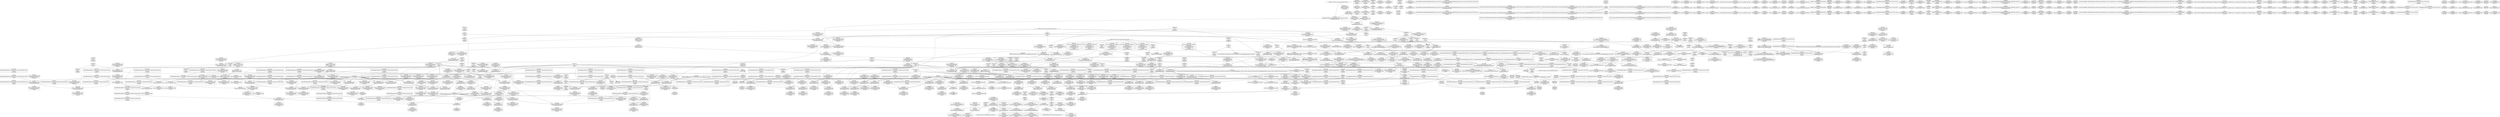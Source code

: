 digraph {
	CE0x5038670 [shape=record,shape=Mrecord,label="{CE0x5038670|selinux_vm_enough_memory:_tmp12|security/selinux/hooks.c,2088}"]
	CE0x50a85f0 [shape=record,shape=Mrecord,label="{CE0x50a85f0|avc_audit:_avd|Function::avc_audit&Arg::avd::|*SummSink*}"]
	CE0x50137c0 [shape=record,shape=Mrecord,label="{CE0x50137c0|COLLAPSED:_GCMRE___llvm_gcov_ctr160_internal_global_14_x_i64_zeroinitializer:_elem_0:default:}"]
	CE0x5044730 [shape=record,shape=Mrecord,label="{CE0x5044730|GLOBAL:_init_user_ns|Global_var:init_user_ns|*SummSink*}"]
	CE0x5093a00 [shape=record,shape=Mrecord,label="{CE0x5093a00|_ret_i32_%tmp6,_!dbg_!27716|security/selinux/hooks.c,197|*SummSource*}"]
	CE0x5048490 [shape=record,shape=Mrecord,label="{CE0x5048490|selinux_vm_enough_memory:_tmp7|security/selinux/hooks.c,2088|*SummSource*}"]
	CE0x505b3a0 [shape=record,shape=Mrecord,label="{CE0x505b3a0|cred_has_capability:_cred|Function::cred_has_capability&Arg::cred::|*SummSink*}"]
	CE0x50aaa60 [shape=record,shape=Mrecord,label="{CE0x50aaa60|cred_has_capability:_tmp23|security/selinux/hooks.c,1582}"]
	CE0x502e940 [shape=record,shape=Mrecord,label="{CE0x502e940|GLOBAL:_get_current|*Constant*|*SummSource*}"]
	CE0x5039690 [shape=record,shape=Mrecord,label="{CE0x5039690|i64*_getelementptr_inbounds_(_14_x_i64_,_14_x_i64_*___llvm_gcov_ctr160,_i64_0,_i64_12)|*Constant*}"]
	CE0x505a860 [shape=record,shape=Mrecord,label="{CE0x505a860|cred_has_capability:_tmp18|security/selinux/hooks.c,1580|*SummSource*}"]
	CE0x503e040 [shape=record,shape=Mrecord,label="{CE0x503e040|selinux_vm_enough_memory:_pages|Function::selinux_vm_enough_memory&Arg::pages::|*SummSource*}"]
	CE0x50ac2a0 [shape=record,shape=Mrecord,label="{CE0x50ac2a0|i64*_getelementptr_inbounds_(_21_x_i64_,_21_x_i64_*___llvm_gcov_ctr143,_i64_0,_i64_17)|*Constant*|*SummSource*}"]
	CE0x50aef10 [shape=record,shape=Mrecord,label="{CE0x50aef10|cred_has_capability:_tmp31|security/selinux/hooks.c,1585|*SummSink*}"]
	CE0x5018a00 [shape=record,shape=Mrecord,label="{CE0x5018a00|GLOBAL:_selinux_capable|*Constant*|*SummSink*}"]
	CE0x5089be0 [shape=record,shape=Mrecord,label="{CE0x5089be0|i64_12|*Constant*|*SummSource*}"]
	CE0x50b83e0 [shape=record,shape=Mrecord,label="{CE0x50b83e0|cred_sid:_tmp4|*LoadInst*|security/selinux/hooks.c,196|*SummSource*}"]
	CE0x507b5a0 [shape=record,shape=Mrecord,label="{CE0x507b5a0|cred_has_capability:_sclass.0|*SummSink*}"]
	CE0x50ac750 [shape=record,shape=Mrecord,label="{CE0x50ac750|cred_has_capability:_tmp27|security/selinux/hooks.c,1583}"]
	CE0x50a38b0 [shape=record,shape=Mrecord,label="{CE0x50a38b0|_call_void_mcount()_#3|*SummSink*}"]
	CE0x50c1cf0 [shape=record,shape=Mrecord,label="{CE0x50c1cf0|0:_i32,_4:_i32,_8:_i32,_12:_i32,_:_CMRE_12,16_|*MultipleSource*|security/selinux/hooks.c,196|security/selinux/hooks.c,197|*LoadInst*|security/selinux/hooks.c,196}"]
	CE0x503c370 [shape=record,shape=Mrecord,label="{CE0x503c370|cred_has_capability:_tmp10|security/selinux/hooks.c,1575|*SummSink*}"]
	CE0x50b1a80 [shape=record,shape=Mrecord,label="{CE0x50b1a80|cred_has_capability:_tmp33|security/selinux/hooks.c,1586|*SummSource*}"]
	CE0x5018b80 [shape=record,shape=Mrecord,label="{CE0x5018b80|GLOBAL:_selinux_capable|*Constant*|*SummSource*}"]
	CE0x501bb00 [shape=record,shape=Mrecord,label="{CE0x501bb00|_call_void_mcount()_#3}"]
	CE0x5060820 [shape=record,shape=Mrecord,label="{CE0x5060820|cred_has_capability:_type|security/selinux/hooks.c,1562}"]
	CE0x5087cd0 [shape=record,shape=Mrecord,label="{CE0x5087cd0|i64*_getelementptr_inbounds_(_21_x_i64_,_21_x_i64_*___llvm_gcov_ctr143,_i64_0,_i64_0)|*Constant*}"]
	CE0x507c560 [shape=record,shape=Mrecord,label="{CE0x507c560|avc_has_perm_noaudit:_ssid|Function::avc_has_perm_noaudit&Arg::ssid::}"]
	CE0x502cbe0 [shape=record,shape=Mrecord,label="{CE0x502cbe0|i1_true|*Constant*}"]
	CE0x5027a20 [shape=record,shape=Mrecord,label="{CE0x5027a20|i64*_getelementptr_inbounds_(_6_x_i64_,_6_x_i64_*___llvm_gcov_ctr142,_i64_0,_i64_5)|*Constant*}"]
	CE0x508ab50 [shape=record,shape=Mrecord,label="{CE0x508ab50|cred_has_capability:_sw.bb2}"]
	CE0x508cb50 [shape=record,shape=Mrecord,label="{CE0x508cb50|selinux_capable:_call|security/selinux/hooks.c,2007}"]
	CE0x503f560 [shape=record,shape=Mrecord,label="{CE0x503f560|get_current:_tmp3}"]
	CE0x50a3920 [shape=record,shape=Mrecord,label="{CE0x50a3920|cred_has_capability:_call|security/selinux/hooks.c,1558}"]
	CE0x501b700 [shape=record,shape=Mrecord,label="{CE0x501b700|_call_void_lockdep_rcu_suspicious(i8*_getelementptr_inbounds_(_25_x_i8_,_25_x_i8_*_.str3,_i32_0,_i32_0),_i32_2088,_i8*_getelementptr_inbounds_(_45_x_i8_,_45_x_i8_*_.str12,_i32_0,_i32_0))_#10,_!dbg_!27730|security/selinux/hooks.c,2088|*SummSource*}"]
	CE0x5044030 [shape=record,shape=Mrecord,label="{CE0x5044030|_call_void___llvm_gcov_indirect_counter_increment(i32*___llvm_gcov_global_state_pred145,_i64**_getelementptr_inbounds_(_3_x_i64*_,_3_x_i64*_*___llvm_gcda_edge_table144,_i64_0,_i64_0)),_!dbg_!27734|security/selinux/hooks.c,1574|*SummSink*}"]
	CE0x50a5c40 [shape=record,shape=Mrecord,label="{CE0x50a5c40|cred_has_capability:_if.end|*SummSource*}"]
	CE0x509f3d0 [shape=record,shape=Mrecord,label="{CE0x509f3d0|cred_has_capability:_tmp5|security/selinux/hooks.c,1570}"]
	CE0x50a7f20 [shape=record,shape=Mrecord,label="{CE0x50a7f20|avc_audit:_requested|Function::avc_audit&Arg::requested::}"]
	CE0x5025660 [shape=record,shape=Mrecord,label="{CE0x5025660|i64*_getelementptr_inbounds_(_2_x_i64_,_2_x_i64_*___llvm_gcov_ctr131,_i64_0,_i64_0)|*Constant*}"]
	CE0x50ad7b0 [shape=record,shape=Mrecord,label="{CE0x50ad7b0|cred_has_capability:_tmp29|security/selinux/hooks.c,1584|*SummSink*}"]
	CE0x5021ea0 [shape=record,shape=Mrecord,label="{CE0x5021ea0|selinux_vm_enough_memory:_tmp10|security/selinux/hooks.c,2088}"]
	CE0x50b1e20 [shape=record,shape=Mrecord,label="{CE0x50b1e20|i64*_getelementptr_inbounds_(_2_x_i64_,_2_x_i64_*___llvm_gcov_ctr131,_i64_0,_i64_0)|*Constant*|*SummSink*}"]
	CE0x50026e0 [shape=record,shape=Mrecord,label="{CE0x50026e0|selinux_vm_enough_memory:_if.end6|*SummSource*}"]
	CE0x5010170 [shape=record,shape=Mrecord,label="{CE0x5010170|selinux_vm_enough_memory:_if.then5}"]
	CE0x5064700 [shape=record,shape=Mrecord,label="{CE0x5064700|i8*_getelementptr_inbounds_(_40_x_i8_,_40_x_i8_*_.str49,_i32_0,_i32_0)|*Constant*}"]
	CE0x507cc00 [shape=record,shape=Mrecord,label="{CE0x507cc00|avc_has_perm_noaudit:_tsid|Function::avc_has_perm_noaudit&Arg::tsid::|*SummSource*}"]
	CE0x5008560 [shape=record,shape=Mrecord,label="{CE0x5008560|selinux_vm_enough_memory:_land.lhs.true}"]
	CE0x50613b0 [shape=record,shape=Mrecord,label="{CE0x50613b0|%struct.task_struct*_(%struct.task_struct**)*_asm_movq_%gs:$_1:P_,$0_,_r,im,_dirflag_,_fpsr_,_flags_|*SummSource*}"]
	CE0x5060d20 [shape=record,shape=Mrecord,label="{CE0x5060d20|selinux_capable:_tmp3|security/selinux/hooks.c,2008|*SummSource*}"]
	CE0x508c540 [shape=record,shape=Mrecord,label="{CE0x508c540|cred_has_capability:_entry}"]
	CE0x5063cc0 [shape=record,shape=Mrecord,label="{CE0x5063cc0|_ret_i32_%tmp6,_!dbg_!27716|security/selinux/hooks.c,197}"]
	CE0x50133a0 [shape=record,shape=Mrecord,label="{CE0x50133a0|selinux_vm_enough_memory:_tmp1}"]
	CE0x505e060 [shape=record,shape=Mrecord,label="{CE0x505e060|cred_sid:_tmp6|security/selinux/hooks.c,197|*SummSink*}"]
	CE0x5036b10 [shape=record,shape=Mrecord,label="{CE0x5036b10|i64_2|*Constant*}"]
	CE0x50afe20 [shape=record,shape=Mrecord,label="{CE0x50afe20|cred_has_capability:_tmp32|security/selinux/hooks.c,1586|*SummSource*}"]
	CE0x50417c0 [shape=record,shape=Mrecord,label="{CE0x50417c0|cred_has_capability:_tmp3|security/selinux/hooks.c,1567|*SummSink*}"]
	CE0x5026aa0 [shape=record,shape=Mrecord,label="{CE0x5026aa0|_call_void_mcount()_#3|*SummSink*}"]
	CE0x500b590 [shape=record,shape=Mrecord,label="{CE0x500b590|selinux_vm_enough_memory:_tmp8|security/selinux/hooks.c,2088|*SummSink*}"]
	CE0x5011140 [shape=record,shape=Mrecord,label="{CE0x5011140|i64*_getelementptr_inbounds_(_14_x_i64_,_14_x_i64_*___llvm_gcov_ctr160,_i64_0,_i64_0)|*Constant*|*SummSource*}"]
	CE0x50159a0 [shape=record,shape=Mrecord,label="{CE0x50159a0|selinux_vm_enough_memory:_tmp26|security/selinux/hooks.c,2093}"]
	CE0x503bdb0 [shape=record,shape=Mrecord,label="{CE0x503bdb0|selinux_vm_enough_memory:_tmp27|security/selinux/hooks.c,2093}"]
	CE0x5061220 [shape=record,shape=Mrecord,label="{CE0x5061220|GLOBAL:_current_task|Global_var:current_task}"]
	CE0x50a2510 [shape=record,shape=Mrecord,label="{CE0x50a2510|GLOBAL:___llvm_gcov_global_state_pred145|Global_var:__llvm_gcov_global_state_pred145}"]
	CE0x50bf870 [shape=record,shape=Mrecord,label="{CE0x50bf870|i64*_getelementptr_inbounds_(_21_x_i64_,_21_x_i64_*___llvm_gcov_ctr143,_i64_0,_i64_5)|*Constant*}"]
	CE0x507dd50 [shape=record,shape=Mrecord,label="{CE0x507dd50|_ret_i32_%rc.0,_!dbg_!27793|security/selinux/avc.c,744}"]
	CE0x5096fb0 [shape=record,shape=Mrecord,label="{CE0x5096fb0|i64*_getelementptr_inbounds_(_21_x_i64_,_21_x_i64_*___llvm_gcov_ctr143,_i64_0,_i64_7)|*Constant*}"]
	CE0x502fde0 [shape=record,shape=Mrecord,label="{CE0x502fde0|selinux_vm_enough_memory:_if.end|*SummSource*}"]
	CE0x50a83a0 [shape=record,shape=Mrecord,label="{CE0x50a83a0|avc_audit:_avd|Function::avc_audit&Arg::avd::}"]
	CE0x50b1200 [shape=record,shape=Mrecord,label="{CE0x50b1200|i64*_getelementptr_inbounds_(_21_x_i64_,_21_x_i64_*___llvm_gcov_ctr143,_i64_0,_i64_20)|*Constant*|*SummSink*}"]
	CE0x505b4c0 [shape=record,shape=Mrecord,label="{CE0x505b4c0|cred_has_capability:_entry|*SummSource*}"]
	CE0x50293d0 [shape=record,shape=Mrecord,label="{CE0x50293d0|selinux_vm_enough_memory:_call3|security/selinux/hooks.c,2088|*SummSource*}"]
	CE0x504a7f0 [shape=record,shape=Mrecord,label="{CE0x504a7f0|GLOBAL:_selinux_vm_enough_memory.__warned|Global_var:selinux_vm_enough_memory.__warned|*SummSource*}"]
	CE0x5044470 [shape=record,shape=Mrecord,label="{CE0x5044470|GLOBAL:_init_user_ns|Global_var:init_user_ns}"]
	CE0x5023390 [shape=record,shape=Mrecord,label="{CE0x5023390|get_current:_bb|*SummSink*}"]
	CE0x505be50 [shape=record,shape=Mrecord,label="{CE0x505be50|cred_has_capability:_cap|Function::cred_has_capability&Arg::cap::|*SummSource*}"]
	CE0x5028780 [shape=record,shape=Mrecord,label="{CE0x5028780|selinux_capable:_tmp10|security/selinux/hooks.c,2012|*SummSink*}"]
	CE0x50b3960 [shape=record,shape=Mrecord,label="{CE0x50b3960|cred_has_capability:_tmp1|*SummSource*}"]
	CE0x5015d80 [shape=record,shape=Mrecord,label="{CE0x5015d80|selinux_vm_enough_memory:_tmp26|security/selinux/hooks.c,2093|*SummSink*}"]
	CE0x501e060 [shape=record,shape=Mrecord,label="{CE0x501e060|i8_1|*Constant*}"]
	CE0x5021250 [shape=record,shape=Mrecord,label="{CE0x5021250|_ret_i32_%retval.0,_!dbg_!27725|security/selinux/hooks.c,2012|*SummSink*}"]
	CE0x5040770 [shape=record,shape=Mrecord,label="{CE0x5040770|cred_has_capability:_shl|security/selinux/hooks.c,1559|*SummSink*}"]
	CE0x5094540 [shape=record,shape=Mrecord,label="{CE0x5094540|cred_has_capability:_call3|security/selinux/hooks.c,1573}"]
	CE0x507d5e0 [shape=record,shape=Mrecord,label="{CE0x507d5e0|avc_has_perm_noaudit:_requested|Function::avc_has_perm_noaudit&Arg::requested::|*SummSource*}"]
	CE0x50c2130 [shape=record,shape=Mrecord,label="{CE0x50c2130|cred_has_capability:_tmp2|security/selinux/hooks.c,1567|*SummSink*}"]
	CE0x5090220 [shape=record,shape=Mrecord,label="{CE0x5090220|cred_has_capability:_tmp12|security/selinux/hooks.c,1575|*SummSource*}"]
	CE0x505b160 [shape=record,shape=Mrecord,label="{CE0x505b160|i64_0|*Constant*}"]
	CE0x50c2cd0 [shape=record,shape=Mrecord,label="{CE0x50c2cd0|__llvm_gcov_indirect_counter_increment:_pred|*SummSink*}"]
	CE0x507d220 [shape=record,shape=Mrecord,label="{CE0x507d220|avc_has_perm_noaudit:_tclass|Function::avc_has_perm_noaudit&Arg::tclass::|*SummSink*}"]
	CE0x5090e50 [shape=record,shape=Mrecord,label="{CE0x5090e50|cred_has_capability:_tmp14|security/selinux/hooks.c,1575}"]
	CE0x50a4220 [shape=record,shape=Mrecord,label="{CE0x50a4220|__llvm_gcov_indirect_counter_increment:_tmp|*SummSource*}"]
	CE0x5060500 [shape=record,shape=Mrecord,label="{CE0x5060500|_call_void_mcount()_#3|*SummSink*}"]
	CE0x501df80 [shape=record,shape=Mrecord,label="{CE0x501df80|selinux_vm_enough_memory:_tmp15|security/selinux/hooks.c,2088|*SummSink*}"]
	CE0x501de80 [shape=record,shape=Mrecord,label="{CE0x501de80|i64*_getelementptr_inbounds_(_14_x_i64_,_14_x_i64_*___llvm_gcov_ctr160,_i64_0,_i64_8)|*Constant*|*SummSink*}"]
	CE0x5001cc0 [shape=record,shape=Mrecord,label="{CE0x5001cc0|i64*_getelementptr_inbounds_(_14_x_i64_,_14_x_i64_*___llvm_gcov_ctr160,_i64_0,_i64_0)|*Constant*|*SummSink*}"]
	CE0x503ef30 [shape=record,shape=Mrecord,label="{CE0x503ef30|i32_0|*Constant*}"]
	CE0x50a3230 [shape=record,shape=Mrecord,label="{CE0x50a3230|__llvm_gcov_indirect_counter_increment:_bb|*SummSink*}"]
	CE0x50c3eb0 [shape=record,shape=Mrecord,label="{CE0x50c3eb0|i32_1|*Constant*}"]
	CE0x508c270 [shape=record,shape=Mrecord,label="{CE0x508c270|selinux_capable:_call1|security/selinux/hooks.c,2011|*SummSource*}"]
	CE0x5010fe0 [shape=record,shape=Mrecord,label="{CE0x5010fe0|i32_0|*Constant*}"]
	CE0x5094240 [shape=record,shape=Mrecord,label="{CE0x5094240|cred_has_capability:_tmp6|security/selinux/hooks.c,1574}"]
	CE0x5044d70 [shape=record,shape=Mrecord,label="{CE0x5044d70|i32_21|*Constant*}"]
	CE0x507f200 [shape=record,shape=Mrecord,label="{CE0x507f200|cred_has_capability:_tmp19|security/selinux/hooks.c,1580|*SummSource*}"]
	CE0x50270e0 [shape=record,shape=Mrecord,label="{CE0x50270e0|_ret_i32_%retval.0,_!dbg_!27765|security/selinux/hooks.c,1586|*SummSource*}"]
	CE0x50b5940 [shape=record,shape=Mrecord,label="{CE0x50b5940|GLOBAL:___llvm_gcov_indirect_counter_increment|*Constant*|*SummSource*}"]
	CE0x508ebf0 [shape=record,shape=Mrecord,label="{CE0x508ebf0|cred_has_capability:_tmp16|security/selinux/hooks.c,1576|*SummSink*}"]
	CE0x50645c0 [shape=record,shape=Mrecord,label="{CE0x50645c0|GLOBAL:_printk|*Constant*|*SummSink*}"]
	CE0x50979b0 [shape=record,shape=Mrecord,label="{CE0x50979b0|cred_has_capability:_sw.default|*SummSource*}"]
	CE0x50c1920 [shape=record,shape=Mrecord,label="{CE0x50c1920|GLOBAL:___llvm_gcov_indirect_counter_increment|*Constant*|*SummSink*}"]
	CE0x5061320 [shape=record,shape=Mrecord,label="{CE0x5061320|%struct.task_struct*_(%struct.task_struct**)*_asm_movq_%gs:$_1:P_,$0_,_r,im,_dirflag_,_fpsr_,_flags_}"]
	"CONST[source:0(mediator),value:2(dynamic)][purpose:{subject}]"
	CE0x508fac0 [shape=record,shape=Mrecord,label="{CE0x508fac0|i16_4|*Constant*|*SummSink*}"]
	CE0x5080150 [shape=record,shape=Mrecord,label="{CE0x5080150|cred_has_capability:_call8|security/selinux/hooks.c,1581}"]
	CE0x50bf110 [shape=record,shape=Mrecord,label="{CE0x50bf110|__llvm_gcov_indirect_counter_increment:_counter|*SummSource*}"]
	CE0x507dff0 [shape=record,shape=Mrecord,label="{CE0x507dff0|avc_has_perm_noaudit:_avd|Function::avc_has_perm_noaudit&Arg::avd::}"]
	CE0x5039aa0 [shape=record,shape=Mrecord,label="{CE0x5039aa0|i64_11|*Constant*}"]
	"CONST[source:2(external),value:2(dynamic)][purpose:{subject}]"
	CE0x5083a70 [shape=record,shape=Mrecord,label="{CE0x5083a70|cred_has_capability:_return|*SummSink*}"]
	CE0x50a0aa0 [shape=record,shape=Mrecord,label="{CE0x50a0aa0|_ret_void}"]
	CE0x5078800 [shape=record,shape=Mrecord,label="{CE0x5078800|selinux_capable:_tmp11|security/selinux/hooks.c,2012|*SummSource*}"]
	CE0x5078d70 [shape=record,shape=Mrecord,label="{CE0x5078d70|cred_has_capability:_if.then9|*SummSource*}"]
	CE0x508b100 [shape=record,shape=Mrecord,label="{CE0x508b100|i32_5|*Constant*|*SummSink*}"]
	CE0x503f4f0 [shape=record,shape=Mrecord,label="{CE0x503f4f0|get_current:_tmp4|./arch/x86/include/asm/current.h,14}"]
	CE0x500b9c0 [shape=record,shape=Mrecord,label="{CE0x500b9c0|selinux_vm_enough_memory:_do.body}"]
	CE0x507dc30 [shape=record,shape=Mrecord,label="{CE0x507dc30|avc_has_perm_noaudit:_flags|Function::avc_has_perm_noaudit&Arg::flags::|*SummSource*}"]
	CE0x50bfed0 [shape=record,shape=Mrecord,label="{CE0x50bfed0|0:_i32,_:_GCMR___llvm_gcov_global_state_pred145_internal_unnamed_addr_global_i32_-1:_elem_0:default:}"]
	CE0x507ef40 [shape=record,shape=Mrecord,label="{CE0x507ef40|i64_13|*Constant*|*SummSink*}"]
	CE0x502ba50 [shape=record,shape=Mrecord,label="{CE0x502ba50|i8*_getelementptr_inbounds_(_45_x_i8_,_45_x_i8_*_.str12,_i32_0,_i32_0)|*Constant*}"]
	CE0x501b770 [shape=record,shape=Mrecord,label="{CE0x501b770|_call_void_lockdep_rcu_suspicious(i8*_getelementptr_inbounds_(_25_x_i8_,_25_x_i8_*_.str3,_i32_0,_i32_0),_i32_2088,_i8*_getelementptr_inbounds_(_45_x_i8_,_45_x_i8_*_.str12,_i32_0,_i32_0))_#10,_!dbg_!27730|security/selinux/hooks.c,2088|*SummSink*}"]
	CE0x50a5df0 [shape=record,shape=Mrecord,label="{CE0x50a5df0|cred_has_capability:_sw.bb|*SummSource*}"]
	CE0x5064e30 [shape=record,shape=Mrecord,label="{CE0x5064e30|i64*_getelementptr_inbounds_(_6_x_i64_,_6_x_i64_*___llvm_gcov_ctr142,_i64_0,_i64_0)|*Constant*}"]
	CE0x50b8640 [shape=record,shape=Mrecord,label="{CE0x50b8640|cred_sid:_tmp5|security/selinux/hooks.c,196}"]
	CE0x502aa70 [shape=record,shape=Mrecord,label="{CE0x502aa70|_ret_%struct.task_struct*_%tmp4,_!dbg_!27714|./arch/x86/include/asm/current.h,14|*SummSink*}"]
	CE0x50acfd0 [shape=record,shape=Mrecord,label="{CE0x50acfd0|cred_has_capability:_tmp28|security/selinux/hooks.c,1584}"]
	CE0x5039960 [shape=record,shape=Mrecord,label="{CE0x5039960|i64_10|*Constant*|*SummSink*}"]
	CE0x509f890 [shape=record,shape=Mrecord,label="{CE0x509f890|cred_has_capability:_call|security/selinux/hooks.c,1558|*SummSource*}"]
	CE0x507ddc0 [shape=record,shape=Mrecord,label="{CE0x507ddc0|avc_has_perm_noaudit:_avd|Function::avc_has_perm_noaudit&Arg::avd::|*SummSink*}"]
	CE0x50ab030 [shape=record,shape=Mrecord,label="{CE0x50ab030|cred_has_capability:_tmp24|security/selinux/hooks.c,1582}"]
	CE0x50803f0 [shape=record,shape=Mrecord,label="{CE0x50803f0|GLOBAL:_avc_audit|*Constant*|*SummSink*}"]
	CE0x50ab140 [shape=record,shape=Mrecord,label="{CE0x50ab140|cred_has_capability:_tmp24|security/selinux/hooks.c,1582|*SummSource*}"]
	CE0x507af70 [shape=record,shape=Mrecord,label="{CE0x507af70|cred_has_capability:_do.body4|*SummSource*}"]
	CE0x5026a00 [shape=record,shape=Mrecord,label="{CE0x5026a00|_call_void_mcount()_#3|*SummSource*}"]
	CE0x50380e0 [shape=record,shape=Mrecord,label="{CE0x50380e0|%struct.task_struct*_(%struct.task_struct**)*_asm_movq_%gs:$_1:P_,$0_,_r,im,_dirflag_,_fpsr_,_flags_|*SummSink*}"]
	CE0x50a14e0 [shape=record,shape=Mrecord,label="{CE0x50a14e0|cred_has_capability:_avd|security/selinux/hooks.c, 1556|*SummSink*}"]
	CE0x50a5d20 [shape=record,shape=Mrecord,label="{CE0x50a5d20|cred_has_capability:_sw.bb}"]
	CE0x50892b0 [shape=record,shape=Mrecord,label="{CE0x50892b0|i32_1575|*Constant*}"]
	CE0x50a13d0 [shape=record,shape=Mrecord,label="{CE0x50a13d0|cred_has_capability:_avd|security/selinux/hooks.c, 1556|*SummSource*}"]
	CE0x503d5a0 [shape=record,shape=Mrecord,label="{CE0x503d5a0|selinux_vm_enough_memory:_mm|Function::selinux_vm_enough_memory&Arg::mm::}"]
	CE0x5036c30 [shape=record,shape=Mrecord,label="{CE0x5036c30|selinux_capable:_tobool|security/selinux/hooks.c,2008}"]
	CE0x5041c20 [shape=record,shape=Mrecord,label="{CE0x5041c20|i64*_getelementptr_inbounds_(_2_x_i64_,_2_x_i64_*___llvm_gcov_ctr131,_i64_0,_i64_1)|*Constant*|*SummSource*}"]
	CE0x5013de0 [shape=record,shape=Mrecord,label="{CE0x5013de0|selinux_vm_enough_memory:_tmp3}"]
	CE0x5087d70 [shape=record,shape=Mrecord,label="{CE0x5087d70|i64*_getelementptr_inbounds_(_21_x_i64_,_21_x_i64_*___llvm_gcov_ctr143,_i64_0,_i64_0)|*Constant*|*SummSource*}"]
	CE0x50a3d20 [shape=record,shape=Mrecord,label="{CE0x50a3d20|__llvm_gcov_indirect_counter_increment:_tmp1|*SummSink*}"]
	CE0x503dd30 [shape=record,shape=Mrecord,label="{CE0x503dd30|GLOBAL:___vm_enough_memory|*Constant*|*SummSink*}"]
	CE0x502cdd0 [shape=record,shape=Mrecord,label="{CE0x502cdd0|i1_true|*Constant*|*SummSource*}"]
	CE0x507b230 [shape=record,shape=Mrecord,label="{CE0x507b230|cred_has_capability:_sw.epilog|*SummSource*}"]
	CE0x5062210 [shape=record,shape=Mrecord,label="{CE0x5062210|selinux_capable:_tmp|*SummSource*}"]
	CE0x508ec60 [shape=record,shape=Mrecord,label="{CE0x508ec60|cred_has_capability:_tmp17|security/selinux/hooks.c,1576|*SummSink*}"]
	CE0x503ce40 [shape=record,shape=Mrecord,label="{CE0x503ce40|i64*_getelementptr_inbounds_(_21_x_i64_,_21_x_i64_*___llvm_gcov_ctr143,_i64_0,_i64_9)|*Constant*}"]
	CE0x50383f0 [shape=record,shape=Mrecord,label="{CE0x50383f0|selinux_vm_enough_memory:_tmp11|security/selinux/hooks.c,2088|*SummSink*}"]
	CE0x5061530 [shape=record,shape=Mrecord,label="{CE0x5061530|get_current:_tmp4|./arch/x86/include/asm/current.h,14|*SummSource*}"]
	CE0x5037140 [shape=record,shape=Mrecord,label="{CE0x5037140|cred_has_capability:_shl|security/selinux/hooks.c,1559}"]
	CE0x5020750 [shape=record,shape=Mrecord,label="{CE0x5020750|i32_21|*Constant*|*SummSink*}"]
	CE0x50a7490 [shape=record,shape=Mrecord,label="{CE0x50a7490|avc_audit:_ssid|Function::avc_audit&Arg::ssid::|*SummSource*}"]
	CE0x507c1e0 [shape=record,shape=Mrecord,label="{CE0x507c1e0|avc_has_perm_noaudit:_entry|*SummSource*}"]
	CE0x501aad0 [shape=record,shape=Mrecord,label="{CE0x501aad0|selinux_vm_enough_memory:_tobool1|security/selinux/hooks.c,2088}"]
	CE0x5084000 [shape=record,shape=Mrecord,label="{CE0x5084000|__llvm_gcov_indirect_counter_increment:_exit}"]
	CE0x500ede0 [shape=record,shape=Mrecord,label="{CE0x500ede0|selinux_vm_enough_memory:_do.end}"]
	CE0x5062500 [shape=record,shape=Mrecord,label="{CE0x5062500|i64*_getelementptr_inbounds_(_2_x_i64_,_2_x_i64_*___llvm_gcov_ctr98,_i64_0,_i64_0)|*Constant*}"]
	CE0x50393d0 [shape=record,shape=Mrecord,label="{CE0x50393d0|selinux_vm_enough_memory:_cmp|security/selinux/hooks.c,2090|*SummSource*}"]
	CE0x500b600 [shape=record,shape=Mrecord,label="{CE0x500b600|selinux_vm_enough_memory:_tmp8|security/selinux/hooks.c,2088|*SummSource*}"]
	CE0x50111f0 [shape=record,shape=Mrecord,label="{CE0x50111f0|selinux_vm_enough_memory:_do.body|*SummSource*}"]
	CE0x508cdb0 [shape=record,shape=Mrecord,label="{CE0x508cdb0|_switch_i32_%shr,_label_%sw.default_i32_0,_label_%sw.bb_i32_1,_label_%sw.bb2_,_!dbg_!27727|security/selinux/hooks.c,1565|*SummSink*}"]
	CE0x5064410 [shape=record,shape=Mrecord,label="{CE0x5064410|GLOBAL:_printk|*Constant*|*SummSource*}"]
	CE0x5041830 [shape=record,shape=Mrecord,label="{CE0x5041830|_call_void___llvm_gcov_indirect_counter_increment(i32*___llvm_gcov_global_state_pred145,_i64**_getelementptr_inbounds_(_3_x_i64*_,_3_x_i64*_*___llvm_gcda_edge_table144,_i64_0,_i64_2)),_!dbg_!27732|security/selinux/hooks.c,1570}"]
	CE0x50c5320 [shape=record,shape=Mrecord,label="{CE0x50c5320|cred_has_capability:_do.end6}"]
	CE0x507f360 [shape=record,shape=Mrecord,label="{CE0x507f360|cred_has_capability:_tmp19|security/selinux/hooks.c,1580|*SummSink*}"]
	CE0x509f290 [shape=record,shape=Mrecord,label="{CE0x509f290|_call_void___llvm_gcov_indirect_counter_increment(i32*___llvm_gcov_global_state_pred145,_i64**_getelementptr_inbounds_(_3_x_i64*_,_3_x_i64*_*___llvm_gcda_edge_table144,_i64_0,_i64_0)),_!dbg_!27734|security/selinux/hooks.c,1574}"]
	CE0x507e590 [shape=record,shape=Mrecord,label="{CE0x507e590|_ret_i32_%rc.0,_!dbg_!27793|security/selinux/avc.c,744|*SummSink*}"]
	CE0x50a5530 [shape=record,shape=Mrecord,label="{CE0x50a5530|__llvm_gcov_indirect_counter_increment:_tmp2|*SummSink*}"]
	CE0x509f010 [shape=record,shape=Mrecord,label="{CE0x509f010|cred_has_capability:_tmp4|security/selinux/hooks.c,1570|*SummSink*}"]
	CE0x50b0180 [shape=record,shape=Mrecord,label="{CE0x50b0180|i32_-22|*Constant*|*SummSink*}"]
	CE0x5080260 [shape=record,shape=Mrecord,label="{CE0x5080260|GLOBAL:_avc_audit|*Constant*|*SummSource*}"]
	CE0x5012a20 [shape=record,shape=Mrecord,label="{CE0x5012a20|selinux_capable:_tmp8|security/selinux/hooks.c,2011|*SummSink*}"]
	CE0x50a5620 [shape=record,shape=Mrecord,label="{CE0x50a5620|i64**_getelementptr_inbounds_(_3_x_i64*_,_3_x_i64*_*___llvm_gcda_edge_table144,_i64_0,_i64_2)|*Constant*|*SummSource*}"]
	CE0x50864c0 [shape=record,shape=Mrecord,label="{CE0x50864c0|cred_has_capability:_ad|security/selinux/hooks.c, 1555}"]
	CE0x50c4e90 [shape=record,shape=Mrecord,label="{CE0x50c4e90|cred_sid:_sid|security/selinux/hooks.c,197}"]
	CE0x5098b60 [shape=record,shape=Mrecord,label="{CE0x5098b60|cred_has_capability:_sw.epilog|*SummSink*}"]
	CE0x50c22e0 [shape=record,shape=Mrecord,label="{CE0x50c22e0|__llvm_gcov_indirect_counter_increment:_bb}"]
	CE0x5087550 [shape=record,shape=Mrecord,label="{CE0x5087550|__llvm_gcov_indirect_counter_increment:_predecessor|Function::__llvm_gcov_indirect_counter_increment&Arg::predecessor::|*SummSink*}"]
	CE0x502c890 [shape=record,shape=Mrecord,label="{CE0x502c890|i64*_getelementptr_inbounds_(_14_x_i64_,_14_x_i64_*___llvm_gcov_ctr160,_i64_0,_i64_6)|*Constant*|*SummSource*}"]
	CE0x503d760 [shape=record,shape=Mrecord,label="{CE0x503d760|selinux_vm_enough_memory:_mm|Function::selinux_vm_enough_memory&Arg::mm::|*SummSource*}"]
	CE0x5015af0 [shape=record,shape=Mrecord,label="{CE0x5015af0|i64*_getelementptr_inbounds_(_14_x_i64_,_14_x_i64_*___llvm_gcov_ctr160,_i64_0,_i64_13)|*Constant*}"]
	CE0x50807f0 [shape=record,shape=Mrecord,label="{CE0x50807f0|avc_audit:_entry|*SummSink*}"]
	CE0x501a2d0 [shape=record,shape=Mrecord,label="{CE0x501a2d0|selinux_vm_enough_memory:_cred|security/selinux/hooks.c,2088|*SummSource*}"]
	CE0x501b270 [shape=record,shape=Mrecord,label="{CE0x501b270|i64_3|*Constant*|*SummSink*}"]
	CE0x507fde0 [shape=record,shape=Mrecord,label="{CE0x507fde0|cred_has_capability:_tmp21|security/selinux/hooks.c,1580|*SummSink*}"]
	CE0x502d190 [shape=record,shape=Mrecord,label="{CE0x502d190|selinux_vm_enough_memory:_tmp10|security/selinux/hooks.c,2088|*SummSink*}"]
	CE0x5cda560 [shape=record,shape=Mrecord,label="{CE0x5cda560|selinux_vm_enough_memory:_tmp14|security/selinux/hooks.c,2088}"]
	CE0x5087fa0 [shape=record,shape=Mrecord,label="{CE0x5087fa0|cred_has_capability:_tmp|*SummSource*}"]
	CE0x5062300 [shape=record,shape=Mrecord,label="{CE0x5062300|i64*_getelementptr_inbounds_(_6_x_i64_,_6_x_i64_*___llvm_gcov_ctr142,_i64_0,_i64_0)|*Constant*|*SummSink*}"]
	CE0x505ee00 [shape=record,shape=Mrecord,label="{CE0x505ee00|cred_sid:_security|security/selinux/hooks.c,196|*SummSink*}"]
	CE0x508e7e0 [shape=record,shape=Mrecord,label="{CE0x508e7e0|i64*_getelementptr_inbounds_(_21_x_i64_,_21_x_i64_*___llvm_gcov_ctr143,_i64_0,_i64_12)|*Constant*}"]
	CE0x501a7f0 [shape=record,shape=Mrecord,label="{CE0x501a7f0|i32_0|*Constant*|*SummSink*}"]
	CE0x5060bb0 [shape=record,shape=Mrecord,label="{CE0x5060bb0|selinux_capable:_tmp3|security/selinux/hooks.c,2008}"]
	CE0x502b520 [shape=record,shape=Mrecord,label="{CE0x502b520|cred_has_capability:_return|*SummSource*}"]
	CE0x50020b0 [shape=record,shape=Mrecord,label="{CE0x50020b0|selinux_vm_enough_memory:_call|security/selinux/hooks.c,2088|*SummSource*}"]
	CE0x5017060 [shape=record,shape=Mrecord,label="{CE0x5017060|_call_void_mcount()_#3|*SummSink*}"]
	CE0x508f760 [shape=record,shape=Mrecord,label="{CE0x508f760|avc_has_perm_noaudit:_flags|Function::avc_has_perm_noaudit&Arg::flags::}"]
	CE0x5036ca0 [shape=record,shape=Mrecord,label="{CE0x5036ca0|selinux_capable:_tobool|security/selinux/hooks.c,2008|*SummSink*}"]
	CE0x5021840 [shape=record,shape=Mrecord,label="{CE0x5021840|selinux_vm_enough_memory:_tmp3|*SummSink*}"]
	CE0x50179e0 [shape=record,shape=Mrecord,label="{CE0x50179e0|i64*_getelementptr_inbounds_(_6_x_i64_,_6_x_i64_*___llvm_gcov_ctr142,_i64_0,_i64_4)|*Constant*|*SummSink*}"]
	CE0x5084380 [shape=record,shape=Mrecord,label="{CE0x5084380|_call_void___llvm_gcov_indirect_counter_increment(i32*___llvm_gcov_global_state_pred145,_i64**_getelementptr_inbounds_(_3_x_i64*_,_3_x_i64*_*___llvm_gcda_edge_table144,_i64_0,_i64_1)),_!dbg_!27728|security/selinux/hooks.c,1567|*SummSink*}"]
	CE0x5080550 [shape=record,shape=Mrecord,label="{CE0x5080550|avc_audit:_entry}"]
	CE0x5016430 [shape=record,shape=Mrecord,label="{CE0x5016430|selinux_vm_enough_memory:_if.end}"]
	CE0x5010590 [shape=record,shape=Mrecord,label="{CE0x5010590|i32_0|*Constant*|*SummSource*}"]
	CE0x5042c90 [shape=record,shape=Mrecord,label="{CE0x5042c90|i64**_getelementptr_inbounds_(_3_x_i64*_,_3_x_i64*_*___llvm_gcda_edge_table144,_i64_0,_i64_0)|*Constant*}"]
	CE0x50b3630 [shape=record,shape=Mrecord,label="{CE0x50b3630|i64_1|*Constant*}"]
	CE0x5018de0 [shape=record,shape=Mrecord,label="{CE0x5018de0|selinux_capable:_audit|Function::selinux_capable&Arg::audit::|*SummSink*}"]
	CE0x5028980 [shape=record,shape=Mrecord,label="{CE0x5028980|selinux_capable:_tmp11|security/selinux/hooks.c,2012|*SummSink*}"]
	CE0x503fdf0 [shape=record,shape=Mrecord,label="{CE0x503fdf0|get_current:_tmp3|*SummSink*}"]
	CE0x508e4f0 [shape=record,shape=Mrecord,label="{CE0x508e4f0|cred_has_capability:_tmp16|security/selinux/hooks.c,1576}"]
	CE0x50afe90 [shape=record,shape=Mrecord,label="{CE0x50afe90|i32_-22|*Constant*}"]
	CE0x5022cd0 [shape=record,shape=Mrecord,label="{CE0x5022cd0|_ret_i32_%call7,_!dbg_!27749|security/selinux/hooks.c,2093|*SummSource*}"]
	CE0x50a3a90 [shape=record,shape=Mrecord,label="{CE0x50a3a90|i32_-1|*Constant*|*SummSource*}"]
	CE0x50c0ca0 [shape=record,shape=Mrecord,label="{CE0x50c0ca0|GLOBAL:_avc_audit|*Constant*}"]
	CE0x503ed60 [shape=record,shape=Mrecord,label="{CE0x503ed60|GLOBAL:_cap_capable|*Constant*|*SummSink*}"]
	CE0x5010010 [shape=record,shape=Mrecord,label="{CE0x5010010|i64*_getelementptr_inbounds_(_14_x_i64_,_14_x_i64_*___llvm_gcov_ctr160,_i64_0,_i64_1)|*Constant*}"]
	CE0x5091840 [shape=record,shape=Mrecord,label="{CE0x5091840|cred_has_capability:_tmp15|security/selinux/hooks.c,1575}"]
	CE0x50a5890 [shape=record,shape=Mrecord,label="{CE0x50a5890|i64*_getelementptr_inbounds_(_21_x_i64_,_21_x_i64_*___llvm_gcov_ctr143,_i64_0,_i64_5)|*Constant*|*SummSink*}"]
	CE0x5022e60 [shape=record,shape=Mrecord,label="{CE0x5022e60|i64*_getelementptr_inbounds_(_2_x_i64_,_2_x_i64_*___llvm_gcov_ctr98,_i64_0,_i64_0)|*Constant*|*SummSink*}"]
	CE0x502ab10 [shape=record,shape=Mrecord,label="{CE0x502ab10|i32_78|*Constant*}"]
	CE0x508bb30 [shape=record,shape=Mrecord,label="{CE0x508bb30|selinux_capable:_tmp9|security/selinux/hooks.c,2011}"]
	CE0x503c8a0 [shape=record,shape=Mrecord,label="{CE0x503c8a0|cred_has_capability:_tmp11|security/selinux/hooks.c,1575}"]
	CE0x50aab70 [shape=record,shape=Mrecord,label="{CE0x50aab70|cred_has_capability:_tmp23|security/selinux/hooks.c,1582|*SummSource*}"]
	CE0x5038fa0 [shape=record,shape=Mrecord,label="{CE0x5038fa0|selinux_capable:_if.end|*SummSource*}"]
	CE0x500f6a0 [shape=record,shape=Mrecord,label="{CE0x500f6a0|selinux_vm_enough_memory:_entry|*SummSink*}"]
	CE0x507a580 [shape=record,shape=Mrecord,label="{CE0x507a580|cred_has_capability:_sw.bb2|*SummSink*}"]
	CE0x5011840 [shape=record,shape=Mrecord,label="{CE0x5011840|i64_5|*Constant*}"]
	CE0x503c9e0 [shape=record,shape=Mrecord,label="{CE0x503c9e0|cred_has_capability:_tmp11|security/selinux/hooks.c,1575|*SummSource*}"]
	CE0x5043590 [shape=record,shape=Mrecord,label="{CE0x5043590|selinux_capable:_bb}"]
	CE0x5042610 [shape=record,shape=Mrecord,label="{CE0x5042610|i32_22|*Constant*}"]
	CE0x5043ef0 [shape=record,shape=Mrecord,label="{CE0x5043ef0|_call_void___llvm_gcov_indirect_counter_increment(i32*___llvm_gcov_global_state_pred145,_i64**_getelementptr_inbounds_(_3_x_i64*_,_3_x_i64*_*___llvm_gcda_edge_table144,_i64_0,_i64_0)),_!dbg_!27734|security/selinux/hooks.c,1574|*SummSource*}"]
	CE0x503b500 [shape=record,shape=Mrecord,label="{CE0x503b500|selinux_vm_enough_memory:_cap_sys_admin.0|*SummSource*}"]
	CE0x5039830 [shape=record,shape=Mrecord,label="{CE0x5039830|i64_10|*Constant*|*SummSource*}"]
	CE0x50aed80 [shape=record,shape=Mrecord,label="{CE0x50aed80|i64*_getelementptr_inbounds_(_21_x_i64_,_21_x_i64_*___llvm_gcov_ctr143,_i64_0,_i64_19)|*Constant*|*SummSource*}"]
	CE0x50b1e90 [shape=record,shape=Mrecord,label="{CE0x50b1e90|cred_sid:_bb}"]
	CE0x505c640 [shape=record,shape=Mrecord,label="{CE0x505c640|i64*_getelementptr_inbounds_(_2_x_i64_,_2_x_i64_*___llvm_gcov_ctr98,_i64_0,_i64_1)|*Constant*|*SummSource*}"]
	CE0x50324e0 [shape=record,shape=Mrecord,label="{CE0x50324e0|selinux_vm_enough_memory:_tmp19|security/selinux/hooks.c,2088|*SummSource*}"]
	CE0x503ba20 [shape=record,shape=Mrecord,label="{CE0x503ba20|GLOBAL:___llvm_gcov_ctr142|Global_var:__llvm_gcov_ctr142|*SummSource*}"]
	CE0x50b4840 [shape=record,shape=Mrecord,label="{CE0x50b4840|cred_has_capability:_tmp8|security/selinux/hooks.c,1575}"]
	CE0x50a8cb0 [shape=record,shape=Mrecord,label="{CE0x50a8cb0|avc_audit:_a|Function::avc_audit&Arg::a::|*SummSource*}"]
	CE0x5041970 [shape=record,shape=Mrecord,label="{CE0x5041970|cred_has_capability:_tmp3|security/selinux/hooks.c,1567}"]
	CE0x50a9020 [shape=record,shape=Mrecord,label="{CE0x50a9020|_ret_i32_%retval.0,_!dbg_!27732|security/selinux/include/avc.h,142}"]
	CE0x50a32a0 [shape=record,shape=Mrecord,label="{CE0x50a32a0|i32_-1|*Constant*}"]
	CE0x50445c0 [shape=record,shape=Mrecord,label="{CE0x50445c0|GLOBAL:_init_user_ns|Global_var:init_user_ns|*SummSource*}"]
	CE0x50975a0 [shape=record,shape=Mrecord,label="{CE0x50975a0|get_current:_tmp2|*SummSink*}"]
	CE0x50bdd70 [shape=record,shape=Mrecord,label="{CE0x50bdd70|_call_void_asm_sideeffect_1:_09ud2_0A.pushsection___bug_table,_22a_22_0A2:_09.long_1b_-_2b,_$_0:c_-_2b_0A_09.word_$_1:c_,_0_0A_09.org_2b+$_2:c_0A.popsection_,_i,i,i,_dirflag_,_fpsr_,_flags_(i8*_getelementptr_inbounds_(_25_x_i8_,_25_x_i8_*_.str3,_i32_0,_i32_0),_i32_1575,_i64_12)_#3,_!dbg_!27737,_!srcloc_!27740|security/selinux/hooks.c,1575|*SummSink*}"]
	CE0x50984a0 [shape=record,shape=Mrecord,label="{CE0x50984a0|i64*_getelementptr_inbounds_(_6_x_i64_,_6_x_i64_*___llvm_gcov_ctr142,_i64_0,_i64_3)|*Constant*|*SummSource*}"]
	CE0x50425a0 [shape=record,shape=Mrecord,label="{CE0x50425a0|cred_sid:_tmp2|*SummSink*}"]
	CE0x5010900 [shape=record,shape=Mrecord,label="{CE0x5010900|selinux_vm_enough_memory:_do.end|*SummSink*}"]
	CE0x508c5b0 [shape=record,shape=Mrecord,label="{CE0x508c5b0|GLOBAL:_cred_has_capability|*Constant*|*SummSource*}"]
	CE0x5087ec0 [shape=record,shape=Mrecord,label="{CE0x5087ec0|cred_has_capability:_tmp}"]
	CE0x50129b0 [shape=record,shape=Mrecord,label="{CE0x50129b0|selinux_capable:_tmp8|security/selinux/hooks.c,2011|*SummSource*}"]
	CE0x50c3270 [shape=record,shape=Mrecord,label="{CE0x50c3270|cred_has_capability:_call3|security/selinux/hooks.c,1573|*SummSink*}"]
	CE0x503a6c0 [shape=record,shape=Mrecord,label="{CE0x503a6c0|selinux_capable:_if.end|*SummSink*}"]
	CE0x50c1170 [shape=record,shape=Mrecord,label="{CE0x50c1170|cred_has_capability:_if.end}"]
	CE0x5093b80 [shape=record,shape=Mrecord,label="{CE0x5093b80|_ret_i32_%tmp6,_!dbg_!27716|security/selinux/hooks.c,197|*SummSink*}"]
	CE0x5035da0 [shape=record,shape=Mrecord,label="{CE0x5035da0|selinux_vm_enough_memory:_pages|Function::selinux_vm_enough_memory&Arg::pages::|*SummSink*}"]
	CE0x50c5210 [shape=record,shape=Mrecord,label="{CE0x50c5210|cred_has_capability:_sw.default|*SummSink*}"]
	CE0x5025700 [shape=record,shape=Mrecord,label="{CE0x5025700|i64*_getelementptr_inbounds_(_2_x_i64_,_2_x_i64_*___llvm_gcov_ctr131,_i64_0,_i64_0)|*Constant*|*SummSource*}"]
	CE0x50a95f0 [shape=record,shape=Mrecord,label="{CE0x50a95f0|cred_has_capability:_tobool|security/selinux/hooks.c,1582}"]
	CE0x5039bb0 [shape=record,shape=Mrecord,label="{CE0x5039bb0|i64_11|*Constant*|*SummSink*}"]
	CE0x50240b0 [shape=record,shape=Mrecord,label="{CE0x50240b0|i32_5|*Constant*}"]
	CE0x6461780 [shape=record,shape=Mrecord,label="{CE0x6461780|selinux_vm_enough_memory:_tmp2}"]
	CE0x5092ee0 [shape=record,shape=Mrecord,label="{CE0x5092ee0|_call_void_mcount()_#3|*SummSink*}"]
	CE0x502e4a0 [shape=record,shape=Mrecord,label="{CE0x502e4a0|i32_1|*Constant*|*SummSource*}"]
	CE0x5015c10 [shape=record,shape=Mrecord,label="{CE0x5015c10|i64*_getelementptr_inbounds_(_14_x_i64_,_14_x_i64_*___llvm_gcov_ctr160,_i64_0,_i64_13)|*Constant*|*SummSource*}"]
	CE0x5026630 [shape=record,shape=Mrecord,label="{CE0x5026630|void_(i8*,_i32,_i64)*_asm_sideeffect_1:_09ud2_0A.pushsection___bug_table,_22a_22_0A2:_09.long_1b_-_2b,_$_0:c_-_2b_0A_09.word_$_1:c_,_0_0A_09.org_2b+$_2:c_0A.popsection_,_i,i,i,_dirflag_,_fpsr_,_flags_|*SummSource*}"]
	CE0x5098de0 [shape=record,shape=Mrecord,label="{CE0x5098de0|0:_i32,_4:_i32,_8:_i32,_12:_i32,_:_CMRE_0,4_|*MultipleSource*|security/selinux/hooks.c,196|security/selinux/hooks.c,197|*LoadInst*|security/selinux/hooks.c,196}"]
	CE0x50a4e60 [shape=record,shape=Mrecord,label="{CE0x50a4e60|GLOBAL:_cred_sid|*Constant*}"]
	CE0x50a2870 [shape=record,shape=Mrecord,label="{CE0x50a2870|__llvm_gcov_indirect_counter_increment:_tmp5}"]
	CE0x5090290 [shape=record,shape=Mrecord,label="{CE0x5090290|cred_has_capability:_tmp12|security/selinux/hooks.c,1575|*SummSink*}"]
	CE0x50908b0 [shape=record,shape=Mrecord,label="{CE0x50908b0|cred_has_capability:_tmp13|security/selinux/hooks.c,1575|*SummSource*}"]
	CE0x503b380 [shape=record,shape=Mrecord,label="{CE0x503b380|get_current:_tmp2}"]
	CE0x50bfdc0 [shape=record,shape=Mrecord,label="{CE0x50bfdc0|GLOBAL:___llvm_gcov_global_state_pred145|Global_var:__llvm_gcov_global_state_pred145|*SummSink*}"]
	CE0x5040600 [shape=record,shape=Mrecord,label="{CE0x5040600|cred_has_capability:_shl|security/selinux/hooks.c,1559|*SummSource*}"]
	CE0x50aa6f0 [shape=record,shape=Mrecord,label="{CE0x50aa6f0|cred_has_capability:_tmp22|security/selinux/hooks.c,1582|*SummSink*}"]
	CE0x5030330 [shape=record,shape=Mrecord,label="{CE0x5030330|i64_1|*Constant*}"]
	CE0x5014260 [shape=record,shape=Mrecord,label="{CE0x5014260|selinux_vm_enough_memory:_tmp11|security/selinux/hooks.c,2088|*SummSource*}"]
	CE0x5019060 [shape=record,shape=Mrecord,label="{CE0x5019060|selinux_capable:_cred|Function::selinux_capable&Arg::cred::}"]
	CE0x501dda0 [shape=record,shape=Mrecord,label="{CE0x501dda0|selinux_vm_enough_memory:_tmp15|security/selinux/hooks.c,2088}"]
	CE0x501a440 [shape=record,shape=Mrecord,label="{CE0x501a440|selinux_vm_enough_memory:_tmp19|security/selinux/hooks.c,2088|*SummSink*}"]
	CE0x50c4490 [shape=record,shape=Mrecord,label="{CE0x50c4490|GLOBAL:_cred_sid|*Constant*|*SummSink*}"]
	CE0x505e320 [shape=record,shape=Mrecord,label="{CE0x505e320|i32_22|*Constant*|*SummSink*}"]
	CE0x505e2b0 [shape=record,shape=Mrecord,label="{CE0x505e2b0|i32_22|*Constant*|*SummSource*}"]
	CE0x50a1b80 [shape=record,shape=Mrecord,label="{CE0x50a1b80|_call_void___llvm_gcov_indirect_counter_increment(i32*___llvm_gcov_global_state_pred145,_i64**_getelementptr_inbounds_(_3_x_i64*_,_3_x_i64*_*___llvm_gcda_edge_table144,_i64_0,_i64_2)),_!dbg_!27732|security/selinux/hooks.c,1570|*SummSink*}"]
	CE0x5080690 [shape=record,shape=Mrecord,label="{CE0x5080690|avc_audit:_entry|*SummSource*}"]
	CE0x501c990 [shape=record,shape=Mrecord,label="{CE0x501c990|selinux_vm_enough_memory:_tmp21|security/selinux/hooks.c,2090|*SummSource*}"]
	CE0x50bdc30 [shape=record,shape=Mrecord,label="{CE0x50bdc30|_call_void_asm_sideeffect_1:_09ud2_0A.pushsection___bug_table,_22a_22_0A2:_09.long_1b_-_2b,_$_0:c_-_2b_0A_09.word_$_1:c_,_0_0A_09.org_2b+$_2:c_0A.popsection_,_i,i,i,_dirflag_,_fpsr_,_flags_(i8*_getelementptr_inbounds_(_25_x_i8_,_25_x_i8_*_.str3,_i32_0,_i32_0),_i32_1575,_i64_12)_#3,_!dbg_!27737,_!srcloc_!27740|security/selinux/hooks.c,1575|*SummSource*}"]
	CE0x50a2090 [shape=record,shape=Mrecord,label="{CE0x50a2090|__llvm_gcov_indirect_counter_increment:_tmp3}"]
	CE0x507faf0 [shape=record,shape=Mrecord,label="{CE0x507faf0|cred_has_capability:_tmp21|security/selinux/hooks.c,1580}"]
	CE0x505d070 [shape=record,shape=Mrecord,label="{CE0x505d070|i8_3|*Constant*|*SummSource*}"]
	CE0x502b7f0 [shape=record,shape=Mrecord,label="{CE0x502b7f0|selinux_capable:_tmp1}"]
	CE0x5029040 [shape=record,shape=Mrecord,label="{CE0x5029040|selinux_vm_enough_memory:_tmp18|security/selinux/hooks.c,2088|*SummSink*}"]
	CE0x50a3400 [shape=record,shape=Mrecord,label="{CE0x50a3400|__llvm_gcov_indirect_counter_increment:_pred}"]
	CE0x50868b0 [shape=record,shape=Mrecord,label="{CE0x50868b0|__llvm_gcov_indirect_counter_increment:_tmp5|*SummSink*}"]
	CE0x50b6210 [shape=record,shape=Mrecord,label="{CE0x50b6210|i64*_getelementptr_inbounds_(_21_x_i64_,_21_x_i64_*___llvm_gcov_ctr143,_i64_0,_i64_4)|*Constant*}"]
	CE0x5064770 [shape=record,shape=Mrecord,label="{CE0x5064770|i8*_getelementptr_inbounds_(_40_x_i8_,_40_x_i8_*_.str49,_i32_0,_i32_0)|*Constant*|*SummSource*}"]
	CE0x50471c0 [shape=record,shape=Mrecord,label="{CE0x50471c0|selinux_vm_enough_memory:_tmp6|security/selinux/hooks.c,2088|*SummSink*}"]
	CE0x50332b0 [shape=record,shape=Mrecord,label="{CE0x50332b0|i8*_getelementptr_inbounds_(_45_x_i8_,_45_x_i8_*_.str12,_i32_0,_i32_0)|*Constant*|*SummSource*}"]
	CE0x501c240 [shape=record,shape=Mrecord,label="{CE0x501c240|selinux_vm_enough_memory:_land.lhs.true2|*SummSource*}"]
	CE0x5080a10 [shape=record,shape=Mrecord,label="{CE0x5080a10|avc_audit:_ssid|Function::avc_audit&Arg::ssid::}"]
	CE0x50beba0 [shape=record,shape=Mrecord,label="{CE0x50beba0|__llvm_gcov_indirect_counter_increment:_counter}"]
	"CONST[source:1(input),value:2(dynamic)][purpose:{subject}]"
	CE0x50253f0 [shape=record,shape=Mrecord,label="{CE0x50253f0|GLOBAL:_cap_capable|*Constant*}"]
	CE0x50a89e0 [shape=record,shape=Mrecord,label="{CE0x50a89e0|avc_audit:_result|Function::avc_audit&Arg::result::|*SummSink*}"]
	CE0x50aea20 [shape=record,shape=Mrecord,label="{CE0x50aea20|i64*_getelementptr_inbounds_(_21_x_i64_,_21_x_i64_*___llvm_gcov_ctr143,_i64_0,_i64_19)|*Constant*}"]
	CE0x50381f0 [shape=record,shape=Mrecord,label="{CE0x50381f0|GLOBAL:_current_task|Global_var:current_task|*SummSource*}"]
	CE0x50aa3f0 [shape=record,shape=Mrecord,label="{CE0x50aa3f0|i64_15|*Constant*|*SummSink*}"]
	CE0x505b980 [shape=record,shape=Mrecord,label="{CE0x505b980|cred_has_capability:_cred|Function::cred_has_capability&Arg::cred::|*SummSource*}"]
	CE0x5024b00 [shape=record,shape=Mrecord,label="{CE0x5024b00|COLLAPSED:_GCMRE___llvm_gcov_ctr98_internal_global_2_x_i64_zeroinitializer:_elem_0:default:}"]
	CE0x5cda1f0 [shape=record,shape=Mrecord,label="{CE0x5cda1f0|selinux_vm_enough_memory:_tmp13|security/selinux/hooks.c,2088}"]
	CE0x509fdf0 [shape=record,shape=Mrecord,label="{CE0x509fdf0|__llvm_gcov_indirect_counter_increment:_bb4}"]
	CE0x5013a60 [shape=record,shape=Mrecord,label="{CE0x5013a60|i64_4|*Constant*}"]
	CE0x50c4b80 [shape=record,shape=Mrecord,label="{CE0x50c4b80|cred_has_capability:_do.cond|*SummSource*}"]
	CE0x5026370 [shape=record,shape=Mrecord,label="{CE0x5026370|void_(i8*,_i32,_i64)*_asm_sideeffect_1:_09ud2_0A.pushsection___bug_table,_22a_22_0A2:_09.long_1b_-_2b,_$_0:c_-_2b_0A_09.word_$_1:c_,_0_0A_09.org_2b+$_2:c_0A.popsection_,_i,i,i,_dirflag_,_fpsr_,_flags_}"]
	CE0x5090770 [shape=record,shape=Mrecord,label="{CE0x5090770|cred_has_capability:_tmp13|security/selinux/hooks.c,1575}"]
	CE0x5089800 [shape=record,shape=Mrecord,label="{CE0x5089800|i32_1575|*Constant*|*SummSink*}"]
	CE0x5094830 [shape=record,shape=Mrecord,label="{CE0x5094830|cred_has_capability:_tmp7|security/selinux/hooks.c,1574|*SummSource*}"]
	CE0x509f6a0 [shape=record,shape=Mrecord,label="{CE0x509f6a0|cred_has_capability:_if.end|*SummSink*}"]
	CE0x50c2a40 [shape=record,shape=Mrecord,label="{CE0x50c2a40|cred_has_capability:_cap1|security/selinux/hooks.c,1563|*SummSink*}"]
	CE0x5018d70 [shape=record,shape=Mrecord,label="{CE0x5018d70|selinux_capable:_entry|*SummSink*}"]
	CE0x50c4d10 [shape=record,shape=Mrecord,label="{CE0x50c4d10|cred_sid:_tmp5|security/selinux/hooks.c,196|*SummSink*}"]
	CE0x50a9f30 [shape=record,shape=Mrecord,label="{CE0x50a9f30|i64_15|*Constant*|*SummSource*}"]
	CE0x507b800 [shape=record,shape=Mrecord,label="{CE0x507b800|cred_has_capability:_call7|security/selinux/hooks.c,1579}"]
	CE0x505cb90 [shape=record,shape=Mrecord,label="{CE0x505cb90|i64*_getelementptr_inbounds_(_2_x_i64_,_2_x_i64_*___llvm_gcov_ctr98,_i64_0,_i64_1)|*Constant*|*SummSink*}"]
	CE0x5039e40 [shape=record,shape=Mrecord,label="{CE0x5039e40|selinux_vm_enough_memory:_tmp20|security/selinux/hooks.c,2090|*SummSink*}"]
	CE0x50a15c0 [shape=record,shape=Mrecord,label="{CE0x50a15c0|GLOBAL:___llvm_gcov_global_state_pred145|Global_var:__llvm_gcov_global_state_pred145|*SummSource*}"]
	CE0x50a8750 [shape=record,shape=Mrecord,label="{CE0x50a8750|avc_audit:_result|Function::avc_audit&Arg::result::}"]
	CE0x63a4d40 [shape=record,shape=Mrecord,label="{CE0x63a4d40|selinux_vm_enough_memory:_tmp5|security/selinux/hooks.c,2088|*SummSource*}"]
	CE0x505ff60 [shape=record,shape=Mrecord,label="{CE0x505ff60|cred_has_capability:_if.end10}"]
	CE0x505e1a0 [shape=record,shape=Mrecord,label="{CE0x505e1a0|cred_has_capability:_do.cond|*SummSink*}"]
	CE0x502d7b0 [shape=record,shape=Mrecord,label="{CE0x502d7b0|selinux_vm_enough_memory:_tmp24|security/selinux/hooks.c,2091|*SummSink*}"]
	CE0x5043520 [shape=record,shape=Mrecord,label="{CE0x5043520|selinux_capable:_return|*SummSink*}"]
	CE0x508a250 [shape=record,shape=Mrecord,label="{CE0x508a250|get_current:_tmp4|./arch/x86/include/asm/current.h,14|*SummSink*}"]
	CE0x50b04d0 [shape=record,shape=Mrecord,label="{CE0x50b04d0|cred_has_capability:_retval.0}"]
	CE0x501b3f0 [shape=record,shape=Mrecord,label="{CE0x501b3f0|i64*_getelementptr_inbounds_(_2_x_i64_,_2_x_i64_*___llvm_gcov_ctr98,_i64_0,_i64_1)|*Constant*}"]
	CE0x50a1830 [shape=record,shape=Mrecord,label="{CE0x50a1830|i64*_null|*Constant*|*SummSource*}"]
	CE0x50c4940 [shape=record,shape=Mrecord,label="{CE0x50c4940|0:_i32,_4:_i32,_8:_i32,_12:_i32,_:_CMRE_20,24_|*MultipleSource*|security/selinux/hooks.c,196|security/selinux/hooks.c,197|*LoadInst*|security/selinux/hooks.c,196}"]
	CE0x505acb0 [shape=record,shape=Mrecord,label="{CE0x505acb0|GLOBAL:___llvm_gcov_ctr143|Global_var:__llvm_gcov_ctr143}"]
	CE0x501a3d0 [shape=record,shape=Mrecord,label="{CE0x501a3d0|selinux_vm_enough_memory:_cred|security/selinux/hooks.c,2088|*SummSink*}"]
	CE0x50185e0 [shape=record,shape=Mrecord,label="{CE0x50185e0|selinux_vm_enough_memory:_call4|security/selinux/hooks.c,2088|*SummSink*}"]
	CE0x5015730 [shape=record,shape=Mrecord,label="{CE0x5015730|selinux_vm_enough_memory:_cap_sys_admin.0|*SummSink*}"]
	CE0x507e950 [shape=record,shape=Mrecord,label="{CE0x507e950|i64_13|*Constant*}"]
	CE0x5099030 [shape=record,shape=Mrecord,label="{CE0x5099030|0:_i32,_4:_i32,_8:_i32,_12:_i32,_:_CMRE_8,12_|*MultipleSource*|security/selinux/hooks.c,196|security/selinux/hooks.c,197|*LoadInst*|security/selinux/hooks.c,196}"]
	CE0x5022df0 [shape=record,shape=Mrecord,label="{CE0x5022df0|get_current:_bb}"]
	CE0x50370d0 [shape=record,shape=Mrecord,label="{CE0x50370d0|cred_has_capability:_type|security/selinux/hooks.c,1562|*SummSink*}"]
	CE0x5087440 [shape=record,shape=Mrecord,label="{CE0x5087440|__llvm_gcov_indirect_counter_increment:_predecessor|Function::__llvm_gcov_indirect_counter_increment&Arg::predecessor::|*SummSource*}"]
	CE0x50bdf20 [shape=record,shape=Mrecord,label="{CE0x50bdf20|void_(i8*,_i32,_i64)*_asm_sideeffect_1:_09ud2_0A.pushsection___bug_table,_22a_22_0A2:_09.long_1b_-_2b,_$_0:c_-_2b_0A_09.word_$_1:c_,_0_0A_09.org_2b+$_2:c_0A.popsection_,_i,i,i,_dirflag_,_fpsr_,_flags_|*SummSink*}"]
	CE0x50a0a30 [shape=record,shape=Mrecord,label="{CE0x50a0a30|i64*_getelementptr_inbounds_(_21_x_i64_,_21_x_i64_*___llvm_gcov_ctr143,_i64_0,_i64_4)|*Constant*|*SummSource*}"]
	CE0x507bdf0 [shape=record,shape=Mrecord,label="{CE0x507bdf0|GLOBAL:_avc_has_perm_noaudit|*Constant*|*SummSource*}"]
	CE0x5078c00 [shape=record,shape=Mrecord,label="{CE0x5078c00|cred_has_capability:_if.then9}"]
	CE0x501c0e0 [shape=record,shape=Mrecord,label="{CE0x501c0e0|i64_1|*Constant*}"]
	CE0x507f700 [shape=record,shape=Mrecord,label="{CE0x507f700|cred_has_capability:_tmp20|security/selinux/hooks.c,1580|*SummSource*}"]
	CE0x508db30 [shape=record,shape=Mrecord,label="{CE0x508db30|selinux_capable:_tmp4|security/selinux/hooks.c,2008|*SummSink*}"]
	CE0x5010850 [shape=record,shape=Mrecord,label="{CE0x5010850|selinux_vm_enough_memory:_tmp|*SummSource*}"]
	CE0x502ffc0 [shape=record,shape=Mrecord,label="{CE0x502ffc0|GLOBAL:___llvm_gcov_ctr160|Global_var:__llvm_gcov_ctr160|*SummSource*}"]
	CE0x5041a50 [shape=record,shape=Mrecord,label="{CE0x5041a50|cred_sid:_tmp1|*SummSink*}"]
	CE0x5033ca0 [shape=record,shape=Mrecord,label="{CE0x5033ca0|selinux_vm_enough_memory:_tobool|security/selinux/hooks.c,2088|*SummSink*}"]
	CE0x50376b0 [shape=record,shape=Mrecord,label="{CE0x50376b0|GLOBAL:___llvm_gcov_ctr142|Global_var:__llvm_gcov_ctr142}"]
	CE0x5025100 [shape=record,shape=Mrecord,label="{CE0x5025100|selinux_capable:_call|security/selinux/hooks.c,2007|*SummSink*}"]
	CE0x50a03f0 [shape=record,shape=Mrecord,label="{CE0x50a03f0|_switch_i32_%shr,_label_%sw.default_i32_0,_label_%sw.bb_i32_1,_label_%sw.bb2_,_!dbg_!27727|security/selinux/hooks.c,1565}"]
	CE0x50b1150 [shape=record,shape=Mrecord,label="{CE0x50b1150|i64*_getelementptr_inbounds_(_21_x_i64_,_21_x_i64_*___llvm_gcov_ctr143,_i64_0,_i64_20)|*Constant*|*SummSource*}"]
	CE0x502ef70 [shape=record,shape=Mrecord,label="{CE0x502ef70|selinux_vm_enough_memory:_tobool|security/selinux/hooks.c,2088|*SummSource*}"]
	CE0x5031150 [shape=record,shape=Mrecord,label="{CE0x5031150|selinux_vm_enough_memory:_tmp14|security/selinux/hooks.c,2088|*SummSink*}"]
	CE0x50b5ff0 [shape=record,shape=Mrecord,label="{CE0x50b5ff0|_ret_void|*SummSink*}"]
	CE0x50c2bc0 [shape=record,shape=Mrecord,label="{CE0x50c2bc0|__llvm_gcov_indirect_counter_increment:_bb4|*SummSink*}"]
	CE0x507e3a0 [shape=record,shape=Mrecord,label="{CE0x507e3a0|_ret_i32_%rc.0,_!dbg_!27793|security/selinux/avc.c,744|*SummSource*}"]
	CE0x50a5ed0 [shape=record,shape=Mrecord,label="{CE0x50a5ed0|cred_has_capability:_sw.bb|*SummSink*}"]
	CE0x507dbc0 [shape=record,shape=Mrecord,label="{CE0x507dbc0|avc_has_perm_noaudit:_flags|Function::avc_has_perm_noaudit&Arg::flags::|*SummSink*}"]
	CE0x50ae6c0 [shape=record,shape=Mrecord,label="{CE0x50ae6c0|cred_has_capability:_tmp30|security/selinux/hooks.c,1585|*SummSource*}"]
	CE0x5013ad0 [shape=record,shape=Mrecord,label="{CE0x5013ad0|selinux_vm_enough_memory:_tobool1|security/selinux/hooks.c,2088|*SummSink*}"]
	CE0x50623e0 [shape=record,shape=Mrecord,label="{CE0x50623e0|selinux_capable:_return|*SummSource*}"]
	CE0x5078a60 [shape=record,shape=Mrecord,label="{CE0x5078a60|cred_has_capability:_if.then9|*SummSink*}"]
	CE0x50ad620 [shape=record,shape=Mrecord,label="{CE0x50ad620|i64*_getelementptr_inbounds_(_21_x_i64_,_21_x_i64_*___llvm_gcov_ctr143,_i64_0,_i64_18)|*Constant*|*SummSource*}"]
	CE0x50b1fd0 [shape=record,shape=Mrecord,label="{CE0x50b1fd0|cred_sid:_bb|*SummSource*}"]
	"CONST[source:2(external),value:0(static)][purpose:{operation}]"
	CE0x5029560 [shape=record,shape=Mrecord,label="{CE0x5029560|selinux_vm_enough_memory:_if.then}"]
	CE0x5094680 [shape=record,shape=Mrecord,label="{CE0x5094680|cred_has_capability:_tmp7|security/selinux/hooks.c,1574}"]
	CE0x500b520 [shape=record,shape=Mrecord,label="{CE0x500b520|selinux_vm_enough_memory:_tmp8|security/selinux/hooks.c,2088}"]
	CE0x5002f20 [shape=record,shape=Mrecord,label="{CE0x5002f20|selinux_vm_enough_memory:_if.then|*SummSink*}"]
	CE0x50606e0 [shape=record,shape=Mrecord,label="{CE0x50606e0|0:_i8,_8:_i32,_24:_%struct.selinux_audit_data*,_:_SCMRE_0,1_|*MultipleSource*|security/selinux/hooks.c, 1555|security/selinux/hooks.c,1562}"]
	CE0x5012d30 [shape=record,shape=Mrecord,label="{CE0x5012d30|selinux_capable:_tmp9|security/selinux/hooks.c,2011|*SummSink*}"]
	CE0x5038960 [shape=record,shape=Mrecord,label="{CE0x5038960|i64**_getelementptr_inbounds_(_3_x_i64*_,_3_x_i64*_*___llvm_gcda_edge_table144,_i64_0,_i64_2)|*Constant*}"]
	CE0x50bea40 [shape=record,shape=Mrecord,label="{CE0x50bea40|i64*_null|*Constant*}"]
	CE0x505a670 [shape=record,shape=Mrecord,label="{CE0x505a670|i64_14|*Constant*|*SummSink*}"]
	CE0x50c07c0 [shape=record,shape=Mrecord,label="{CE0x50c07c0|cred_has_capability:_call8|security/selinux/hooks.c,1581|*SummSink*}"]
	CE0x501c4a0 [shape=record,shape=Mrecord,label="{CE0x501c4a0|selinux_vm_enough_memory:_land.lhs.true2}"]
	CE0x507cf40 [shape=record,shape=Mrecord,label="{CE0x507cf40|avc_has_perm_noaudit:_tclass|Function::avc_has_perm_noaudit&Arg::tclass::}"]
	CE0x503b670 [shape=record,shape=Mrecord,label="{CE0x503b670|cred_sid:_tmp}"]
	CE0x5020cb0 [shape=record,shape=Mrecord,label="{CE0x5020cb0|selinux_capable:_audit|Function::selinux_capable&Arg::audit::}"]
	CE0x502f950 [shape=record,shape=Mrecord,label="{CE0x502f950|_call_void_lockdep_rcu_suspicious(i8*_getelementptr_inbounds_(_25_x_i8_,_25_x_i8_*_.str3,_i32_0,_i32_0),_i32_2088,_i8*_getelementptr_inbounds_(_45_x_i8_,_45_x_i8_*_.str12,_i32_0,_i32_0))_#10,_!dbg_!27730|security/selinux/hooks.c,2088}"]
	CE0x5011a30 [shape=record,shape=Mrecord,label="{CE0x5011a30|i64_4|*Constant*|*SummSink*}"]
	CE0x5090d10 [shape=record,shape=Mrecord,label="{CE0x5090d10|i1_true|*Constant*}"]
	CE0x50c2940 [shape=record,shape=Mrecord,label="{CE0x50c2940|cred_has_capability:_cap1|security/selinux/hooks.c,1563}"]
	CE0x50621a0 [shape=record,shape=Mrecord,label="{CE0x50621a0|COLLAPSED:_GCMRE___llvm_gcov_ctr142_internal_global_6_x_i64_zeroinitializer:_elem_0:default:}"]
	CE0x50a1940 [shape=record,shape=Mrecord,label="{CE0x50a1940|i64*_null|*Constant*|*SummSink*}"]
	CE0x50a9be0 [shape=record,shape=Mrecord,label="{CE0x50a9be0|i64_16|*Constant*|*SummSource*}"]
	CE0x508e180 [shape=record,shape=Mrecord,label="{CE0x508e180|cred_has_capability:_tmp15|security/selinux/hooks.c,1575|*SummSink*}"]
	CE0x50b0d10 [shape=record,shape=Mrecord,label="{CE0x50b0d10|cred_has_capability:_tmp32|security/selinux/hooks.c,1586}"]
	CE0x50aee30 [shape=record,shape=Mrecord,label="{CE0x50aee30|i64*_getelementptr_inbounds_(_21_x_i64_,_21_x_i64_*___llvm_gcov_ctr143,_i64_0,_i64_19)|*Constant*|*SummSink*}"]
	CE0x5033090 [shape=record,shape=Mrecord,label="{CE0x5033090|i32_2088|*Constant*|*SummSink*}"]
	CE0x5065610 [shape=record,shape=Mrecord,label="{CE0x5065610|selinux_capable:_bb|*SummSink*}"]
	CE0x508b090 [shape=record,shape=Mrecord,label="{CE0x508b090|i32_5|*Constant*|*SummSource*}"]
	CE0x501a040 [shape=record,shape=Mrecord,label="{CE0x501a040|i64_0|*Constant*|*SummSink*}"]
	CE0x50925b0 [shape=record,shape=Mrecord,label="{CE0x50925b0|cred_sid:_tmp3|*SummSource*}"]
	CE0x508d140 [shape=record,shape=Mrecord,label="{CE0x508d140|selinux_capable:_call|security/selinux/hooks.c,2007|*SummSource*}"]
	CE0x50b2180 [shape=record,shape=Mrecord,label="{CE0x50b2180|cred_sid:_bb|*SummSink*}"]
	CE0x5002210 [shape=record,shape=Mrecord,label="{CE0x5002210|i64*_getelementptr_inbounds_(_14_x_i64_,_14_x_i64_*___llvm_gcov_ctr160,_i64_0,_i64_0)|*Constant*}"]
	CE0x501c840 [shape=record,shape=Mrecord,label="{CE0x501c840|selinux_vm_enough_memory:_do.body|*SummSink*}"]
	CE0x507c680 [shape=record,shape=Mrecord,label="{CE0x507c680|avc_has_perm_noaudit:_ssid|Function::avc_has_perm_noaudit&Arg::ssid::|*SummSource*}"]
	CE0x509f950 [shape=record,shape=Mrecord,label="{CE0x509f950|cred_has_capability:_call|security/selinux/hooks.c,1558|*SummSink*}"]
	CE0x5016d40 [shape=record,shape=Mrecord,label="{CE0x5016d40|selinux_vm_enough_memory:_tmp16|security/selinux/hooks.c,2088|*SummSource*}"]
	CE0x50a9a30 [shape=record,shape=Mrecord,label="{CE0x50a9a30|cred_has_capability:_tmp26|security/selinux/hooks.c,1583|*SummSource*}"]
	CE0x50118b0 [shape=record,shape=Mrecord,label="{CE0x50118b0|i64_4|*Constant*|*SummSource*}"]
	CE0x50b36a0 [shape=record,shape=Mrecord,label="{CE0x50b36a0|cred_has_capability:_tmp1}"]
	CE0x507c370 [shape=record,shape=Mrecord,label="{CE0x507c370|avc_has_perm_noaudit:_entry|*SummSink*}"]
	CE0x50a5010 [shape=record,shape=Mrecord,label="{CE0x50a5010|_call_void_mcount()_#3}"]
	CE0x5023970 [shape=record,shape=Mrecord,label="{CE0x5023970|selinux_capable:_tmp7|security/selinux/hooks.c,2009|*SummSink*}"]
	CE0x5035a30 [shape=record,shape=Mrecord,label="{CE0x5035a30|selinux_vm_enough_memory:_tmp27|security/selinux/hooks.c,2093|*SummSource*}"]
	CE0x5062130 [shape=record,shape=Mrecord,label="{CE0x5062130|selinux_capable:_tmp}"]
	CE0x503b490 [shape=record,shape=Mrecord,label="{CE0x503b490|selinux_vm_enough_memory:_cap_sys_admin.0}"]
	CE0x50af670 [shape=record,shape=Mrecord,label="{CE0x50af670|cred_has_capability:_tmp31|security/selinux/hooks.c,1585|*SummSource*}"]
	CE0x508d890 [shape=record,shape=Mrecord,label="{CE0x508d890|selinux_capable:_tmp4|security/selinux/hooks.c,2008}"]
	CE0x5008400 [shape=record,shape=Mrecord,label="{CE0x5008400|selinux_vm_enough_memory:_land.lhs.true|*SummSource*}"]
	CE0x505b7a0 [shape=record,shape=Mrecord,label="{CE0x505b7a0|cred_has_capability:_audit|Function::cred_has_capability&Arg::audit::}"]
	CE0x507c0e0 [shape=record,shape=Mrecord,label="{CE0x507c0e0|avc_has_perm_noaudit:_entry}"]
	CE0x5016ed0 [shape=record,shape=Mrecord,label="{CE0x5016ed0|selinux_vm_enough_memory:_tmp16|security/selinux/hooks.c,2088|*SummSink*}"]
	CE0x50abe80 [shape=record,shape=Mrecord,label="{CE0x50abe80|i64*_getelementptr_inbounds_(_21_x_i64_,_21_x_i64_*___llvm_gcov_ctr143,_i64_0,_i64_17)|*Constant*}"]
	CE0x500fa90 [shape=record,shape=Mrecord,label="{CE0x500fa90|i64_3|*Constant*|*SummSource*}"]
	CE0x50a6280 [shape=record,shape=Mrecord,label="{CE0x50a6280|_call_void___llvm_gcov_indirect_counter_increment(i32*___llvm_gcov_global_state_pred145,_i64**_getelementptr_inbounds_(_3_x_i64*_,_3_x_i64*_*___llvm_gcda_edge_table144,_i64_0,_i64_1)),_!dbg_!27728|security/selinux/hooks.c,1567|*SummSource*}"]
	CE0x5017b80 [shape=record,shape=Mrecord,label="{CE0x5017b80|i64*_getelementptr_inbounds_(_6_x_i64_,_6_x_i64_*___llvm_gcov_ctr142,_i64_0,_i64_4)|*Constant*|*SummSource*}"]
	CE0x500ea70 [shape=record,shape=Mrecord,label="{CE0x500ea70|GLOBAL:___llvm_gcov_ctr160|Global_var:__llvm_gcov_ctr160|*SummSink*}"]
	CE0x501b070 [shape=record,shape=Mrecord,label="{CE0x501b070|selinux_vm_enough_memory:_tmp18|security/selinux/hooks.c,2088}"]
	CE0x503f830 [shape=record,shape=Mrecord,label="{CE0x503f830|selinux_capable:_tmp5|security/selinux/hooks.c,2008|*SummSource*}"]
	CE0x5085bc0 [shape=record,shape=Mrecord,label="{CE0x5085bc0|i64**_getelementptr_inbounds_(_3_x_i64*_,_3_x_i64*_*___llvm_gcda_edge_table144,_i64_0,_i64_1)|*Constant*|*SummSource*}"]
	CE0x5013920 [shape=record,shape=Mrecord,label="{CE0x5013920|i64*_getelementptr_inbounds_(_14_x_i64_,_14_x_i64_*___llvm_gcov_ctr160,_i64_0,_i64_1)|*Constant*|*SummSource*}"]
	CE0x5024810 [shape=record,shape=Mrecord,label="{CE0x5024810|cred_has_capability:_if.then|*SummSink*}"]
	CE0x5024b70 [shape=record,shape=Mrecord,label="{CE0x5024b70|get_current:_tmp|*SummSource*}"]
	CE0x507a4a0 [shape=record,shape=Mrecord,label="{CE0x507a4a0|cred_has_capability:_sw.bb2|*SummSource*}"]
	CE0x5015190 [shape=record,shape=Mrecord,label="{CE0x5015190|GLOBAL:_lockdep_rcu_suspicious|*Constant*|*SummSource*}"]
	CE0x5010b10 [shape=record,shape=Mrecord,label="{CE0x5010b10|selinux_vm_enough_memory:_tmp}"]
	CE0x5088c80 [shape=record,shape=Mrecord,label="{CE0x5088c80|cred_has_capability:_tmp4|security/selinux/hooks.c,1570}"]
	CE0x63a4c60 [shape=record,shape=Mrecord,label="{CE0x63a4c60|selinux_vm_enough_memory:_tmp5|security/selinux/hooks.c,2088}"]
	CE0x502f650 [shape=record,shape=Mrecord,label="{CE0x502f650|selinux_vm_enough_memory:_tmp13|security/selinux/hooks.c,2088|*SummSink*}"]
	CE0x502b9e0 [shape=record,shape=Mrecord,label="{CE0x502b9e0|i32_2088|*Constant*|*SummSource*}"]
	CE0x502d030 [shape=record,shape=Mrecord,label="{CE0x502d030|selinux_vm_enough_memory:_tmp10|security/selinux/hooks.c,2088|*SummSource*}"]
	CE0x5039b10 [shape=record,shape=Mrecord,label="{CE0x5039b10|i64_11|*Constant*|*SummSource*}"]
	CE0x507ba90 [shape=record,shape=Mrecord,label="{CE0x507ba90|cred_has_capability:_call7|security/selinux/hooks.c,1579|*SummSink*}"]
	CE0x5087f30 [shape=record,shape=Mrecord,label="{CE0x5087f30|COLLAPSED:_GCMRE___llvm_gcov_ctr143_internal_global_21_x_i64_zeroinitializer:_elem_0:default:}"]
	CE0x50b0fb0 [shape=record,shape=Mrecord,label="{CE0x50b0fb0|i64*_getelementptr_inbounds_(_21_x_i64_,_21_x_i64_*___llvm_gcov_ctr143,_i64_0,_i64_20)|*Constant*}"]
	CE0x50c3c90 [shape=record,shape=Mrecord,label="{CE0x50c3c90|cred_has_capability:_bb|*SummSource*}"]
	CE0x503c5f0 [shape=record,shape=Mrecord,label="{CE0x503c5f0|i64*_getelementptr_inbounds_(_21_x_i64_,_21_x_i64_*___llvm_gcov_ctr143,_i64_0,_i64_9)|*Constant*|*SummSink*}"]
	CE0x5028b70 [shape=record,shape=Mrecord,label="{CE0x5028b70|selinux_capable:_tmp11|security/selinux/hooks.c,2012}"]
	CE0x501dff0 [shape=record,shape=Mrecord,label="{CE0x501dff0|selinux_vm_enough_memory:_tmp15|security/selinux/hooks.c,2088|*SummSource*}"]
	"CONST[source:0(mediator),value:2(dynamic)][purpose:{object}]"
	CE0x5002840 [shape=record,shape=Mrecord,label="{CE0x5002840|selinux_vm_enough_memory:_tmp4|security/selinux/hooks.c,2088}"]
	CE0x50213d0 [shape=record,shape=Mrecord,label="{CE0x50213d0|selinux_vm_enough_memory:_cmp|security/selinux/hooks.c,2090|*SummSink*}"]
	CE0x50a7b40 [shape=record,shape=Mrecord,label="{CE0x50a7b40|avc_audit:_tclass|Function::avc_audit&Arg::tclass::}"]
	CE0x501b320 [shape=record,shape=Mrecord,label="{CE0x501b320|selinux_vm_enough_memory:_land.lhs.true2|*SummSink*}"]
	CE0x5065550 [shape=record,shape=Mrecord,label="{CE0x5065550|selinux_capable:_bb|*SummSource*}"]
	CE0x5018ce0 [shape=record,shape=Mrecord,label="{CE0x5018ce0|selinux_capable:_entry}"]
	CE0x5088700 [shape=record,shape=Mrecord,label="{CE0x5088700|i64**_getelementptr_inbounds_(_3_x_i64*_,_3_x_i64*_*___llvm_gcda_edge_table144,_i64_0,_i64_1)|*Constant*}"]
	CE0x50c2350 [shape=record,shape=Mrecord,label="{CE0x50c2350|__llvm_gcov_indirect_counter_increment:_exit|*SummSource*}"]
	CE0x5026cb0 [shape=record,shape=Mrecord,label="{CE0x5026cb0|cred_has_capability:_audit|Function::cred_has_capability&Arg::audit::|*SummSink*}"]
	CE0x5028ec0 [shape=record,shape=Mrecord,label="{CE0x5028ec0|selinux_vm_enough_memory:_tmp18|security/selinux/hooks.c,2088|*SummSource*}"]
	CE0x507b490 [shape=record,shape=Mrecord,label="{CE0x507b490|cred_has_capability:_sclass.0|*SummSource*}"]
	CE0x5091650 [shape=record,shape=Mrecord,label="{CE0x5091650|cred_has_capability:_tmp14|security/selinux/hooks.c,1575|*SummSink*}"]
	CE0x502f9c0 [shape=record,shape=Mrecord,label="{CE0x502f9c0|i8_1|*Constant*|*SummSource*}"]
	CE0x502e620 [shape=record,shape=Mrecord,label="{CE0x502e620|i32_1|*Constant*|*SummSink*}"]
	CE0x503e2d0 [shape=record,shape=Mrecord,label="{CE0x503e2d0|_ret_i32_%call7,_!dbg_!27749|security/selinux/hooks.c,2093}"]
	CE0x5040a10 [shape=record,shape=Mrecord,label="{CE0x5040a10|__llvm_gcov_indirect_counter_increment:_tmp6}"]
	CE0x5027610 [shape=record,shape=Mrecord,label="{CE0x5027610|selinux_capable:_retval.0|*SummSource*}"]
	CE0x503f340 [shape=record,shape=Mrecord,label="{CE0x503f340|selinux_capable:_if.then|*SummSource*}"]
	CE0x509f220 [shape=record,shape=Mrecord,label="{CE0x509f220|cred_has_capability:_tmp5|security/selinux/hooks.c,1570|*SummSink*}"]
	CE0x502e2e0 [shape=record,shape=Mrecord,label="{CE0x502e2e0|i32_1|*Constant*}"]
	CE0x5037060 [shape=record,shape=Mrecord,label="{CE0x5037060|cred_has_capability:_and|security/selinux/hooks.c,1559|*SummSink*}"]
	CE0x508f3c0 [shape=record,shape=Mrecord,label="{CE0x508f3c0|cred_has_capability:_tmp17|security/selinux/hooks.c,1576|*SummSource*}"]
	CE0x50af230 [shape=record,shape=Mrecord,label="{CE0x50af230|cred_has_capability:_tmp31|security/selinux/hooks.c,1585}"]
	CE0x503a150 [shape=record,shape=Mrecord,label="{CE0x503a150|selinux_vm_enough_memory:_tmp21|security/selinux/hooks.c,2090}"]
	CE0x50449a0 [shape=record,shape=Mrecord,label="{CE0x50449a0|selinux_capable:_ns|Function::selinux_capable&Arg::ns::|*SummSource*}"]
	CE0x505fbd0 [shape=record,shape=Mrecord,label="{CE0x505fbd0|i64*_getelementptr_inbounds_(_21_x_i64_,_21_x_i64_*___llvm_gcov_ctr143,_i64_0,_i64_6)|*Constant*|*SummSink*}"]
	CE0x50c2860 [shape=record,shape=Mrecord,label="{CE0x50c2860|cred_has_capability:_u|security/selinux/hooks.c,1563|*SummSink*}"]
	CE0x5091530 [shape=record,shape=Mrecord,label="{CE0x5091530|i64*_getelementptr_inbounds_(_21_x_i64_,_21_x_i64_*___llvm_gcov_ctr143,_i64_0,_i64_11)|*Constant*|*SummSource*}"]
	CE0x50a9aa0 [shape=record,shape=Mrecord,label="{CE0x50a9aa0|i64_16|*Constant*}"]
	CE0x508fe80 [shape=record,shape=Mrecord,label="{CE0x508fe80|i16_47|*Constant*|*SummSource*}"]
	CE0x508bf60 [shape=record,shape=Mrecord,label="{CE0x508bf60|selinux_capable:_call1|security/selinux/hooks.c,2011|*SummSink*}"]
	CE0x50bdbc0 [shape=record,shape=Mrecord,label="{CE0x50bdbc0|i8*_getelementptr_inbounds_(_25_x_i8_,_25_x_i8_*_.str3,_i32_0,_i32_0)|*Constant*}"]
	CE0x507e740 [shape=record,shape=Mrecord,label="{CE0x507e740|cred_has_capability:_cmp|security/selinux/hooks.c,1580|*SummSource*}"]
	CE0x50a44e0 [shape=record,shape=Mrecord,label="{CE0x50a44e0|0:_i64*,_array:_GCR___llvm_gcda_edge_table144_internal_unnamed_addr_constant_3_x_i64*_i64*_getelementptr_inbounds_(_21_x_i64_,_21_x_i64_*___llvm_gcov_ctr143,_i64_0,_i64_1),_i64*_getelementptr_inbounds_(_21_x_i64_,_21_x_i64_*___llvm_gcov_ctr143,_i64_0,_i64_2),_i64*_getelementptr_inbounds_(_21_x_i64_,_21_x_i64_*___llvm_gcov_ctr143,_i64_0,_i64_3)_:_elem_0::}"]
	CE0x5010a60 [shape=record,shape=Mrecord,label="{CE0x5010a60|selinux_vm_enough_memory:_tmp9|security/selinux/hooks.c,2088}"]
	CE0x50a1e80 [shape=record,shape=Mrecord,label="{CE0x50a1e80|__llvm_gcov_indirect_counter_increment:_tmp3|*SummSink*}"]
	CE0x5060380 [shape=record,shape=Mrecord,label="{CE0x5060380|_call_void_mcount()_#3}"]
	CE0x503a510 [shape=record,shape=Mrecord,label="{CE0x503a510|GLOBAL:_current_task|Global_var:current_task|*SummSink*}"]
	CE0x5036bc0 [shape=record,shape=Mrecord,label="{CE0x5036bc0|selinux_capable:_tobool|security/selinux/hooks.c,2008|*SummSource*}"]
	CE0x50a5bd0 [shape=record,shape=Mrecord,label="{CE0x50a5bd0|i64*_getelementptr_inbounds_(_21_x_i64_,_21_x_i64_*___llvm_gcov_ctr143,_i64_0,_i64_0)|*Constant*|*SummSink*}"]
	CE0x5025bb0 [shape=record,shape=Mrecord,label="{CE0x5025bb0|i64*_getelementptr_inbounds_(_21_x_i64_,_21_x_i64_*___llvm_gcov_ctr143,_i64_0,_i64_8)|*Constant*|*SummSink*}"]
	CE0x5027260 [shape=record,shape=Mrecord,label="{CE0x5027260|_ret_i32_%retval.0,_!dbg_!27765|security/selinux/hooks.c,1586|*SummSink*}"]
	CE0x50b0540 [shape=record,shape=Mrecord,label="{CE0x50b0540|cred_has_capability:_retval.0|*SummSource*}"]
	CE0x5079700 [shape=record,shape=Mrecord,label="{CE0x5079700|cred_has_capability:_and|security/selinux/hooks.c,1559}"]
	CE0x50b1270 [shape=record,shape=Mrecord,label="{CE0x50b1270|cred_has_capability:_tmp32|security/selinux/hooks.c,1586|*SummSink*}"]
	CE0x505ebf0 [shape=record,shape=Mrecord,label="{CE0x505ebf0|i32_0|*Constant*}"]
	CE0x5028dc0 [shape=record,shape=Mrecord,label="{CE0x5028dc0|i64_2|*Constant*|*SummSource*}"]
	CE0x50a7890 [shape=record,shape=Mrecord,label="{CE0x50a7890|avc_audit:_tsid|Function::avc_audit&Arg::tsid::|*SummSource*}"]
	CE0x50a2150 [shape=record,shape=Mrecord,label="{CE0x50a2150|__llvm_gcov_indirect_counter_increment:_tmp3|*SummSource*}"]
	CE0x502ed80 [shape=record,shape=Mrecord,label="{CE0x502ed80|get_current:_entry|*SummSink*}"]
	CE0x50391f0 [shape=record,shape=Mrecord,label="{CE0x50391f0|selinux_vm_enough_memory:_cmp|security/selinux/hooks.c,2090}"]
	CE0x5039c50 [shape=record,shape=Mrecord,label="{CE0x5039c50|selinux_vm_enough_memory:_tmp20|security/selinux/hooks.c,2090}"]
	CE0x501cf30 [shape=record,shape=Mrecord,label="{CE0x501cf30|selinux_vm_enough_memory:_tmp22|security/selinux/hooks.c,2090|*SummSource*}"]
	CE0x5063060 [shape=record,shape=Mrecord,label="{CE0x5063060|i64*_getelementptr_inbounds_(_21_x_i64_,_21_x_i64_*___llvm_gcov_ctr143,_i64_0,_i64_4)|*Constant*|*SummSink*}"]
	CE0x505dba0 [shape=record,shape=Mrecord,label="{CE0x505dba0|cred_has_capability:_ad|security/selinux/hooks.c, 1555|*SummSource*}"]
	CE0x5097020 [shape=record,shape=Mrecord,label="{CE0x5097020|i64*_getelementptr_inbounds_(_21_x_i64_,_21_x_i64_*___llvm_gcov_ctr143,_i64_0,_i64_7)|*Constant*|*SummSource*}"]
	CE0x5060030 [shape=record,shape=Mrecord,label="{CE0x5060030|cred_has_capability:_if.end10|*SummSource*}"]
	CE0x505af70 [shape=record,shape=Mrecord,label="{CE0x505af70|GLOBAL:___llvm_gcov_ctr143|Global_var:__llvm_gcov_ctr143|*SummSink*}"]
	CE0x636fbc0 [shape=record,shape=Mrecord,label="{CE0x636fbc0|selinux_vm_enough_memory:_tmp6|security/selinux/hooks.c,2088}"]
	CE0x50a8050 [shape=record,shape=Mrecord,label="{CE0x50a8050|avc_audit:_requested|Function::avc_audit&Arg::requested::|*SummSource*}"]
	CE0x50affd0 [shape=record,shape=Mrecord,label="{CE0x50affd0|i32_-22|*Constant*|*SummSource*}"]
	CE0x5016b80 [shape=record,shape=Mrecord,label="{CE0x5016b80|selinux_vm_enough_memory:_tmp16|security/selinux/hooks.c,2088}"]
	CE0x5032be0 [shape=record,shape=Mrecord,label="{CE0x5032be0|selinux_vm_enough_memory:_call4|security/selinux/hooks.c,2088|*SummSource*}"]
	CE0x505ec60 [shape=record,shape=Mrecord,label="{CE0x505ec60|cred_sid:_security|security/selinux/hooks.c,196}"]
	CE0x50a3bf0 [shape=record,shape=Mrecord,label="{CE0x50a3bf0|i32_-1|*Constant*|*SummSink*}"]
	CE0x501a0d0 [shape=record,shape=Mrecord,label="{CE0x501a0d0|i32_78|*Constant*|*SummSink*}"]
	CE0x502d390 [shape=record,shape=Mrecord,label="{CE0x502d390|selinux_vm_enough_memory:_tmp24|security/selinux/hooks.c,2091|*SummSource*}"]
	CE0x50c54f0 [shape=record,shape=Mrecord,label="{CE0x50c54f0|cred_has_capability:_do.end6|*SummSink*}"]
	CE0x5086450 [shape=record,shape=Mrecord,label="{CE0x5086450|cred_has_capability:_tmp|*SummSink*}"]
	CE0x5092a00 [shape=record,shape=Mrecord,label="{CE0x5092a00|i32_31|*Constant*}"]
	CE0x50419e0 [shape=record,shape=Mrecord,label="{CE0x50419e0|cred_has_capability:_tmp3|security/selinux/hooks.c,1567|*SummSource*}"]
	CE0x5001b30 [shape=record,shape=Mrecord,label="{CE0x5001b30|GLOBAL:_lockdep_rcu_suspicious|*Constant*|*SummSink*}"]
	CE0x505cee0 [shape=record,shape=Mrecord,label="{CE0x505cee0|i8_3|*Constant*}"]
	CE0x505dc50 [shape=record,shape=Mrecord,label="{CE0x505dc50|cred_has_capability:_avd|security/selinux/hooks.c, 1556}"]
	CE0x507fc30 [shape=record,shape=Mrecord,label="{CE0x507fc30|cred_has_capability:_tmp21|security/selinux/hooks.c,1580|*SummSource*}"]
	CE0x50a81c0 [shape=record,shape=Mrecord,label="{CE0x50a81c0|avc_audit:_requested|Function::avc_audit&Arg::requested::|*SummSink*}"]
	CE0x50ad6d0 [shape=record,shape=Mrecord,label="{CE0x50ad6d0|i64*_getelementptr_inbounds_(_21_x_i64_,_21_x_i64_*___llvm_gcov_ctr143,_i64_0,_i64_18)|*Constant*|*SummSink*}"]
	CE0x50361f0 [shape=record,shape=Mrecord,label="{CE0x50361f0|i1_true|*Constant*|*SummSink*}"]
	CE0x501a140 [shape=record,shape=Mrecord,label="{CE0x501a140|i32_78|*Constant*|*SummSource*}"]
	CE0x502df00 [shape=record,shape=Mrecord,label="{CE0x502df00|selinux_vm_enough_memory:_tmp25|security/selinux/hooks.c,2091|*SummSource*}"]
	CE0x50a7c50 [shape=record,shape=Mrecord,label="{CE0x50a7c50|avc_audit:_tclass|Function::avc_audit&Arg::tclass::|*SummSource*}"]
	CE0x5061010 [shape=record,shape=Mrecord,label="{CE0x5061010|cred_has_capability:_do.end}"]
	CE0x502fb50 [shape=record,shape=Mrecord,label="{CE0x502fb50|i8_1|*Constant*|*SummSink*}"]
	CE0x50a0050 [shape=record,shape=Mrecord,label="{CE0x50a0050|cred_has_capability:_shr|security/selinux/hooks.c,1565|*SummSource*}"]
	CE0x509ff60 [shape=record,shape=Mrecord,label="{CE0x509ff60|cred_sid:_tmp6|security/selinux/hooks.c,197|*SummSource*}"]
	CE0x5084da0 [shape=record,shape=Mrecord,label="{CE0x5084da0|i64**_getelementptr_inbounds_(_3_x_i64*_,_3_x_i64*_*___llvm_gcda_edge_table144,_i64_0,_i64_1)|*Constant*|*SummSink*}"]
	CE0x5035e10 [shape=record,shape=Mrecord,label="{CE0x5035e10|selinux_vm_enough_memory:_call7|security/selinux/hooks.c,2093}"]
	CE0x503eea0 [shape=record,shape=Mrecord,label="{CE0x503eea0|COLLAPSED:_CMRE:_elem_0:default:}"]
	CE0x5027480 [shape=record,shape=Mrecord,label="{CE0x5027480|selinux_capable:_retval.0}"]
	CE0x5041360 [shape=record,shape=Mrecord,label="{CE0x5041360|cred_sid:_tmp1}"]
	CE0x50205d0 [shape=record,shape=Mrecord,label="{CE0x50205d0|i64*_getelementptr_inbounds_(_14_x_i64_,_14_x_i64_*___llvm_gcov_ctr160,_i64_0,_i64_1)|*Constant*|*SummSink*}"]
	CE0x5098fa0 [shape=record,shape=Mrecord,label="{CE0x5098fa0|0:_i32,_4:_i32,_8:_i32,_12:_i32,_:_CMRE_4,8_|*MultipleSource*|security/selinux/hooks.c,196|security/selinux/hooks.c,197|*LoadInst*|security/selinux/hooks.c,196}"]
	CE0x503f720 [shape=record,shape=Mrecord,label="{CE0x503f720|selinux_capable:_tmp5|security/selinux/hooks.c,2008}"]
	CE0x50989c0 [shape=record,shape=Mrecord,label="{CE0x50989c0|selinux_capable:_tmp6|security/selinux/hooks.c,2009|*SummSource*}"]
	CE0x5032330 [shape=record,shape=Mrecord,label="{CE0x5032330|selinux_vm_enough_memory:_tmp19|security/selinux/hooks.c,2088}"]
	CE0x5012940 [shape=record,shape=Mrecord,label="{CE0x5012940|selinux_capable:_tmp8|security/selinux/hooks.c,2011}"]
	CE0x500f9e0 [shape=record,shape=Mrecord,label="{CE0x500f9e0|selinux_vm_enough_memory:_if.then5|*SummSource*}"]
	CE0x5040cc0 [shape=record,shape=Mrecord,label="{CE0x5040cc0|__llvm_gcov_indirect_counter_increment:_tmp6|*SummSink*}"]
	CE0x50b3f90 [shape=record,shape=Mrecord,label="{CE0x50b3f90|__llvm_gcov_indirect_counter_increment:_predecessor|Function::__llvm_gcov_indirect_counter_increment&Arg::predecessor::}"]
	CE0x5063e30 [shape=record,shape=Mrecord,label="{CE0x5063e30|cred_sid:_tmp|*SummSink*}"]
	CE0x50a4bc0 [shape=record,shape=Mrecord,label="{CE0x50a4bc0|__llvm_gcov_indirect_counter_increment:_tmp1|*SummSource*}"]
	CE0x5021be0 [shape=record,shape=Mrecord,label="{CE0x5021be0|selinux_vm_enough_memory:_call|security/selinux/hooks.c,2088|*SummSink*}"]
	CE0x50603f0 [shape=record,shape=Mrecord,label="{CE0x50603f0|_call_void_mcount()_#3|*SummSource*}"]
	CE0x5021e30 [shape=record,shape=Mrecord,label="{CE0x5021e30|selinux_vm_enough_memory:_tmp9|security/selinux/hooks.c,2088|*SummSource*}"]
	CE0x507bcb0 [shape=record,shape=Mrecord,label="{CE0x507bcb0|GLOBAL:_avc_has_perm_noaudit|*Constant*}"]
	CE0x507b970 [shape=record,shape=Mrecord,label="{CE0x507b970|cred_has_capability:_call7|security/selinux/hooks.c,1579|*SummSource*}"]
	CE0x505bc90 [shape=record,shape=Mrecord,label="{CE0x505bc90|cred_has_capability:_cap|Function::cred_has_capability&Arg::cap::}"]
	CE0x50ac430 [shape=record,shape=Mrecord,label="{CE0x50ac430|cred_has_capability:_tmp27|security/selinux/hooks.c,1583|*SummSink*}"]
	CE0x501d610 [shape=record,shape=Mrecord,label="{CE0x501d610|selinux_vm_enough_memory:_tmp23|security/selinux/hooks.c,2090|*SummSink*}"]
	CE0x50c4080 [shape=record,shape=Mrecord,label="{CE0x50c4080|cred_sid:_tmp5|security/selinux/hooks.c,196|*SummSource*}"]
	CE0x501d950 [shape=record,shape=Mrecord,label="{CE0x501d950|selinux_vm_enough_memory:_tmp24|security/selinux/hooks.c,2091}"]
	CE0x505a740 [shape=record,shape=Mrecord,label="{CE0x505a740|cred_has_capability:_tmp18|security/selinux/hooks.c,1580}"]
	CE0x501ac30 [shape=record,shape=Mrecord,label="{CE0x501ac30|selinux_vm_enough_memory:_tmp17|security/selinux/hooks.c,2088|*SummSource*}"]
	CE0x50a3720 [shape=record,shape=Mrecord,label="{CE0x50a3720|_call_void_mcount()_#3|*SummSource*}"]
	CE0x50a9ec0 [shape=record,shape=Mrecord,label="{CE0x50a9ec0|i64_15|*Constant*}"]
	CE0x5002420 [shape=record,shape=Mrecord,label="{CE0x5002420|i64_3|*Constant*}"]
	CE0x50b56b0 [shape=record,shape=Mrecord,label="{CE0x50b56b0|GLOBAL:___llvm_gcov_indirect_counter_increment|*Constant*}"]
	CE0x50978c0 [shape=record,shape=Mrecord,label="{CE0x50978c0|cred_has_capability:_sw.default}"]
	CE0x501d0b0 [shape=record,shape=Mrecord,label="{CE0x501d0b0|selinux_vm_enough_memory:_tmp22|security/selinux/hooks.c,2090|*SummSink*}"]
	CE0x5097de0 [shape=record,shape=Mrecord,label="{CE0x5097de0|selinux_capable:_tmp2|security/selinux/hooks.c,2008|*SummSource*}"]
	CE0x5085c30 [shape=record,shape=Mrecord,label="{CE0x5085c30|__llvm_gcov_indirect_counter_increment:_entry}"]
	CE0x5090a60 [shape=record,shape=Mrecord,label="{CE0x5090a60|cred_has_capability:_tmp13|security/selinux/hooks.c,1575|*SummSink*}"]
	CE0x50a1d30 [shape=record,shape=Mrecord,label="{CE0x50a1d30|i64*_getelementptr_inbounds_(_21_x_i64_,_21_x_i64_*___llvm_gcov_ctr143,_i64_0,_i64_5)|*Constant*|*SummSource*}"]
	CE0x507a8e0 [shape=record,shape=Mrecord,label="{CE0x507a8e0|selinux_capable:_tmp10|security/selinux/hooks.c,2012}"]
	CE0x505c000 [shape=record,shape=Mrecord,label="{CE0x505c000|cred_has_capability:_cap|Function::cred_has_capability&Arg::cap::|*SummSink*}"]
	CE0x50282d0 [shape=record,shape=Mrecord,label="{CE0x50282d0|i64*_getelementptr_inbounds_(_6_x_i64_,_6_x_i64_*___llvm_gcov_ctr142,_i64_0,_i64_5)|*Constant*|*SummSource*}"]
	CE0x5019230 [shape=record,shape=Mrecord,label="{CE0x5019230|selinux_capable:_cred|Function::selinux_capable&Arg::cred::|*SummSink*}"]
	CE0x507d450 [shape=record,shape=Mrecord,label="{CE0x507d450|avc_has_perm_noaudit:_requested|Function::avc_has_perm_noaudit&Arg::requested::}"]
	CE0x50a8480 [shape=record,shape=Mrecord,label="{CE0x50a8480|avc_audit:_avd|Function::avc_audit&Arg::avd::|*SummSource*}"]
	CE0x50adf10 [shape=record,shape=Mrecord,label="{CE0x50adf10|cred_has_capability:_tmp29|security/selinux/hooks.c,1584|*SummSource*}"]
	CE0x507ee00 [shape=record,shape=Mrecord,label="{CE0x507ee00|i64_13|*Constant*|*SummSource*}"]
	CE0x5064f80 [shape=record,shape=Mrecord,label="{CE0x5064f80|i64*_getelementptr_inbounds_(_6_x_i64_,_6_x_i64_*___llvm_gcov_ctr142,_i64_0,_i64_0)|*Constant*|*SummSource*}"]
	CE0x507cd80 [shape=record,shape=Mrecord,label="{CE0x507cd80|avc_has_perm_noaudit:_tsid|Function::avc_has_perm_noaudit&Arg::tsid::|*SummSink*}"]
	CE0x50176f0 [shape=record,shape=Mrecord,label="{CE0x50176f0|selinux_capable:_tmp7|security/selinux/hooks.c,2009|*SummSource*}"]
	CE0x507e170 [shape=record,shape=Mrecord,label="{CE0x507e170|avc_has_perm_noaudit:_avd|Function::avc_has_perm_noaudit&Arg::avd::|*SummSource*}"]
	CE0x5021100 [shape=record,shape=Mrecord,label="{CE0x5021100|_ret_i32_%retval.0,_!dbg_!27725|security/selinux/hooks.c,2012|*SummSource*}"]
	CE0x5062370 [shape=record,shape=Mrecord,label="{CE0x5062370|selinux_capable:_return}"]
	CE0x5024750 [shape=record,shape=Mrecord,label="{CE0x5024750|i64*_getelementptr_inbounds_(_2_x_i64_,_2_x_i64_*___llvm_gcov_ctr98,_i64_0,_i64_0)|*Constant*|*SummSource*}"]
	CE0x5089f30 [shape=record,shape=Mrecord,label="{CE0x5089f30|i64*_getelementptr_inbounds_(_21_x_i64_,_21_x_i64_*___llvm_gcov_ctr143,_i64_0,_i64_8)|*Constant*}"]
	CE0x50a8e20 [shape=record,shape=Mrecord,label="{CE0x50a8e20|avc_audit:_a|Function::avc_audit&Arg::a::|*SummSink*}"]
	CE0x5041bb0 [shape=record,shape=Mrecord,label="{CE0x5041bb0|i64*_getelementptr_inbounds_(_2_x_i64_,_2_x_i64_*___llvm_gcov_ctr131,_i64_0,_i64_1)|*Constant*}"]
	CE0x507bf60 [shape=record,shape=Mrecord,label="{CE0x507bf60|GLOBAL:_avc_has_perm_noaudit|*Constant*|*SummSink*}"]
	CE0x5014070 [shape=record,shape=Mrecord,label="{CE0x5014070|selinux_vm_enough_memory:_tmp11|security/selinux/hooks.c,2088}"]
	CE0x50a4a90 [shape=record,shape=Mrecord,label="{CE0x50a4a90|__llvm_gcov_indirect_counter_increment:_tmp1}"]
	CE0x5003520 [shape=record,shape=Mrecord,label="{CE0x5003520|selinux_vm_enough_memory:_tmp|*SummSink*}"]
	CE0x5079460 [shape=record,shape=Mrecord,label="{CE0x5079460|i32_31|*Constant*|*SummSink*}"]
	CE0x50c30c0 [shape=record,shape=Mrecord,label="{CE0x50c30c0|GLOBAL:_printk|*Constant*}"]
	CE0x509fc80 [shape=record,shape=Mrecord,label="{CE0x509fc80|cred_sid:_tmp6|security/selinux/hooks.c,197}"]
	CE0x504cd00 [shape=record,shape=Mrecord,label="{CE0x504cd00|0:_i8,_:_GCMR_selinux_vm_enough_memory.__warned_internal_global_i8_0,_section_.data.unlikely_,_align_1:_elem_0:default:}"]
	CE0x5060990 [shape=record,shape=Mrecord,label="{CE0x5060990|cred_has_capability:_type|security/selinux/hooks.c,1562|*SummSource*}"]
	CE0x50a4290 [shape=record,shape=Mrecord,label="{CE0x50a4290|__llvm_gcov_indirect_counter_increment:_tmp|*SummSink*}"]
	CE0x501d490 [shape=record,shape=Mrecord,label="{CE0x501d490|selinux_vm_enough_memory:_tmp23|security/selinux/hooks.c,2090|*SummSource*}"]
	CE0x505b870 [shape=record,shape=Mrecord,label="{CE0x505b870|cred_has_capability:_cred|Function::cred_has_capability&Arg::cred::}"]
	CE0x503ec80 [shape=record,shape=Mrecord,label="{CE0x503ec80|GLOBAL:_cap_capable|*Constant*|*SummSource*}"]
	CE0x5022c60 [shape=record,shape=Mrecord,label="{CE0x5022c60|_ret_i32_%call7,_!dbg_!27749|security/selinux/hooks.c,2093|*SummSink*}"]
	CE0x505c190 [shape=record,shape=Mrecord,label="{CE0x505c190|cred_has_capability:_audit|Function::cred_has_capability&Arg::audit::|*SummSource*}"]
	CE0x50c5a00 [shape=record,shape=Mrecord,label="{CE0x50c5a00|cred_has_capability:_do.body|*SummSink*}"]
	CE0x503cb90 [shape=record,shape=Mrecord,label="{CE0x503cb90|cred_has_capability:_tmp11|security/selinux/hooks.c,1575|*SummSink*}"]
	CE0x50a5400 [shape=record,shape=Mrecord,label="{CE0x50a5400|__llvm_gcov_indirect_counter_increment:_tmp2|*SummSource*}"]
	CE0x5097240 [shape=record,shape=Mrecord,label="{CE0x5097240|i64*_getelementptr_inbounds_(_21_x_i64_,_21_x_i64_*___llvm_gcov_ctr143,_i64_0,_i64_7)|*Constant*|*SummSink*}"]
	CE0x50944d0 [shape=record,shape=Mrecord,label="{CE0x50944d0|cred_has_capability:_tmp7|security/selinux/hooks.c,1574|*SummSink*}"]
	CE0x50a76f0 [shape=record,shape=Mrecord,label="{CE0x50a76f0|avc_audit:_tsid|Function::avc_audit&Arg::tsid::}"]
	CE0x5001c10 [shape=record,shape=Mrecord,label="{CE0x5001c10|selinux_vm_enough_memory:_if.end6}"]
	CE0x50aa4c0 [shape=record,shape=Mrecord,label="{CE0x50aa4c0|cred_has_capability:_tmp22|security/selinux/hooks.c,1582}"]
	CE0x501e230 [shape=record,shape=Mrecord,label="{CE0x501e230|selinux_vm_enough_memory:_call|security/selinux/hooks.c,2088}"]
	CE0x507ed90 [shape=record,shape=Mrecord,label="{CE0x507ed90|i64_14|*Constant*}"]
	CE0x503bb90 [shape=record,shape=Mrecord,label="{CE0x503bb90|GLOBAL:___llvm_gcov_ctr142|Global_var:__llvm_gcov_ctr142|*SummSink*}"]
	CE0x5001950 [shape=record,shape=Mrecord,label="{CE0x5001950|i8*_getelementptr_inbounds_(_25_x_i8_,_25_x_i8_*_.str3,_i32_0,_i32_0)|*Constant*|*SummSink*}"]
	CE0x502d820 [shape=record,shape=Mrecord,label="{CE0x502d820|selinux_vm_enough_memory:_tmp25|security/selinux/hooks.c,2091|*SummSink*}"]
	CE0x5016fa0 [shape=record,shape=Mrecord,label="{CE0x5016fa0|_call_void_mcount()_#3|*SummSource*}"]
	CE0x5083b50 [shape=record,shape=Mrecord,label="{CE0x5083b50|cred_has_capability:_bb}"]
	CE0x501cb10 [shape=record,shape=Mrecord,label="{CE0x501cb10|selinux_vm_enough_memory:_tmp21|security/selinux/hooks.c,2090|*SummSink*}"]
	CE0x502d740 [shape=record,shape=Mrecord,label="{CE0x502d740|i64*_getelementptr_inbounds_(_14_x_i64_,_14_x_i64_*___llvm_gcov_ctr160,_i64_0,_i64_12)|*Constant*|*SummSink*}"]
	CE0x50c4570 [shape=record,shape=Mrecord,label="{CE0x50c4570|cred_has_capability:_and|security/selinux/hooks.c,1559|*SummSource*}"]
	CE0x501e590 [shape=record,shape=Mrecord,label="{CE0x501e590|selinux_vm_enough_memory:_if.end6|*SummSink*}"]
	CE0x508bfd0 [shape=record,shape=Mrecord,label="{CE0x508bfd0|GLOBAL:_cred_has_capability|*Constant*}"]
	CE0x597caa0 [shape=record,shape=Mrecord,label="{CE0x597caa0|selinux_vm_enough_memory:_tmp4|security/selinux/hooks.c,2088|*SummSource*}"]
	CE0x50c4f20 [shape=record,shape=Mrecord,label="{CE0x50c4f20|cred_sid:_sid|security/selinux/hooks.c,197|*SummSink*}"]
	CE0x5033390 [shape=record,shape=Mrecord,label="{CE0x5033390|i8*_getelementptr_inbounds_(_45_x_i8_,_45_x_i8_*_.str12,_i32_0,_i32_0)|*Constant*|*SummSink*}"]
	CE0x50c5410 [shape=record,shape=Mrecord,label="{CE0x50c5410|cred_has_capability:_do.end6|*SummSource*}"]
	CE0x5016660 [shape=record,shape=Mrecord,label="{CE0x5016660|selinux_vm_enough_memory:_entry|*SummSource*}"]
	CE0x508aa10 [shape=record,shape=Mrecord,label="{CE0x508aa10|cred_has_capability:_do.end|*SummSink*}"]
	CE0x509ea50 [shape=record,shape=Mrecord,label="{CE0x509ea50|cred_has_capability:_tmp6|security/selinux/hooks.c,1574|*SummSource*}"]
	CE0x5085dd0 [shape=record,shape=Mrecord,label="{CE0x5085dd0|__llvm_gcov_indirect_counter_increment:_entry|*SummSource*}"]
	CE0x502b860 [shape=record,shape=Mrecord,label="{CE0x502b860|selinux_capable:_tmp1|*SummSource*}"]
	CE0x5003050 [shape=record,shape=Mrecord,label="{CE0x5003050|selinux_vm_enough_memory:_if.then5|*SummSink*}"]
	CE0x50a29d0 [shape=record,shape=Mrecord,label="{CE0x50a29d0|__llvm_gcov_indirect_counter_increment:_tmp5|*SummSource*}"]
	CE0x50905a0 [shape=record,shape=Mrecord,label="{CE0x50905a0|cred_has_capability:_tmp14|security/selinux/hooks.c,1575|*SummSource*}"]
	CE0x503b750 [shape=record,shape=Mrecord,label="{CE0x503b750|cred_sid:_tmp|*SummSource*}"]
	CE0x5028500 [shape=record,shape=Mrecord,label="{CE0x5028500|selinux_capable:_tmp10|security/selinux/hooks.c,2012|*SummSource*}"]
	CE0x503fcc0 [shape=record,shape=Mrecord,label="{CE0x503fcc0|i64*_getelementptr_inbounds_(_6_x_i64_,_6_x_i64_*___llvm_gcov_ctr142,_i64_0,_i64_3)|*Constant*}"]
	CE0x50ad2c0 [shape=record,shape=Mrecord,label="{CE0x50ad2c0|i64*_getelementptr_inbounds_(_21_x_i64_,_21_x_i64_*___llvm_gcov_ctr143,_i64_0,_i64_18)|*Constant*}"]
	CE0x503b6e0 [shape=record,shape=Mrecord,label="{CE0x503b6e0|COLLAPSED:_GCMRE___llvm_gcov_ctr131_internal_global_2_x_i64_zeroinitializer:_elem_0:default:}"]
	CE0x5015df0 [shape=record,shape=Mrecord,label="{CE0x5015df0|selinux_vm_enough_memory:_tmp27|security/selinux/hooks.c,2093|*SummSink*}"]
	CE0x501cd70 [shape=record,shape=Mrecord,label="{CE0x501cd70|selinux_vm_enough_memory:_tmp22|security/selinux/hooks.c,2090}"]
	CE0x503d160 [shape=record,shape=Mrecord,label="{CE0x503d160|selinux_vm_enough_memory:_call7|security/selinux/hooks.c,2093|*SummSource*}"]
	CE0x507ae80 [shape=record,shape=Mrecord,label="{CE0x507ae80|cred_has_capability:_do.body4}"]
	CE0x503db50 [shape=record,shape=Mrecord,label="{CE0x503db50|GLOBAL:___vm_enough_memory|*Constant*|*SummSource*}"]
	CE0x50c2e30 [shape=record,shape=Mrecord,label="{CE0x50c2e30|__llvm_gcov_indirect_counter_increment:_bb|*SummSource*}"]
	CE0x5026930 [shape=record,shape=Mrecord,label="{CE0x5026930|_call_void_mcount()_#3}"]
	CE0x50a88b0 [shape=record,shape=Mrecord,label="{CE0x50a88b0|avc_audit:_result|Function::avc_audit&Arg::result::|*SummSource*}"]
	CE0x5026e30 [shape=record,shape=Mrecord,label="{CE0x5026e30|i64*_getelementptr_inbounds_(_6_x_i64_,_6_x_i64_*___llvm_gcov_ctr142,_i64_0,_i64_5)|*Constant*|*SummSink*}"]
	CE0x507b300 [shape=record,shape=Mrecord,label="{CE0x507b300|get_current:_tmp}"]
	CE0x5087680 [shape=record,shape=Mrecord,label="{CE0x5087680|__llvm_gcov_indirect_counter_increment:_counters|Function::__llvm_gcov_indirect_counter_increment&Arg::counters::}"]
	CE0x5096db0 [shape=record,shape=Mrecord,label="{CE0x5096db0|VOIDTB_TE_array:_GCE_.str49_private_unnamed_addr_constant_40_x_i8_c_013SELinux:_out_of_range_capability_%d_0A_00_,_align_1:_elem_0:default:}"]
	CE0x5089ce0 [shape=record,shape=Mrecord,label="{CE0x5089ce0|i64_12|*Constant*|*SummSink*}"]
	CE0x501b8c0 [shape=record,shape=Mrecord,label="{CE0x501b8c0|GLOBAL:_lockdep_rcu_suspicious|*Constant*}"]
	CE0x503f450 [shape=record,shape=Mrecord,label="{CE0x503f450|selinux_capable:_if.then|*SummSink*}"]
	CE0x503c300 [shape=record,shape=Mrecord,label="{CE0x503c300|cred_has_capability:_tmp10|security/selinux/hooks.c,1575|*SummSource*}"]
	CE0x50b1600 [shape=record,shape=Mrecord,label="{CE0x50b1600|cred_has_capability:_tmp33|security/selinux/hooks.c,1586}"]
	CE0x508ef80 [shape=record,shape=Mrecord,label="{CE0x508ef80|cred_has_capability:_tmp17|security/selinux/hooks.c,1576}"]
	CE0x502a910 [shape=record,shape=Mrecord,label="{CE0x502a910|_ret_%struct.task_struct*_%tmp4,_!dbg_!27714|./arch/x86/include/asm/current.h,14|*SummSource*}"]
	CE0x502ecf0 [shape=record,shape=Mrecord,label="{CE0x502ecf0|get_current:_entry|*SummSource*}"]
	CE0x50abb90 [shape=record,shape=Mrecord,label="{CE0x50abb90|cred_has_capability:_tmp26|security/selinux/hooks.c,1583}"]
	CE0x505e740 [shape=record,shape=Mrecord,label="{CE0x505e740|cred_sid:_entry|*SummSource*}"]
	CE0x5008090 [shape=record,shape=Mrecord,label="{CE0x5008090|selinux_vm_enough_memory:_land.lhs.true|*SummSink*}"]
	CE0x50a3790 [shape=record,shape=Mrecord,label="{CE0x50a3790|i32_0|*Constant*}"]
	CE0x5060e80 [shape=record,shape=Mrecord,label="{CE0x5060e80|selinux_capable:_tmp3|security/selinux/hooks.c,2008|*SummSink*}"]
	CE0x5097d00 [shape=record,shape=Mrecord,label="{CE0x5097d00|selinux_capable:_tmp2|security/selinux/hooks.c,2008}"]
	CE0x5020960 [shape=record,shape=Mrecord,label="{CE0x5020960|selinux_capable:_cap|Function::selinux_capable&Arg::cap::|*SummSink*}"]
	CE0x5020e20 [shape=record,shape=Mrecord,label="{CE0x5020e20|selinux_capable:_audit|Function::selinux_capable&Arg::audit::|*SummSource*}"]
	CE0x50aa5e0 [shape=record,shape=Mrecord,label="{CE0x50aa5e0|cred_has_capability:_tmp22|security/selinux/hooks.c,1582|*SummSource*}"]
	CE0x5030fd0 [shape=record,shape=Mrecord,label="{CE0x5030fd0|selinux_vm_enough_memory:_tmp14|security/selinux/hooks.c,2088|*SummSource*}"]
	CE0x50ab670 [shape=record,shape=Mrecord,label="{CE0x50ab670|cred_has_capability:_tmp25|security/selinux/hooks.c,1582|*SummSource*}"]
	CE0x5098950 [shape=record,shape=Mrecord,label="{CE0x5098950|selinux_capable:_tmp6|security/selinux/hooks.c,2009}"]
	CE0x509f730 [shape=record,shape=Mrecord,label="{CE0x509f730|cred_has_capability:_if.then}"]
	CE0x50ad740 [shape=record,shape=Mrecord,label="{CE0x50ad740|cred_has_capability:_tmp28|security/selinux/hooks.c,1584|*SummSink*}"]
	CE0x5039700 [shape=record,shape=Mrecord,label="{CE0x5039700|i64_10|*Constant*}"]
	CE0x504b970 [shape=record,shape=Mrecord,label="{CE0x504b970|GLOBAL:_selinux_vm_enough_memory.__warned|Global_var:selinux_vm_enough_memory.__warned}"]
	CE0x50a00e0 [shape=record,shape=Mrecord,label="{CE0x50a00e0|cred_has_capability:_shr|security/selinux/hooks.c,1565|*SummSink*}"]
	CE0x50919e0 [shape=record,shape=Mrecord,label="{CE0x50919e0|cred_has_capability:_tmp15|security/selinux/hooks.c,1575|*SummSource*}"]
	"CONST[source:0(mediator),value:0(static)][purpose:{operation}]"
	CE0x5028d50 [shape=record,shape=Mrecord,label="{CE0x5028d50|i64_2|*Constant*}"]
	CE0x505f9d0 [shape=record,shape=Mrecord,label="{CE0x505f9d0|i64**_getelementptr_inbounds_(_3_x_i64*_,_3_x_i64*_*___llvm_gcda_edge_table144,_i64_0,_i64_0)|*Constant*|*SummSink*}"]
	CE0x507d760 [shape=record,shape=Mrecord,label="{CE0x507d760|avc_has_perm_noaudit:_requested|Function::avc_has_perm_noaudit&Arg::requested::|*SummSink*}"]
	CE0x50adad0 [shape=record,shape=Mrecord,label="{CE0x50adad0|cred_has_capability:_tmp29|security/selinux/hooks.c,1584}"]
	CE0x502cfc0 [shape=record,shape=Mrecord,label="{CE0x502cfc0|i64*_getelementptr_inbounds_(_14_x_i64_,_14_x_i64_*___llvm_gcov_ctr160,_i64_0,_i64_6)|*Constant*|*SummSink*}"]
	CE0x5023f40 [shape=record,shape=Mrecord,label="{CE0x5023f40|i8_3|*Constant*|*SummSink*}"]
	CE0x50ab2b0 [shape=record,shape=Mrecord,label="{CE0x50ab2b0|cred_has_capability:_tmp24|security/selinux/hooks.c,1582|*SummSink*}"]
	CE0x5040b70 [shape=record,shape=Mrecord,label="{CE0x5040b70|__llvm_gcov_indirect_counter_increment:_tmp6|*SummSource*}"]
	CE0x500abc0 [shape=record,shape=Mrecord,label="{CE0x500abc0|selinux_vm_enough_memory:_tmp12|security/selinux/hooks.c,2088|*SummSource*}"]
	CE0x500ad40 [shape=record,shape=Mrecord,label="{CE0x500ad40|selinux_vm_enough_memory:_tmp12|security/selinux/hooks.c,2088|*SummSink*}"]
	CE0x505b5a0 [shape=record,shape=Mrecord,label="{CE0x505b5a0|cred_has_capability:_entry|*SummSink*}"]
	CE0x50a3470 [shape=record,shape=Mrecord,label="{CE0x50a3470|__llvm_gcov_indirect_counter_increment:_pred|*SummSource*}"]
	CE0x597cb80 [shape=record,shape=Mrecord,label="{CE0x597cb80|selinux_vm_enough_memory:_tmp4|security/selinux/hooks.c,2088|*SummSink*}"]
	CE0x501b850 [shape=record,shape=Mrecord,label="{CE0x501b850|i8*_getelementptr_inbounds_(_25_x_i8_,_25_x_i8_*_.str3,_i32_0,_i32_0)|*Constant*}"]
	CE0x5cda360 [shape=record,shape=Mrecord,label="{CE0x5cda360|i64*_getelementptr_inbounds_(_14_x_i64_,_14_x_i64_*___llvm_gcov_ctr160,_i64_0,_i64_8)|*Constant*}"]
	CE0x5021f10 [shape=record,shape=Mrecord,label="{CE0x5021f10|selinux_vm_enough_memory:_tmp9|security/selinux/hooks.c,2088|*SummSink*}"]
	CE0x50a2440 [shape=record,shape=Mrecord,label="{CE0x50a2440|i32_1|*Constant*}"]
	CE0x50c3d50 [shape=record,shape=Mrecord,label="{CE0x50c3d50|cred_has_capability:_bb|*SummSink*}"]
	CE0x502e270 [shape=record,shape=Mrecord,label="{CE0x502e270|selinux_vm_enough_memory:_tmp26|security/selinux/hooks.c,2093|*SummSource*}"]
	CE0x5063a20 [shape=record,shape=Mrecord,label="{CE0x5063a20|cred_sid:_cred|Function::cred_sid&Arg::cred::}"]
	CE0x505bc20 [shape=record,shape=Mrecord,label="{CE0x505bc20|_ret_i32_%retval.0,_!dbg_!27765|security/selinux/hooks.c,1586}"]
	CE0x500f750 [shape=record,shape=Mrecord,label="{CE0x500f750|selinux_vm_enough_memory:_if.then|*SummSource*}"]
	CE0x504ba40 [shape=record,shape=Mrecord,label="{CE0x504ba40|GLOBAL:_selinux_vm_enough_memory.__warned|Global_var:selinux_vm_enough_memory.__warned|*SummSink*}"]
	CE0x507f090 [shape=record,shape=Mrecord,label="{CE0x507f090|cred_has_capability:_tmp19|security/selinux/hooks.c,1580}"]
	CE0x5029470 [shape=record,shape=Mrecord,label="{CE0x5029470|selinux_vm_enough_memory:_call3|security/selinux/hooks.c,2088|*SummSink*}"]
	CE0x5063ea0 [shape=record,shape=Mrecord,label="{CE0x5063ea0|i64*_getelementptr_inbounds_(_2_x_i64_,_2_x_i64_*___llvm_gcov_ctr131,_i64_0,_i64_1)|*Constant*|*SummSink*}"]
	CE0x50a7a50 [shape=record,shape=Mrecord,label="{CE0x50a7a50|avc_audit:_tsid|Function::avc_audit&Arg::tsid::|*SummSink*}"]
	CE0x500f1d0 [shape=record,shape=Mrecord,label="{CE0x500f1d0|selinux_vm_enough_memory:_tmp1|*SummSink*}"]
	CE0x503d8e0 [shape=record,shape=Mrecord,label="{CE0x503d8e0|selinux_vm_enough_memory:_mm|Function::selinux_vm_enough_memory&Arg::mm::|*SummSink*}"]
	CE0x5027790 [shape=record,shape=Mrecord,label="{CE0x5027790|selinux_capable:_retval.0|*SummSink*}"]
	CE0x5064890 [shape=record,shape=Mrecord,label="{CE0x5064890|i8*_getelementptr_inbounds_(_40_x_i8_,_40_x_i8_*_.str49,_i32_0,_i32_0)|*Constant*|*SummSink*}"]
	CE0x50bd8e0 [shape=record,shape=Mrecord,label="{CE0x50bd8e0|cred_has_capability:_tmp9|security/selinux/hooks.c,1575|*SummSource*}"]
	CE0x5063a90 [shape=record,shape=Mrecord,label="{CE0x5063a90|cred_sid:_cred|Function::cred_sid&Arg::cred::|*SummSource*}"]
	CE0x5007460 [shape=record,shape=Mrecord,label="{CE0x5007460|selinux_vm_enough_memory:_bb|*SummSink*}"]
	CE0x5063b60 [shape=record,shape=Mrecord,label="{CE0x5063b60|cred_sid:_cred|Function::cred_sid&Arg::cred::|*SummSink*}"]
	CE0x5092b40 [shape=record,shape=Mrecord,label="{CE0x5092b40|i32_31|*Constant*|*SummSource*}"]
	CE0x507ca10 [shape=record,shape=Mrecord,label="{CE0x507ca10|avc_has_perm_noaudit:_tsid|Function::avc_has_perm_noaudit&Arg::tsid::}"]
	CE0x507b190 [shape=record,shape=Mrecord,label="{CE0x507b190|cred_has_capability:_sw.epilog}"]
	CE0x5097530 [shape=record,shape=Mrecord,label="{CE0x5097530|get_current:_tmp2|*SummSource*}"]
	CE0x502ec30 [shape=record,shape=Mrecord,label="{CE0x502ec30|get_current:_entry}"]
	CE0x50ab530 [shape=record,shape=Mrecord,label="{CE0x50ab530|cred_has_capability:_tmp25|security/selinux/hooks.c,1582}"]
	CE0x502eaa0 [shape=record,shape=Mrecord,label="{CE0x502eaa0|GLOBAL:_get_current|*Constant*|*SummSink*}"]
	CE0x50028f0 [shape=record,shape=Mrecord,label="{CE0x50028f0|i64_5|*Constant*|*SummSource*}"]
	CE0x505f5b0 [shape=record,shape=Mrecord,label="{CE0x505f5b0|cred_sid:_tmp4|*LoadInst*|security/selinux/hooks.c,196}"]
	CE0x5097b20 [shape=record,shape=Mrecord,label="{CE0x5097b20|get_current:_tmp|*SummSink*}"]
	CE0x50b4d30 [shape=record,shape=Mrecord,label="{CE0x50b4d30|_call_void_asm_sideeffect_1:_09ud2_0A.pushsection___bug_table,_22a_22_0A2:_09.long_1b_-_2b,_$_0:c_-_2b_0A_09.word_$_1:c_,_0_0A_09.org_2b+$_2:c_0A.popsection_,_i,i,i,_dirflag_,_fpsr_,_flags_(i8*_getelementptr_inbounds_(_25_x_i8_,_25_x_i8_*_.str3,_i32_0,_i32_0),_i32_1575,_i64_12)_#3,_!dbg_!27737,_!srcloc_!27740|security/selinux/hooks.c,1575}"]
	CE0x50ac350 [shape=record,shape=Mrecord,label="{CE0x50ac350|i64*_getelementptr_inbounds_(_21_x_i64_,_21_x_i64_*___llvm_gcov_ctr143,_i64_0,_i64_17)|*Constant*|*SummSink*}"]
	CE0x508ff50 [shape=record,shape=Mrecord,label="{CE0x508ff50|i16_47|*Constant*|*SummSink*}"]
	CE0x5019ba0 [shape=record,shape=Mrecord,label="{CE0x5019ba0|GLOBAL:___llvm_gcov_ctr160|Global_var:__llvm_gcov_ctr160}"]
	CE0x5001d70 [shape=record,shape=Mrecord,label="{CE0x5001d70|selinux_vm_enough_memory:_bb}"]
	CE0x5092930 [shape=record,shape=Mrecord,label="{CE0x5092930|_call_void_mcount()_#3}"]
	CE0x50a62f0 [shape=record,shape=Mrecord,label="{CE0x50a62f0|_switch_i32_%shr,_label_%sw.default_i32_0,_label_%sw.bb_i32_1,_label_%sw.bb2_,_!dbg_!27727|security/selinux/hooks.c,1565|*SummSource*}"]
	CE0x5018840 [shape=record,shape=Mrecord,label="{CE0x5018840|GLOBAL:_selinux_capable|*Constant*}"]
	CE0x5089580 [shape=record,shape=Mrecord,label="{CE0x5089580|i32_1575|*Constant*|*SummSource*}"]
	CE0x50c42e0 [shape=record,shape=Mrecord,label="{CE0x50c42e0|cred_sid:_entry}"]
	CE0x502d690 [shape=record,shape=Mrecord,label="{CE0x502d690|i64*_getelementptr_inbounds_(_14_x_i64_,_14_x_i64_*___llvm_gcov_ctr160,_i64_0,_i64_12)|*Constant*|*SummSource*}"]
	CE0x501a920 [shape=record,shape=Mrecord,label="{CE0x501a920|selinux_vm_enough_memory:_tobool1|security/selinux/hooks.c,2088|*SummSource*}"]
	CE0x597cb10 [shape=record,shape=Mrecord,label="{CE0x597cb10|i64_0|*Constant*}"]
	CE0x503cf80 [shape=record,shape=Mrecord,label="{CE0x503cf80|i64*_getelementptr_inbounds_(_21_x_i64_,_21_x_i64_*___llvm_gcov_ctr143,_i64_0,_i64_9)|*Constant*|*SummSource*}"]
	CE0x5041230 [shape=record,shape=Mrecord,label="{CE0x5041230|i64_1|*Constant*}"]
	CE0x50c29d0 [shape=record,shape=Mrecord,label="{CE0x50c29d0|cred_has_capability:_cap1|security/selinux/hooks.c,1563|*SummSource*}"]
	CE0x507d0a0 [shape=record,shape=Mrecord,label="{CE0x507d0a0|avc_has_perm_noaudit:_tclass|Function::avc_has_perm_noaudit&Arg::tclass::|*SummSource*}"]
	CE0x508fe10 [shape=record,shape=Mrecord,label="{CE0x508fe10|i16_47|*Constant*}"]
	CE0x50ae730 [shape=record,shape=Mrecord,label="{CE0x50ae730|cred_has_capability:_tmp30|security/selinux/hooks.c,1585}"]
	CE0x5089b70 [shape=record,shape=Mrecord,label="{CE0x5089b70|i64_12|*Constant*}"]
	CE0x503f9a0 [shape=record,shape=Mrecord,label="{CE0x503f9a0|selinux_capable:_tmp5|security/selinux/hooks.c,2008|*SummSink*}"]
	CE0x5015d10 [shape=record,shape=Mrecord,label="{CE0x5015d10|i64*_getelementptr_inbounds_(_14_x_i64_,_14_x_i64_*___llvm_gcov_ctr160,_i64_0,_i64_13)|*Constant*|*SummSink*}"]
	CE0x50901b0 [shape=record,shape=Mrecord,label="{CE0x50901b0|cred_has_capability:_tmp12|security/selinux/hooks.c,1575}"]
	CE0x5020bd0 [shape=record,shape=Mrecord,label="{CE0x5020bd0|_ret_i32_%retval.0,_!dbg_!27725|security/selinux/hooks.c,2012}"]
	CE0x502b450 [shape=record,shape=Mrecord,label="{CE0x502b450|cred_has_capability:_return}"]
	CE0x505f960 [shape=record,shape=Mrecord,label="{CE0x505f960|i64**_getelementptr_inbounds_(_3_x_i64*_,_3_x_i64*_*___llvm_gcda_edge_table144,_i64_0,_i64_0)|*Constant*|*SummSource*}"]
	CE0x5084b80 [shape=record,shape=Mrecord,label="{CE0x5084b80|__llvm_gcov_indirect_counter_increment:_counters|Function::__llvm_gcov_indirect_counter_increment&Arg::counters::|*SummSource*}"]
	CE0x50022c0 [shape=record,shape=Mrecord,label="{CE0x50022c0|i64_1|*Constant*|*SummSource*}"]
	CE0x50a90f0 [shape=record,shape=Mrecord,label="{CE0x50a90f0|_ret_i32_%retval.0,_!dbg_!27732|security/selinux/include/avc.h,142|*SummSource*}"]
	CE0x5092dd0 [shape=record,shape=Mrecord,label="{CE0x5092dd0|_call_void_mcount()_#3|*SummSource*}"]
	CE0x5032990 [shape=record,shape=Mrecord,label="{CE0x5032990|selinux_vm_enough_memory:_call4|security/selinux/hooks.c,2088}"]
	CE0x502d9b0 [shape=record,shape=Mrecord,label="{CE0x502d9b0|selinux_vm_enough_memory:_tmp25|security/selinux/hooks.c,2091}"]
	CE0x503d2e0 [shape=record,shape=Mrecord,label="{CE0x503d2e0|selinux_vm_enough_memory:_call7|security/selinux/hooks.c,2093|*SummSink*}"]
	CE0x50ab820 [shape=record,shape=Mrecord,label="{CE0x50ab820|cred_has_capability:_tmp25|security/selinux/hooks.c,1582|*SummSink*}"]
	CE0x502a980 [shape=record,shape=Mrecord,label="{CE0x502a980|_ret_%struct.task_struct*_%tmp4,_!dbg_!27714|./arch/x86/include/asm/current.h,14}"]
	CE0x507b3f0 [shape=record,shape=Mrecord,label="{CE0x507b3f0|cred_has_capability:_sclass.0}"]
	CE0x50086d0 [shape=record,shape=Mrecord,label="{CE0x50086d0|selinux_vm_enough_memory:_bb|*SummSource*}"]
	CE0x5044b60 [shape=record,shape=Mrecord,label="{CE0x5044b60|selinux_capable:_ns|Function::selinux_capable&Arg::ns::|*SummSink*}"]
	CE0x5084e10 [shape=record,shape=Mrecord,label="{CE0x5084e10|__llvm_gcov_indirect_counter_increment:_counters|Function::__llvm_gcov_indirect_counter_increment&Arg::counters::|*SummSink*}"]
	CE0x508d9c0 [shape=record,shape=Mrecord,label="{CE0x508d9c0|selinux_capable:_tmp4|security/selinux/hooks.c,2008|*SummSource*}"]
	CE0x50c2040 [shape=record,shape=Mrecord,label="{CE0x50c2040|cred_has_capability:_tmp2|security/selinux/hooks.c,1567|*SummSource*}"]
	CE0x50916c0 [shape=record,shape=Mrecord,label="{CE0x50916c0|cred_has_capability:_tmp16|security/selinux/hooks.c,1576|*SummSource*}"]
	CE0x50c4a90 [shape=record,shape=Mrecord,label="{CE0x50c4a90|cred_has_capability:_do.cond}"]
	CE0x503df80 [shape=record,shape=Mrecord,label="{CE0x503df80|selinux_vm_enough_memory:_pages|Function::selinux_vm_enough_memory&Arg::pages::}"]
	CE0x50915e0 [shape=record,shape=Mrecord,label="{CE0x50915e0|i64*_getelementptr_inbounds_(_21_x_i64_,_21_x_i64_*___llvm_gcov_ctr143,_i64_0,_i64_11)|*Constant*|*SummSink*}"]
	CE0x50a2290 [shape=record,shape=Mrecord,label="{CE0x50a2290|cred_has_capability:_tmp1|*SummSink*}"]
	CE0x501bcc0 [shape=record,shape=Mrecord,label="{CE0x501bcc0|get_current:_tmp1|*SummSink*}"]
	CE0x508f910 [shape=record,shape=Mrecord,label="{CE0x508f910|i16_4|*Constant*|*SummSource*}"]
	CE0x50a9210 [shape=record,shape=Mrecord,label="{CE0x50a9210|_ret_i32_%retval.0,_!dbg_!27732|security/selinux/include/avc.h,142|*SummSink*}"]
	CE0x508c100 [shape=record,shape=Mrecord,label="{CE0x508c100|selinux_capable:_call1|security/selinux/hooks.c,2011}"]
	CE0x5092690 [shape=record,shape=Mrecord,label="{CE0x5092690|cred_sid:_tmp3|*SummSink*}"]
	CE0x505e3f0 [shape=record,shape=Mrecord,label="{CE0x505e3f0|cred_sid:_security|security/selinux/hooks.c,196|*SummSource*}"]
	CE0x50a6070 [shape=record,shape=Mrecord,label="{CE0x50a6070|cred_has_capability:_shr|security/selinux/hooks.c,1565}"]
	CE0x502c640 [shape=record,shape=Mrecord,label="{CE0x502c640|i64*_getelementptr_inbounds_(_14_x_i64_,_14_x_i64_*___llvm_gcov_ctr160,_i64_0,_i64_6)|*Constant*}"]
	CE0x50424c0 [shape=record,shape=Mrecord,label="{CE0x50424c0|cred_sid:_tmp2}"]
	CE0x503da80 [shape=record,shape=Mrecord,label="{CE0x503da80|GLOBAL:___vm_enough_memory|*Constant*}"]
	CE0x5088ed0 [shape=record,shape=Mrecord,label="{CE0x5088ed0|cred_has_capability:_tmp4|security/selinux/hooks.c,1570|*SummSource*}"]
	CE0x507ea60 [shape=record,shape=Mrecord,label="{CE0x507ea60|cred_has_capability:_cmp|security/selinux/hooks.c,1580}"]
	CE0x63a4cd0 [shape=record,shape=Mrecord,label="{CE0x63a4cd0|selinux_vm_enough_memory:_tmp5|security/selinux/hooks.c,2088|*SummSink*}"]
	CE0x5097f50 [shape=record,shape=Mrecord,label="{CE0x5097f50|i64*_getelementptr_inbounds_(_6_x_i64_,_6_x_i64_*___llvm_gcov_ctr142,_i64_0,_i64_3)|*Constant*|*SummSink*}"]
	CE0x50a5230 [shape=record,shape=Mrecord,label="{CE0x50a5230|__llvm_gcov_indirect_counter_increment:_counter|*SummSink*}"]
	CE0x503dee0 [shape=record,shape=Mrecord,label="{CE0x503dee0|VOIDTB_TE:_CE:_elem_0:default:}"]
	CE0x501a260 [shape=record,shape=Mrecord,label="{CE0x501a260|selinux_vm_enough_memory:_cred|security/selinux/hooks.c,2088}"]
	CE0x5082ff0 [shape=record,shape=Mrecord,label="{CE0x5082ff0|cred_has_capability:_tobool|security/selinux/hooks.c,1582|*SummSink*}"]
	CE0x508ead0 [shape=record,shape=Mrecord,label="{CE0x508ead0|i64*_getelementptr_inbounds_(_21_x_i64_,_21_x_i64_*___llvm_gcov_ctr143,_i64_0,_i64_12)|*Constant*|*SummSource*}"]
	CE0x507ad70 [shape=record,shape=Mrecord,label="{CE0x507ad70|cred_has_capability:_if.end10|*SummSink*}"]
	CE0x5013ea0 [shape=record,shape=Mrecord,label="{CE0x5013ea0|selinux_vm_enough_memory:_tmp3|*SummSource*}"]
	CE0x50831b0 [shape=record,shape=Mrecord,label="{CE0x50831b0|i64_14|*Constant*|*SummSource*}"]
	CE0x50a52a0 [shape=record,shape=Mrecord,label="{CE0x50a52a0|__llvm_gcov_indirect_counter_increment:_tmp2}"]
	CE0x5001ac0 [shape=record,shape=Mrecord,label="{CE0x5001ac0|i32_2088|*Constant*}"]
	CE0x501e710 [shape=record,shape=Mrecord,label="{CE0x501e710|i64*_getelementptr_inbounds_(_14_x_i64_,_14_x_i64_*___llvm_gcov_ctr160,_i64_0,_i64_9)|*Constant*|*SummSource*}"]
	CE0x50a9770 [shape=record,shape=Mrecord,label="{CE0x50a9770|cred_has_capability:_tobool|security/selinux/hooks.c,1582|*SummSource*}"]
	CE0x50c0610 [shape=record,shape=Mrecord,label="{CE0x50c0610|cred_has_capability:_call8|security/selinux/hooks.c,1581|*SummSource*}"]
	CE0x501c550 [shape=record,shape=Mrecord,label="{CE0x501c550|get_current:_tmp1|*SummSource*}"]
	CE0x501c150 [shape=record,shape=Mrecord,label="{CE0x501c150|get_current:_tmp1}"]
	CE0x505a970 [shape=record,shape=Mrecord,label="{CE0x505a970|cred_has_capability:_tmp18|security/selinux/hooks.c,1580|*SummSink*}"]
	CE0x5041420 [shape=record,shape=Mrecord,label="{CE0x5041420|cred_sid:_tmp1|*SummSource*}"]
	CE0x500f070 [shape=record,shape=Mrecord,label="{CE0x500f070|i64_5|*Constant*|*SummSink*}"]
	CE0x5044e50 [shape=record,shape=Mrecord,label="{CE0x5044e50|i32_21|*Constant*|*SummSource*}"]
	CE0x5033a60 [shape=record,shape=Mrecord,label="{CE0x5033a60|GLOBAL:_get_current|*Constant*}"]
	CE0x5097790 [shape=record,shape=Mrecord,label="{CE0x5097790|cred_has_capability:_do.body4|*SummSink*}"]
	CE0x5060af0 [shape=record,shape=Mrecord,label="{CE0x5060af0|i64_0|*Constant*}"]
	CE0x5019c10 [shape=record,shape=Mrecord,label="{CE0x5019c10|i64_0|*Constant*|*SummSource*}"]
	CE0x5023c10 [shape=record,shape=Mrecord,label="{CE0x5023c10|selinux_capable:_tmp7|security/selinux/hooks.c,2009}"]
	CE0x507f870 [shape=record,shape=Mrecord,label="{CE0x507f870|cred_has_capability:_tmp20|security/selinux/hooks.c,1580|*SummSink*}"]
	CE0x50c23e0 [shape=record,shape=Mrecord,label="{CE0x50c23e0|__llvm_gcov_indirect_counter_increment:_exit|*SummSink*}"]
	CE0x501eba0 [shape=record,shape=Mrecord,label="{CE0x501eba0|selinux_vm_enough_memory:_tmp17|security/selinux/hooks.c,2088|*SummSink*}"]
	CE0x50a7580 [shape=record,shape=Mrecord,label="{CE0x50a7580|avc_audit:_ssid|Function::avc_audit&Arg::ssid::|*SummSink*}"]
	CE0x501e1c0 [shape=record,shape=Mrecord,label="{CE0x501e1c0|selinux_vm_enough_memory:_tmp2|*SummSink*}"]
	CE0x5039d70 [shape=record,shape=Mrecord,label="{CE0x5039d70|selinux_vm_enough_memory:_tmp20|security/selinux/hooks.c,2090|*SummSource*}"]
	CE0x50b4cc0 [shape=record,shape=Mrecord,label="{CE0x50b4cc0|cred_has_capability:_tmp9|security/selinux/hooks.c,1575|*SummSink*}"]
	CE0x5023260 [shape=record,shape=Mrecord,label="{CE0x5023260|get_current:_bb|*SummSource*}"]
	CE0x50301d0 [shape=record,shape=Mrecord,label="{CE0x50301d0|selinux_vm_enough_memory:_tobool|security/selinux/hooks.c,2088}"]
	CE0x5017a50 [shape=record,shape=Mrecord,label="{CE0x5017a50|i64*_getelementptr_inbounds_(_6_x_i64_,_6_x_i64_*___llvm_gcov_ctr142,_i64_0,_i64_4)|*Constant*}"]
	CE0x50aeea0 [shape=record,shape=Mrecord,label="{CE0x50aeea0|cred_has_capability:_tmp30|security/selinux/hooks.c,1585|*SummSink*}"]
	CE0x50325e0 [shape=record,shape=Mrecord,label="{CE0x50325e0|selinux_capable:_entry|*SummSource*}"]
	CE0x50b4aa0 [shape=record,shape=Mrecord,label="{CE0x50b4aa0|cred_has_capability:_tmp8|security/selinux/hooks.c,1575|*SummSink*}"]
	CE0x5097c90 [shape=record,shape=Mrecord,label="{CE0x5097c90|selinux_capable:_tmp2|security/selinux/hooks.c,2008|*SummSink*}"]
	CE0x503c290 [shape=record,shape=Mrecord,label="{CE0x503c290|cred_has_capability:_tmp10|security/selinux/hooks.c,1575}"]
	CE0x50a7e10 [shape=record,shape=Mrecord,label="{CE0x50a7e10|avc_audit:_tclass|Function::avc_audit&Arg::tclass::|*SummSink*}"]
	CE0x5024640 [shape=record,shape=Mrecord,label="{CE0x5024640|cred_has_capability:_if.then|*SummSource*}"]
	CE0x5089ff0 [shape=record,shape=Mrecord,label="{CE0x5089ff0|i64*_getelementptr_inbounds_(_21_x_i64_,_21_x_i64_*___llvm_gcov_ctr143,_i64_0,_i64_8)|*Constant*|*SummSource*}"]
	CE0x5043e80 [shape=record,shape=Mrecord,label="{CE0x5043e80|i64*_getelementptr_inbounds_(_21_x_i64_,_21_x_i64_*___llvm_gcov_ctr143,_i64_0,_i64_6)|*Constant*}"]
	CE0x5024040 [shape=record,shape=Mrecord,label="{CE0x5024040|cred_has_capability:_u|security/selinux/hooks.c,1563|*SummSource*}"]
	CE0x5047310 [shape=record,shape=Mrecord,label="{CE0x5047310|selinux_vm_enough_memory:_tmp7|security/selinux/hooks.c,2088}"]
	CE0x50c58f0 [shape=record,shape=Mrecord,label="{CE0x50c58f0|cred_has_capability:_do.body|*SummSource*}"]
	CE0x6461710 [shape=record,shape=Mrecord,label="{CE0x6461710|selinux_vm_enough_memory:_tmp2|*SummSource*}"]
	CE0x501de10 [shape=record,shape=Mrecord,label="{CE0x501de10|i64*_getelementptr_inbounds_(_14_x_i64_,_14_x_i64_*___llvm_gcov_ctr160,_i64_0,_i64_8)|*Constant*|*SummSource*}"]
	CE0x5023660 [shape=record,shape=Mrecord,label="{CE0x5023660|selinux_capable:_tmp6|security/selinux/hooks.c,2009|*SummSink*}"]
	CE0x5091370 [shape=record,shape=Mrecord,label="{CE0x5091370|i64*_getelementptr_inbounds_(_21_x_i64_,_21_x_i64_*___llvm_gcov_ctr143,_i64_0,_i64_11)|*Constant*}"]
	CE0x50b12e0 [shape=record,shape=Mrecord,label="{CE0x50b12e0|cred_has_capability:_tmp33|security/selinux/hooks.c,1586|*SummSink*}"]
	CE0x50a1a70 [shape=record,shape=Mrecord,label="{CE0x50a1a70|_call_void___llvm_gcov_indirect_counter_increment(i32*___llvm_gcov_global_state_pred145,_i64**_getelementptr_inbounds_(_3_x_i64*_,_3_x_i64*_*___llvm_gcda_edge_table144,_i64_0,_i64_2)),_!dbg_!27732|security/selinux/hooks.c,1570|*SummSource*}"]
	CE0x50aad20 [shape=record,shape=Mrecord,label="{CE0x50aad20|cred_has_capability:_tmp23|security/selinux/hooks.c,1582|*SummSink*}"]
	CE0x508f7d0 [shape=record,shape=Mrecord,label="{CE0x508f7d0|i16_4|*Constant*}"]
	CE0x50ac3c0 [shape=record,shape=Mrecord,label="{CE0x50ac3c0|cred_has_capability:_tmp26|security/selinux/hooks.c,1583|*SummSink*}"]
	CE0x50a9d00 [shape=record,shape=Mrecord,label="{CE0x50a9d00|i64_16|*Constant*|*SummSink*}"]
	CE0x501ae20 [shape=record,shape=Mrecord,label="{CE0x501ae20|selinux_vm_enough_memory:_call3|security/selinux/hooks.c,2088}"]
	CE0x50c4350 [shape=record,shape=Mrecord,label="{CE0x50c4350|GLOBAL:_cred_sid|*Constant*|*SummSource*}"]
	CE0x50b0a20 [shape=record,shape=Mrecord,label="{CE0x50b0a20|cred_has_capability:_retval.0|*SummSink*}"]
	CE0x502fe50 [shape=record,shape=Mrecord,label="{CE0x502fe50|selinux_vm_enough_memory:_if.end|*SummSink*}"]
	CE0x5019e70 [shape=record,shape=Mrecord,label="{CE0x5019e70|i64_2|*Constant*|*SummSink*}"]
	CE0x503fd80 [shape=record,shape=Mrecord,label="{CE0x503fd80|get_current:_tmp3|*SummSource*}"]
	CE0x5092100 [shape=record,shape=Mrecord,label="{CE0x5092100|cred_sid:_tmp3}"]
	CE0x5019120 [shape=record,shape=Mrecord,label="{CE0x5019120|selinux_capable:_cred|Function::selinux_capable&Arg::cred::|*SummSource*}"]
	CE0x5cda260 [shape=record,shape=Mrecord,label="{CE0x5cda260|selinux_vm_enough_memory:_tmp13|security/selinux/hooks.c,2088|*SummSource*}"]
	CE0x50495e0 [shape=record,shape=Mrecord,label="{CE0x50495e0|selinux_vm_enough_memory:_tmp7|security/selinux/hooks.c,2088|*SummSink*}"]
	CE0x508cd40 [shape=record,shape=Mrecord,label="{CE0x508cd40|cred_has_capability:_u|security/selinux/hooks.c,1563}"]
	CE0x50bd790 [shape=record,shape=Mrecord,label="{CE0x50bd790|cred_has_capability:_tmp9|security/selinux/hooks.c,1575}"]
	CE0x508c820 [shape=record,shape=Mrecord,label="{CE0x508c820|selinux_capable:_tmp1|*SummSink*}"]
	CE0x50c4740 [shape=record,shape=Mrecord,label="{CE0x50c4740|0:_i32,_4:_i32,_8:_i32,_12:_i32,_:_CMRE_16,20_|*MultipleSource*|security/selinux/hooks.c,196|security/selinux/hooks.c,197|*LoadInst*|security/selinux/hooks.c,196}"]
	CE0x50c4e20 [shape=record,shape=Mrecord,label="{CE0x50c4e20|cred_sid:_sid|security/selinux/hooks.c,197|*SummSource*}"]
	CE0x50a3a20 [shape=record,shape=Mrecord,label="{CE0x50a3a20|__llvm_gcov_indirect_counter_increment:_tmp}"]
	CE0x50a5690 [shape=record,shape=Mrecord,label="{CE0x50a5690|i64**_getelementptr_inbounds_(_3_x_i64*_,_3_x_i64*_*___llvm_gcda_edge_table144,_i64_0,_i64_2)|*Constant*|*SummSink*}"]
	CE0x507c7a0 [shape=record,shape=Mrecord,label="{CE0x507c7a0|avc_has_perm_noaudit:_ssid|Function::avc_has_perm_noaudit&Arg::ssid::|*SummSink*}"]
	CE0x507f5f0 [shape=record,shape=Mrecord,label="{CE0x507f5f0|cred_has_capability:_tmp20|security/selinux/hooks.c,1580}"]
	CE0x505b230 [shape=record,shape=Mrecord,label="{CE0x505b230|GLOBAL:_cred_has_capability|*Constant*|*SummSink*}"]
	CE0x509ed60 [shape=record,shape=Mrecord,label="{CE0x509ed60|cred_has_capability:_tmp6|security/selinux/hooks.c,1574|*SummSink*}"]
	CE0x501e8f0 [shape=record,shape=Mrecord,label="{CE0x501e8f0|selinux_vm_enough_memory:_tmp17|security/selinux/hooks.c,2088}"]
	CE0x502cec0 [shape=record,shape=Mrecord,label="{CE0x502cec0|selinux_vm_enough_memory:_entry}"]
	CE0x50acf60 [shape=record,shape=Mrecord,label="{CE0x50acf60|cred_has_capability:_tmp28|security/selinux/hooks.c,1584|*SummSource*}"]
	CE0x50b84c0 [shape=record,shape=Mrecord,label="{CE0x50b84c0|cred_sid:_tmp4|*LoadInst*|security/selinux/hooks.c,196|*SummSink*}"]
	CE0x5020850 [shape=record,shape=Mrecord,label="{CE0x5020850|selinux_capable:_cap|Function::selinux_capable&Arg::cap::}"]
	CE0x50c3130 [shape=record,shape=Mrecord,label="{CE0x50c3130|cred_has_capability:_call3|security/selinux/hooks.c,1573|*SummSource*}"]
	CE0x50610d0 [shape=record,shape=Mrecord,label="{CE0x50610d0|cred_has_capability:_do.end|*SummSource*}"]
	CE0x50a0bc0 [shape=record,shape=Mrecord,label="{CE0x50a0bc0|_ret_void|*SummSource*}"]
	CE0x50440a0 [shape=record,shape=Mrecord,label="{CE0x50440a0|i64*_getelementptr_inbounds_(_21_x_i64_,_21_x_i64_*___llvm_gcov_ctr143,_i64_0,_i64_6)|*Constant*|*SummSource*}"]
	CE0x50c1fd0 [shape=record,shape=Mrecord,label="{CE0x50c1fd0|cred_has_capability:_tmp2|security/selinux/hooks.c,1567}"]
	CE0x501d2d0 [shape=record,shape=Mrecord,label="{CE0x501d2d0|selinux_vm_enough_memory:_tmp23|security/selinux/hooks.c,2090}"]
	CE0x50b48b0 [shape=record,shape=Mrecord,label="{CE0x50b48b0|cred_has_capability:_tmp8|security/selinux/hooks.c,1575|*SummSource*}"]
	CE0x508bca0 [shape=record,shape=Mrecord,label="{CE0x508bca0|selinux_capable:_tmp9|security/selinux/hooks.c,2011|*SummSource*}"]
	CE0x500e860 [shape=record,shape=Mrecord,label="{CE0x500e860|selinux_vm_enough_memory:_tmp1|*SummSource*}"]
	CE0x50024d0 [shape=record,shape=Mrecord,label="{CE0x50024d0|i64_1|*Constant*|*SummSink*}"]
	CE0x5011090 [shape=record,shape=Mrecord,label="{CE0x5011090|selinux_vm_enough_memory:_do.end|*SummSource*}"]
	CE0x5043ba0 [shape=record,shape=Mrecord,label="{CE0x5043ba0|cred_has_capability:_tmp5|security/selinux/hooks.c,1570|*SummSource*}"]
	CE0x507ed20 [shape=record,shape=Mrecord,label="{CE0x507ed20|cred_has_capability:_cmp|security/selinux/hooks.c,1580|*SummSink*}"]
	CE0x50acbc0 [shape=record,shape=Mrecord,label="{CE0x50acbc0|cred_has_capability:_tmp27|security/selinux/hooks.c,1583|*SummSource*}"]
	CE0x50a8b80 [shape=record,shape=Mrecord,label="{CE0x50a8b80|avc_audit:_a|Function::avc_audit&Arg::a::}"]
	CE0x50018c0 [shape=record,shape=Mrecord,label="{CE0x50018c0|i8*_getelementptr_inbounds_(_25_x_i8_,_25_x_i8_*_.str3,_i32_0,_i32_0)|*Constant*|*SummSource*}"]
	CE0x5042d00 [shape=record,shape=Mrecord,label="{CE0x5042d00|VOIDTB_TE:_GCE_init_user_ns_external_global_%struct.user_namespace:_elem_0:default:}"]
	CE0x5042530 [shape=record,shape=Mrecord,label="{CE0x5042530|cred_sid:_tmp2|*SummSource*}"]
	CE0x5033460 [shape=record,shape=Mrecord,label="{CE0x5033460|i64*_getelementptr_inbounds_(_14_x_i64_,_14_x_i64_*___llvm_gcov_ctr160,_i64_0,_i64_9)|*Constant*}"]
	CE0x50208c0 [shape=record,shape=Mrecord,label="{CE0x50208c0|selinux_capable:_cap|Function::selinux_capable&Arg::cap::|*SummSource*}"]
	CE0x505d930 [shape=record,shape=Mrecord,label="{CE0x505d930|cred_has_capability:_ad|security/selinux/hooks.c, 1555|*SummSink*}"]
	CE0x5099d60 [shape=record,shape=Mrecord,label="{CE0x5099d60|_call_void___llvm_gcov_indirect_counter_increment(i32*___llvm_gcov_global_state_pred145,_i64**_getelementptr_inbounds_(_3_x_i64*_,_3_x_i64*_*___llvm_gcda_edge_table144,_i64_0,_i64_1)),_!dbg_!27728|security/selinux/hooks.c,1567}"]
	CE0x5085ef0 [shape=record,shape=Mrecord,label="{CE0x5085ef0|__llvm_gcov_indirect_counter_increment:_entry|*SummSink*}"]
	CE0x503f270 [shape=record,shape=Mrecord,label="{CE0x503f270|selinux_capable:_if.then}"]
	CE0x501e880 [shape=record,shape=Mrecord,label="{CE0x501e880|i64*_getelementptr_inbounds_(_14_x_i64_,_14_x_i64_*___llvm_gcov_ctr160,_i64_0,_i64_9)|*Constant*|*SummSink*}"]
	CE0x5044870 [shape=record,shape=Mrecord,label="{CE0x5044870|selinux_capable:_ns|Function::selinux_capable&Arg::ns::}"]
	CE0x5038e70 [shape=record,shape=Mrecord,label="{CE0x5038e70|selinux_capable:_if.end}"]
	CE0x50c57d0 [shape=record,shape=Mrecord,label="{CE0x50c57d0|cred_has_capability:_do.body}"]
	CE0x508eb80 [shape=record,shape=Mrecord,label="{CE0x508eb80|i64*_getelementptr_inbounds_(_21_x_i64_,_21_x_i64_*___llvm_gcov_ctr143,_i64_0,_i64_12)|*Constant*|*SummSink*}"]
	CE0x508cac0 [shape=record,shape=Mrecord,label="{CE0x508cac0|selinux_capable:_tmp|*SummSink*}"]
	CE0x50c2ab0 [shape=record,shape=Mrecord,label="{CE0x50c2ab0|__llvm_gcov_indirect_counter_increment:_bb4|*SummSource*}"]
	CE0x505e850 [shape=record,shape=Mrecord,label="{CE0x505e850|cred_sid:_entry|*SummSink*}"]
	CE0x6f3ba70 [shape=record,shape=Mrecord,label="{CE0x6f3ba70|selinux_vm_enough_memory:_tmp6|security/selinux/hooks.c,2088|*SummSource*}"]
	CE0x5017fa0 [shape=record,shape=Mrecord,label="{CE0x5017fa0|COLLAPSED:_GCMRE_current_task_external_global_%struct.task_struct*:_elem_0::|security/selinux/hooks.c,2088}"]
	CE0x505adc0 [shape=record,shape=Mrecord,label="{CE0x505adc0|GLOBAL:___llvm_gcov_ctr143|Global_var:__llvm_gcov_ctr143|*SummSource*}"]
	CE0x509f3d0 -> CE0x5087f30
	CE0x5023260 -> CE0x5022df0
	CE0x502e4a0 -> CE0x50a2440
	CE0x50c0610 -> CE0x5080150
	CE0x50623e0 -> CE0x5062370
	CE0x50831b0 -> CE0x507ed90
	CE0x5088ed0 -> CE0x5088c80
	CE0x504cd00 -> CE0x500b520
	CE0x50c4e90 -> CE0x509fc80
	CE0x50bf870 -> CE0x50a5890
	CE0x5010fe0 -> CE0x501a7f0
	CE0x507ea60 -> CE0x507ed20
	CE0x508ef80 -> CE0x508ec60
	CE0x5089f30 -> CE0x5025bb0
	CE0x50beba0 -> CE0x50a2090
	CE0x5027a20 -> CE0x507a8e0
	CE0x5088c80 -> CE0x509f010
	CE0x5030330 -> CE0x5cda560
	CE0x5043e80 -> CE0x505fbd0
	CE0x5016430 -> CE0x502fe50
	CE0x507b5a0 -> "CONST[source:0(mediator),value:2(dynamic)][purpose:{object}]"
	CE0x5032990 -> CE0x50391f0
	CE0x50984a0 -> CE0x503fcc0
	CE0x5043590 -> CE0x5065610
	CE0x505b4c0 -> CE0x508c540
	CE0x503a150 -> CE0x501cb10
	CE0x50c5410 -> CE0x50c5320
	CE0x50b3630 -> CE0x50adad0
	CE0x5019060 -> CE0x508cb50
	CE0x50a13d0 -> CE0x505dc50
	CE0x507ae80 -> CE0x5097790
	CE0x5030330 -> CE0x5016b80
	CE0x505a740 -> CE0x507f090
	CE0x5091840 -> CE0x5087f30
	CE0x5087f30 -> CE0x507f5f0
	CE0x50b0d10 -> CE0x50b1600
	CE0x5036b10 -> CE0x5019e70
	CE0x5092930 -> CE0x5092ee0
	CE0x5040770 -> "CONST[source:0(mediator),value:0(static)][purpose:{operation}]"
	CE0x508bb30 -> CE0x5012d30
	CE0x6461710 -> CE0x6461780
	CE0x503db50 -> CE0x503da80
	CE0x507ee00 -> CE0x507e950
	CE0x505a740 -> CE0x505a970
	CE0x5032990 -> CE0x50185e0
	CE0x503b6e0 -> CE0x50424c0
	CE0x503bdb0 -> CE0x50137c0
	CE0x5097de0 -> CE0x5097d00
	CE0x50324e0 -> CE0x5032330
	CE0x50b8640 -> CE0x50c4d10
	CE0x507c1e0 -> CE0x507c0e0
	CE0x50a95f0 -> CE0x5082ff0
	CE0x5001d70 -> CE0x5007460
	CE0x502cec0 -> CE0x500f6a0
	CE0x5028dc0 -> CE0x5028d50
	CE0x5010590 -> CE0x505ebf0
	CE0x507c0e0 -> CE0x507c370
	CE0x5014070 -> CE0x5038670
	CE0x50a8050 -> CE0x50a7f20
	CE0x50bea40 -> CE0x50a2090
	CE0x50621a0 -> CE0x5098950
	CE0x502cbe0 -> CE0x50361f0
	CE0x5092a00 -> CE0x5079460
	CE0x50bd790 -> CE0x5087f30
	CE0x508e7e0 -> CE0x508e4f0
	CE0x50a3a20 -> CE0x50a4290
	CE0x501b700 -> CE0x502f950
	CE0x63a4d40 -> CE0x63a4c60
	CE0x5044470 -> CE0x5044730
	CE0x508d890 -> CE0x503f720
	CE0x50018c0 -> CE0x501b850
	CE0x508f760 -> CE0x507dbc0
	CE0x5087f30 -> CE0x50acfd0
	CE0x501d950 -> CE0x502d9b0
	CE0x50b3960 -> CE0x50b36a0
	CE0x5026930 -> CE0x5026aa0
	CE0x505cee0 -> CE0x5023f40
	CE0x50afe90 -> CE0x50b0180
	CE0x507f5f0 -> CE0x507f870
	CE0x50a9aa0 -> CE0x50a9d00
	CE0x5089b70 -> CE0x5089ce0
	"CONST[source:2(external),value:2(dynamic)][purpose:{subject}]" -> CE0x50381f0
	CE0x5019c10 -> CE0x505b160
	CE0x507faf0 -> CE0x507fde0
	CE0x501c0e0 -> CE0x503f560
	CE0x5087fa0 -> CE0x5087ec0
	CE0x50ab670 -> CE0x50ab530
	CE0x5008560 -> CE0x5008090
	CE0x50137c0 -> CE0x5014070
	CE0x5062130 -> CE0x502b7f0
	CE0x508cb50 -> CE0x5025100
	CE0x50892b0 -> CE0x5089800
	CE0x50af230 -> CE0x5087f30
	CE0x50a9770 -> CE0x50a95f0
	CE0x50137c0 -> CE0x5010b10
	CE0x5041bb0 -> CE0x50424c0
	CE0x508fe80 -> CE0x508fe10
	CE0x5063a90 -> CE0x5063a20
	CE0x5089ff0 -> CE0x5089f30
	CE0x5043e80 -> CE0x5094240
	CE0x5087f30 -> CE0x50b4840
	CE0x50beba0 -> CE0x50a5230
	CE0x50978c0 -> CE0x50c5210
	CE0x509fc80 -> CE0x5063cc0
	CE0x5044e50 -> CE0x5044d70
	CE0x50a7490 -> CE0x5080a10
	CE0x501a140 -> CE0x502ab10
	CE0x5036c30 -> CE0x5036ca0
	CE0x50c3eb0 -> CE0x502e620
	CE0x5036c30 -> CE0x5097d00
	CE0x502a980 -> CE0x501ae20
	CE0x5080150 -> CE0x50c07c0
	CE0x50925b0 -> CE0x5092100
	CE0x5030330 -> CE0x5038670
	CE0x508c100 -> CE0x508bf60
	CE0x509f950 -> "CONST[source:1(input),value:2(dynamic)][purpose:{subject}]"
	CE0x507af70 -> CE0x507ae80
	CE0x50a2870 -> CE0x50868b0
	CE0x50a9ec0 -> CE0x50aa4c0
	CE0x503fcc0 -> CE0x5098950
	CE0x5078800 -> CE0x5028b70
	CE0x5010b10 -> CE0x5003520
	CE0x500fa90 -> CE0x5002420
	CE0x501c4a0 -> CE0x501b320
	CE0x50a1830 -> CE0x50bea40
	CE0x50c42e0 -> CE0x505e850
	CE0x50acfd0 -> CE0x50ad740
	CE0x5039d70 -> CE0x5039c50
	CE0x501b070 -> CE0x50137c0
	CE0x5026370 -> CE0x50bdf20
	CE0x507e170 -> CE0x507dff0
	CE0x502e2e0 -> CE0x502e620
	CE0x5026a00 -> CE0x5026930
	CE0x502b7f0 -> CE0x50621a0
	CE0x5090770 -> CE0x5090a60
	CE0x5030330 -> CE0x501b070
	CE0x5037140 -> CE0x507d450
	CE0x50c0ca0 -> CE0x50803f0
	CE0x500b520 -> CE0x500b590
	CE0x507d0a0 -> CE0x507cf40
	CE0x5014260 -> CE0x5014070
	CE0x501b070 -> CE0x5029040
	CE0x5028b70 -> CE0x5028980
	CE0x50c57d0 -> CE0x50c5a00
	CE0x507f5f0 -> CE0x507faf0
	CE0x501c0e0 -> CE0x501c150
	CE0x503d5a0 -> CE0x5035e10
	CE0x50a4a90 -> CE0x50a52a0
	CE0x503fcc0 -> CE0x5097f50
	CE0x50137c0 -> CE0x6461780
	CE0x50a7f20 -> CE0x50a81c0
	CE0x508d9c0 -> CE0x508d890
	CE0x50864c0 -> CE0x5060820
	CE0x5087ec0 -> CE0x5086450
	CE0x5002420 -> CE0x5002840
	CE0x50159a0 -> CE0x5015d80
	CE0x502f950 -> CE0x501b770
	CE0x5060af0 -> CE0x5060bb0
	CE0x502d9b0 -> CE0x502d820
	CE0x50901b0 -> CE0x5090290
	CE0x50240b0 -> CE0x50a6070
	CE0x5016b80 -> CE0x5016ed0
	CE0x50b04d0 -> CE0x50b0a20
	CE0x5020850 -> CE0x508cb50
	CE0x50bdc30 -> CE0x50b4d30
	CE0x50bf870 -> CE0x5088c80
	CE0x50ac2a0 -> CE0x50abe80
	CE0x508d140 -> CE0x508cb50
	CE0x5039b10 -> CE0x5039aa0
	CE0x50c4350 -> CE0x50a4e60
	CE0x5039700 -> CE0x5039960
	CE0x50c4080 -> CE0x50b8640
	CE0x5080690 -> CE0x5080550
	CE0x5087680 -> CE0x5084e10
	CE0x50a44e0 -> CE0x50beba0
	CE0x5090770 -> CE0x5087f30
	CE0x508fe10 -> CE0x508ff50
	CE0x5001ac0 -> CE0x5033090
	CE0x5022df0 -> CE0x5023390
	CE0x50abb90 -> CE0x50ac3c0
	CE0x50c2940 -> CE0x50c2a40
	CE0x501a260 -> CE0x501a3d0
	CE0x5043ba0 -> CE0x509f3d0
	CE0x5094680 -> CE0x5087f30
	CE0x507e3a0 -> CE0x507dd50
	CE0x503c290 -> CE0x503c8a0
	CE0x505dc50 -> CE0x507dff0
	CE0x50a3790 -> CE0x508f760
	CE0x50b0540 -> CE0x50b04d0
	CE0x508b090 -> CE0x50240b0
	CE0x50a4a90 -> CE0x50a3d20
	CE0x505ebf0 -> CE0x501a7f0
	CE0x503eea0 -> CE0x508cb50
	CE0x508bca0 -> CE0x508bb30
	CE0x50111f0 -> CE0x500b9c0
	CE0x5030330 -> CE0x5047310
	CE0x500f750 -> CE0x5029560
	CE0x5097d00 -> CE0x5097c90
	CE0x50adad0 -> CE0x50ad7b0
	"CONST[source:2(external),value:0(static)][purpose:{operation}]" -> CE0x50b3630
	CE0x500b9c0 -> CE0x501c840
	CE0x50b3630 -> CE0x507faf0
	CE0x502b520 -> CE0x502b450
	CE0x508e7e0 -> CE0x508eb80
	CE0x50c30c0 -> CE0x50645c0
	CE0x50a8cb0 -> CE0x50a8b80
	CE0x502ecf0 -> CE0x502ec30
	CE0x501bb00 -> CE0x5017060
	CE0x50b36a0 -> CE0x5087f30
	CE0x503f560 -> CE0x503fdf0
	CE0x5080550 -> CE0x50807f0
	CE0x50a52a0 -> CE0x50a5530
	CE0x50aaa60 -> CE0x50aad20
	CE0x50a32a0 -> CE0x50a3a20
	CE0x50a2870 -> CE0x5040a10
	CE0x5063cc0 -> CE0x50a3920
	CE0x5014070 -> CE0x50383f0
	CE0x503da80 -> CE0x503dd30
	CE0x5061220 -> CE0x503f4f0
	CE0x50c2e30 -> CE0x50c22e0
	CE0x50b3630 -> CE0x5094680
	CE0x50b3630 -> CE0x5091840
	CE0x5028ec0 -> CE0x501b070
	CE0x5033460 -> CE0x501e8f0
	CE0x505acb0 -> CE0x507f090
	CE0x50a6070 -> CE0x50a00e0
	CE0x501c0e0 -> CE0x5097d00
	CE0x5090d10 -> CE0x50361f0
	CE0x5011140 -> CE0x5002210
	CE0x50b1600 -> CE0x50b12e0
	CE0x503dee0 -> CE0x5035e10
	CE0x50ae730 -> CE0x50af230
	CE0x5019060 -> CE0x505b870
	CE0x505acb0 -> CE0x505af70
	CE0x50abb90 -> CE0x50ac750
	CE0x50a3790 -> CE0x50a95f0
	CE0x5042530 -> CE0x50424c0
	CE0x503f4f0 -> CE0x508a250
	CE0x50a15c0 -> CE0x50a2510
	CE0x503b6e0 -> CE0x503b670
	CE0x50a9f30 -> CE0x50a9ec0
	CE0x501ae20 -> CE0x501a260
	CE0x5017fa0 -> CE0x5017fa0
	CE0x5063a20 -> CE0x5063b60
	CE0x50b4840 -> CE0x50b4aa0
	CE0x505d070 -> CE0x505cee0
	CE0x507b3f0 -> CE0x507b5a0
	"CONST[source:0(mediator),value:2(dynamic)][purpose:{subject}]" -> CE0x5019120
	CE0x505b870 -> CE0x5063a20
	CE0x50a03f0 -> CE0x508cdb0
	CE0x500ede0 -> CE0x5010900
	CE0x50a2440 -> CE0x502e620
	CE0x5010fe0 -> CE0x501a260
	CE0x507b300 -> CE0x501c150
	CE0x50a3920 -> CE0x50a76f0
	CE0x502b450 -> CE0x5083a70
	CE0x5cda560 -> CE0x50137c0
	CE0x5041230 -> CE0x50024d0
	CE0x502df00 -> CE0x502d9b0
	CE0x5063cc0 -> CE0x5093b80
	CE0x508d890 -> CE0x508db30
	CE0x505dba0 -> CE0x50864c0
	CE0x50133a0 -> CE0x50137c0
	CE0x5079700 -> CE0x5037140
	CE0x508e4f0 -> CE0x508ebf0
	CE0x507fc30 -> CE0x507faf0
	CE0x5092b40 -> CE0x5092a00
	CE0x5096fb0 -> CE0x50b4840
	CE0x50c1170 -> CE0x509f6a0
	CE0x5002420 -> CE0x501b270
	CE0x5021ea0 -> CE0x502d190
	CE0x50240b0 -> CE0x508b100
	CE0x50018c0 -> CE0x50bdbc0
	CE0x50a5010 -> CE0x50a38b0
	CE0x505b7a0 -> CE0x5026cb0
	CE0x500e860 -> CE0x50133a0
	CE0x5cda1f0 -> CE0x5cda560
	CE0x50a8750 -> CE0x50a89e0
	CE0x5061220 -> CE0x5017fa0
	CE0x50b04d0 -> CE0x505bc20
	CE0x5091840 -> CE0x508e180
	CE0x597cb10 -> CE0x503a150
	CE0x50ab530 -> CE0x5087f30
	CE0x5cda1f0 -> CE0x502f650
	CE0x501e060 -> CE0x504cd00
	CE0x50a3790 -> CE0x501a7f0
	CE0x50610d0 -> CE0x5061010
	CE0x502ef70 -> CE0x50301d0
	CE0x50a3a90 -> CE0x50a32a0
	CE0x5017a50 -> CE0x50179e0
	CE0x509f3d0 -> CE0x509f220
	CE0x5028d50 -> CE0x5002840
	CE0x5060820 -> CE0x50370d0
	CE0x507f090 -> CE0x507f5f0
	CE0x50ac750 -> CE0x5087f30
	CE0x50adf10 -> CE0x50adad0
	"CONST[source:0(mediator),value:2(dynamic)][purpose:{subject}]" -> CE0x50c4940
	CE0x502ec30 -> CE0x502ed80
	CE0x501b8c0 -> CE0x5001b30
	CE0x502e940 -> CE0x5033a60
	CE0x5028b70 -> CE0x50621a0
	CE0x50137c0 -> CE0x50159a0
	CE0x501dff0 -> CE0x501dda0
	CE0x505bc90 -> CE0x50a6070
	CE0x503cf80 -> CE0x503ce40
	CE0x5044870 -> CE0x508cb50
	CE0x50c5320 -> CE0x50c54f0
	CE0x5080150 -> CE0x50b04d0
	CE0x50919e0 -> CE0x5091840
	CE0x50b0fb0 -> CE0x50b0d10
	CE0x5010590 -> CE0x5010fe0
	CE0x5090220 -> CE0x50901b0
	CE0x5093a00 -> CE0x5063cc0
	CE0x5091530 -> CE0x5091370
	CE0x5032be0 -> CE0x5032990
	CE0x501e8f0 -> CE0x501b070
	CE0x50a9ec0 -> CE0x50aa3f0
	CE0x50b3630 -> CE0x50b36a0
	CE0x503b750 -> CE0x503b670
	CE0x5019120 -> CE0x5019060
	CE0x50a9be0 -> CE0x50a9aa0
	CE0x5022cd0 -> CE0x503e2d0
	CE0x5080260 -> CE0x50c0ca0
	CE0x5024040 -> CE0x508cd40
	CE0x503c8a0 -> CE0x503cb90
	CE0x50905a0 -> CE0x5090e50
	CE0x50a32a0 -> CE0x50a3bf0
	CE0x50b3630 -> CE0x50024d0
	CE0x50c4570 -> CE0x5079700
	CE0x50022c0 -> CE0x5041230
	CE0x507e950 -> CE0x507ef40
	CE0x501c0e0 -> CE0x508bb30
	CE0x505ec60 -> CE0x505ee00
	CE0x507c680 -> CE0x507c560
	CE0x508c5b0 -> CE0x508bfd0
	CE0x503f830 -> CE0x503f720
	CE0x507f700 -> CE0x507f5f0
	CE0x503ec80 -> CE0x50253f0
	CE0x50332b0 -> CE0x502ba50
	CE0x50b3630 -> CE0x509f3d0
	CE0x50159a0 -> CE0x503bdb0
	CE0x501e8f0 -> CE0x501eba0
	CE0x507b3f0 -> CE0x50a7b40
	CE0x50b1150 -> CE0x50b0fb0
	CE0x507b970 -> CE0x507b800
	CE0x50c4e90 -> CE0x50c4f20
	CE0x50a2510 -> CE0x50bfdc0
	CE0x5038960 -> CE0x50a5690
	CE0x5010010 -> CE0x50205d0
	CE0x508c270 -> CE0x508c100
	CE0x5027a20 -> CE0x5026e30
	CE0x50beba0 -> CE0x50a2870
	CE0x5041420 -> CE0x5041360
	CE0x5083b50 -> CE0x50c3d50
	CE0x501c550 -> CE0x501c150
	CE0x507ed90 -> CE0x505a740
	CE0x5010010 -> CE0x6461780
	CE0x5087f30 -> CE0x5094240
	CE0x5cda260 -> CE0x5cda1f0
	CE0x5013920 -> CE0x5010010
	CE0x5039aa0 -> CE0x5039c50
	CE0x50b0d10 -> CE0x50b1270
	CE0x5087f30 -> CE0x5090e50
	CE0x50b56b0 -> CE0x50c1920
	CE0x50c1fd0 -> CE0x5041970
	CE0x503ba20 -> CE0x50376b0
	CE0x50621a0 -> CE0x508d890
	CE0x503b670 -> CE0x5063e30
	CE0x50ab140 -> CE0x50ab030
	CE0x5020e20 -> CE0x5020cb0
	CE0x502ffc0 -> CE0x5019ba0
	CE0x501b3f0 -> CE0x505cb90
	CE0x50b48b0 -> CE0x50b4840
	CE0x5087f30 -> CE0x508e4f0
	CE0x502e4a0 -> CE0x502e2e0
	CE0x5092dd0 -> CE0x5092930
	CE0x5087d70 -> CE0x5087cd0
	CE0x5042610 -> CE0x505e320
	CE0x501c0e0 -> CE0x5028b70
	CE0x50b4840 -> CE0x50bd790
	CE0x50a29d0 -> CE0x50a2870
	CE0x5011840 -> CE0x500f070
	CE0x5041230 -> CE0x5092100
	CE0x50b3630 -> CE0x5041970
	CE0x505dc50 -> CE0x50a14e0
	CE0x50a7b40 -> CE0x50a7e10
	CE0x501aad0 -> CE0x5010a60
	CE0x5002210 -> CE0x5010b10
	CE0x50c4b80 -> CE0x50c4a90
	CE0x505b870 -> CE0x505b3a0
	CE0x50bfed0 -> CE0x50a3400
	CE0x636fbc0 -> CE0x50471c0
	CE0x5087f30 -> CE0x50a2870
	CE0x5010b10 -> CE0x50133a0
	CE0x5064700 -> CE0x5094540
	CE0x5080a10 -> CE0x50a7580
	CE0x5024b00 -> CE0x507b300
	CE0x5017b80 -> CE0x5017a50
	CE0x503ef30 -> CE0x5036c30
	CE0x50a2440 -> CE0x50864c0
	CE0x50a0aa0 -> CE0x509f290
	CE0x50621a0 -> CE0x5012940
	CE0x5062130 -> CE0x508cac0
	CE0x5010fe0 -> CE0x50301d0
	CE0x5091370 -> CE0x50915e0
	CE0x500b520 -> CE0x501aad0
	CE0x5011090 -> CE0x500ede0
	CE0x508c540 -> CE0x505b5a0
	CE0x50bea40 -> CE0x50a1940
	CE0x50989c0 -> CE0x5098950
	CE0x5036b10 -> CE0x5097d00
	CE0x5027610 -> CE0x5027480
	CE0x507b230 -> CE0x507b190
	CE0x5085c30 -> CE0x5085ef0
	CE0x50325e0 -> CE0x5018ce0
	CE0x50a95f0 -> CE0x50aa4c0
	CE0x503f720 -> CE0x50621a0
	CE0x5048490 -> CE0x5047310
	CE0x502ba50 -> CE0x5033390
	CE0x502c640 -> CE0x5cda1f0
	CE0x5008400 -> CE0x5008560
	CE0x500f9e0 -> CE0x5010170
	CE0x505bc90 -> CE0x50606e0
	CE0x50acfd0 -> CE0x50adad0
	CE0x5040b70 -> CE0x5040a10
	CE0x502e2e0 -> CE0x503b490
	CE0x5062500 -> CE0x5022e60
	CE0x503f720 -> CE0x503f9a0
	CE0x5060bb0 -> CE0x508d890
	CE0x50129b0 -> CE0x5012940
	CE0x508f3c0 -> CE0x508ef80
	"CONST[source:0(mediator),value:2(dynamic)][purpose:{subject}]" -> CE0x50c1cf0
	CE0x50a3920 -> CE0x507ca10
	CE0x5092100 -> CE0x5092690
	CE0x501c150 -> CE0x501bcc0
	CE0x503d760 -> CE0x503d5a0
	CE0x5023c10 -> CE0x50621a0
	CE0x50a0a30 -> CE0x50b6210
	CE0x50a1a70 -> CE0x5041830
	CE0x501aad0 -> CE0x5013ad0
	CE0x5030330 -> CE0x503bdb0
	CE0x505a860 -> CE0x505a740
	CE0x5010a60 -> CE0x5021ea0
	CE0x501d2d0 -> CE0x50137c0
	CE0x501cf30 -> CE0x501cd70
	CE0x507ea60 -> CE0x505a740
	CE0x501c240 -> CE0x501c4a0
	CE0x5025660 -> CE0x503b670
	CE0x505adc0 -> CE0x505acb0
	CE0x507e950 -> CE0x505a740
	CE0x5084000 -> CE0x50c23e0
	CE0x505b160 -> CE0x507f090
	CE0x5027480 -> CE0x5027790
	CE0x508f910 -> CE0x508f7d0
	CE0x50449a0 -> CE0x5044870
	CE0x5020bd0 -> CE0x5032990
	CE0x50b1fd0 -> CE0x50b1e90
	CE0x5092100 -> CE0x503b6e0
	CE0x5019ba0 -> CE0x500ea70
	CE0x503f340 -> CE0x503f270
	CE0x5010590 -> CE0x50a3790
	CE0x50a2510 -> CE0x50b3f90
	CE0x50133a0 -> CE0x500f1d0
	CE0x50445c0 -> CE0x5044470
	CE0x5013de0 -> CE0x5021840
	CE0x5064e30 -> CE0x5062130
	CE0x50908b0 -> CE0x5090770
	CE0x5062500 -> CE0x507b300
	CE0x50a76f0 -> CE0x50a7a50
	CE0x50137c0 -> CE0x636fbc0
	CE0x5026630 -> CE0x5026370
	CE0x50acf60 -> CE0x50acfd0
	CE0x5020cb0 -> CE0x508cb50
	CE0x5010fe0 -> CE0x503b490
	CE0x50b5940 -> CE0x50b56b0
	CE0x50028f0 -> CE0x5011840
	CE0x50aed80 -> CE0x50aea20
	CE0x507b800 -> CE0x507ba90
	CE0x5087cd0 -> CE0x50a5bd0
	CE0x508bb30 -> CE0x50621a0
	CE0x6461780 -> CE0x5013de0
	CE0x5062210 -> CE0x5062130
	CE0x508cd40 -> CE0x50c2940
	CE0x501dda0 -> CE0x501df80
	CE0x5064e30 -> CE0x5062300
	CE0x50afe90 -> CE0x50b04d0
	CE0x5030fd0 -> CE0x5cda560
	CE0x50864c0 -> CE0x505d930
	CE0x5036bc0 -> CE0x5036c30
	CE0x5061220 -> CE0x503a510
	CE0x50a2440 -> CE0x507ea60
	CE0x502d030 -> CE0x5021ea0
	CE0x5011840 -> CE0x5010a60
	CE0x501e710 -> CE0x5033460
	CE0x509fc80 -> CE0x505e060
	CE0x5020bd0 -> CE0x5021250
	CE0x5090e50 -> CE0x5091840
	CE0x50c2ab0 -> CE0x509fdf0
	CE0x5094540 -> CE0x50c3270
	CE0x5030330 -> CE0x5013de0
	CE0x5092a00 -> CE0x5079700
	CE0x507b190 -> CE0x5098b60
	CE0x5047310 -> CE0x50137c0
	CE0x507dd50 -> CE0x507b800
	CE0x507ca10 -> CE0x507cd80
	CE0x507e740 -> CE0x507ea60
	CE0x501c990 -> CE0x503a150
	CE0x501ae20 -> CE0x5029470
	CE0x508e4f0 -> CE0x508ef80
	CE0x5088700 -> CE0x5087680
	CE0x5087f30 -> CE0x50ab030
	CE0x5078d70 -> CE0x5078c00
	CE0x5037140 -> CE0x50a7f20
	CE0x5087ec0 -> CE0x50b36a0
	CE0x50a4bc0 -> CE0x50a4a90
	CE0x505b7a0 -> CE0x507ea60
	CE0x63a4c60 -> CE0x636fbc0
	CE0x5016660 -> CE0x502cec0
	CE0x5084b80 -> CE0x5087680
	CE0x5047310 -> CE0x50495e0
	CE0x5017fa0 -> CE0x503f4f0
	CE0x503a150 -> CE0x501cd70
	CE0x5038fa0 -> CE0x5038e70
	CE0x5cda560 -> CE0x5031150
	CE0x50916c0 -> CE0x508e4f0
	CE0x505ebf0 -> CE0x50c4e90
	CE0x50a3400 -> CE0x50a3a20
	CE0x508cb50 -> CE0x5036c30
	CE0x5098950 -> CE0x5023c10
	CE0x5010170 -> CE0x5003050
	CE0x50391f0 -> CE0x5039c50
	CE0x5037140 -> CE0x5040770
	CE0x5019c10 -> CE0x5060af0
	CE0x50b3630 -> CE0x50ab530
	CE0x5041360 -> CE0x5041a50
	CE0x50020b0 -> CE0x501e230
	CE0x5020cb0 -> CE0x505b7a0
	CE0x502cdd0 -> CE0x5090d10
	CE0x5032330 -> CE0x501a440
	CE0x50b1e90 -> CE0x50b2180
	CE0x5033460 -> CE0x501e880
	CE0x5019ba0 -> CE0x5021ea0
	CE0x50393d0 -> CE0x50391f0
	CE0x50a7c50 -> CE0x50a7b40
	CE0x50aea20 -> CE0x50aee30
	CE0x5027480 -> CE0x5020bd0
	CE0x507b800 -> CE0x50b04d0
	CE0x502b860 -> CE0x502b7f0
	CE0x502a980 -> CE0x502aa70
	CE0x5010fe0 -> CE0x50391f0
	CE0x503df80 -> CE0x5035e10
	CE0x5010590 -> CE0x503ef30
	CE0x5012940 -> CE0x508bb30
	CE0x50a3400 -> CE0x50a4a90
	CE0x505cee0 -> CE0x50606e0
	CE0x507ed90 -> CE0x505a670
	CE0x5cda360 -> CE0x501dda0
	CE0x50aa4c0 -> CE0x50aaa60
	CE0x5017fa0 -> CE0x5032330
	CE0x5020cb0 -> CE0x5018de0
	CE0x50ab030 -> CE0x50ab530
	"CONST[source:0(mediator),value:2(dynamic)][purpose:{subject}]" -> CE0x5099030
	CE0x5044d70 -> CE0x5020850
	CE0x5030330 -> CE0x501d2d0
	CE0x508f7d0 -> CE0x508fac0
	CE0x505acb0 -> CE0x50aaa60
	CE0x5013ea0 -> CE0x5013de0
	CE0x5016b80 -> CE0x50137c0
	CE0x50137c0 -> CE0x501e8f0
	CE0x50424c0 -> CE0x50425a0
	CE0x50ab030 -> CE0x50ab2b0
	CE0x505f960 -> CE0x5042c90
	CE0x50a0bc0 -> CE0x50a0aa0
	CE0x5080150 -> CE0x50a95f0
	CE0x50137c0 -> CE0x501d950
	CE0x50c2040 -> CE0x50c1fd0
	CE0x50253f0 -> CE0x503ed60
	CE0x5024750 -> CE0x5062500
	CE0x50bf110 -> CE0x50beba0
	CE0x50b3630 -> CE0x50ac750
	CE0x5042610 -> CE0x505ec60
	CE0x50a7890 -> CE0x50a76f0
	CE0x501e230 -> CE0x5021be0
	CE0x50621a0 -> CE0x507a8e0
	CE0x502c890 -> CE0x502c640
	CE0x50b3630 -> CE0x50b1600
	CE0x50aa4c0 -> CE0x50aa6f0
	CE0x507dd50 -> CE0x507e590
	CE0x5028dc0 -> CE0x5036b10
	CE0x508c100 -> CE0x5027480
	CE0x501c0e0 -> CE0x502b7f0
	CE0x5040a10 -> CE0x5087f30
	CE0x50a3790 -> CE0x5060820
	CE0x501ac30 -> CE0x501e8f0
	CE0x501c0e0 -> CE0x50024d0
	CE0x509f890 -> CE0x50a3920
	CE0x502cdd0 -> CE0x502cbe0
	CE0x5098fa0 -> CE0x509fc80
	CE0x50b0fb0 -> CE0x50b1200
	CE0x503b380 -> CE0x503f560
	CE0x5063a20 -> CE0x505ec60
	CE0x50a3720 -> CE0x50a5010
	CE0x5087f30 -> CE0x50c1fd0
	CE0x503b490 -> CE0x5035e10
	CE0x5024640 -> CE0x509f730
	CE0x5030330 -> CE0x50133a0
	CE0x502d9b0 -> CE0x50137c0
	CE0x502b7f0 -> CE0x508c820
	CE0x507faf0 -> CE0x5087f30
	CE0x50b83e0 -> CE0x505f5b0
	CE0x503eea0 -> CE0x505f5b0
	CE0x5061530 -> CE0x503f4f0
	CE0x50c4a90 -> CE0x505e1a0
	CE0x50a9a30 -> CE0x50abb90
	CE0x5039690 -> CE0x501d950
	CE0x50a1d30 -> CE0x50bf870
	CE0x509f290 -> CE0x5044030
	CE0x507b3f0 -> CE0x507cf40
	CE0x50a2090 -> CE0x50a1e80
	CE0x5025660 -> CE0x50b1e20
	CE0x50022c0 -> CE0x501c0e0
	CE0x5038670 -> CE0x50137c0
	CE0x5061320 -> CE0x50380e0
	CE0x501cd70 -> CE0x501d2d0
	CE0x501c0e0 -> CE0x5023c10
	CE0x507a8e0 -> CE0x5028b70
	CE0x50ad2c0 -> CE0x50ad6d0
	CE0x501b3f0 -> CE0x503b380
	CE0x50b3630 -> CE0x50af230
	CE0x50a3790 -> CE0x508cd40
	CE0x509ea50 -> CE0x5094240
	CE0x597cb10 -> CE0x5021ea0
	CE0x505bc90 -> CE0x505c000
	CE0x5042c90 -> CE0x5087680
	CE0x50b4d30 -> CE0x50bdd70
	CE0x5044d70 -> CE0x5020750
	CE0x5030330 -> CE0x502d9b0
	CE0x50abe80 -> CE0x50ac350
	CE0x503b670 -> CE0x5041360
	CE0x5010850 -> CE0x5010b10
	CE0x507b300 -> CE0x5097b20
	CE0x504a7f0 -> CE0x504b970
	CE0x5019ba0 -> CE0x63a4c60
	CE0x5035a30 -> CE0x503bdb0
	CE0x5039830 -> CE0x5039700
	CE0x50ab530 -> CE0x50ab820
	CE0x5087f30 -> CE0x5087ec0
	CE0x50a52a0 -> CE0x50beba0
	CE0x5094240 -> CE0x5094680
	CE0x50a3920 -> CE0x507c560
	CE0x5021ea0 -> CE0x5014070
	CE0x504b970 -> CE0x504ba40
	CE0x5015af0 -> CE0x5015d10
	CE0x5042c90 -> CE0x505f9d0
	CE0x509ff60 -> CE0x509fc80
	CE0x505b160 -> CE0x50aaa60
	CE0x50b3f90 -> CE0x5087550
	CE0x503ce40 -> CE0x50901b0
	CE0x50b3630 -> CE0x50bd790
	CE0x508ead0 -> CE0x508e7e0
	CE0x503b500 -> CE0x503b490
	CE0x5002840 -> CE0x597cb80
	CE0x50ae730 -> CE0x50aeea0
	CE0x500abc0 -> CE0x5038670
	CE0x5064700 -> CE0x5064890
	CE0x50b1a80 -> CE0x50b1600
	CE0x5094680 -> CE0x50944d0
	CE0x5087f30 -> CE0x503c290
	CE0x5040600 -> CE0x5037140
	CE0x50a3400 -> CE0x50c2cd0
	CE0x501de10 -> CE0x5cda360
	CE0x50a90f0 -> CE0x50a9020
	CE0x50603f0 -> CE0x5060380
	CE0x507f200 -> CE0x507f090
	CE0x505c640 -> CE0x501b3f0
	CE0x507a8e0 -> CE0x5028780
	CE0x50c58f0 -> CE0x50c57d0
	CE0x5028d50 -> CE0x5019e70
	CE0x507c560 -> CE0x507c7a0
	CE0x50b3630 -> CE0x5090770
	CE0x501b850 -> CE0x5001950
	CE0x505e2b0 -> CE0x5042610
	CE0x50bdbc0 -> CE0x5001950
	CE0x503e040 -> CE0x503df80
	CE0x502d690 -> CE0x5039690
	CE0x508bfd0 -> CE0x505b230
	CE0x50c2350 -> CE0x5084000
	CE0x5087440 -> CE0x50b3f90
	CE0x5041230 -> CE0x5040a10
	CE0x5088c80 -> CE0x509f3d0
	CE0x50440a0 -> CE0x5043e80
	CE0x50301d0 -> CE0x5002840
	CE0x507dff0 -> CE0x507ddc0
	CE0x50022c0 -> CE0x5030330
	CE0x505bc90 -> CE0x5079700
	CE0x50137c0 -> CE0x5cda1f0
	CE0x501c0e0 -> CE0x503f720
	CE0x5089be0 -> CE0x5089b70
	CE0x50b6210 -> CE0x5063060
	CE0x508ef80 -> CE0x5087f30
	CE0x50424c0 -> CE0x5092100
	CE0x5038670 -> CE0x500ad40
	CE0x505e3f0 -> CE0x505ec60
	CE0x50137c0 -> CE0x501dda0
	CE0x50c1fd0 -> CE0x50c2130
	CE0x597caa0 -> CE0x5002840
	CE0x5016fa0 -> CE0x501bb00
	CE0x501c150 -> CE0x5024b00
	CE0x508fe10 -> CE0x507b3f0
	CE0x501d490 -> CE0x501d2d0
	CE0x50a3920 -> CE0x5080a10
	CE0x50022c0 -> CE0x50b3630
	CE0x50b36a0 -> CE0x50a2290
	CE0x503f560 -> CE0x5024b00
	CE0x5065550 -> CE0x5043590
	CE0x50aea20 -> CE0x50ae730
	CE0x50c4e20 -> CE0x50c4e90
	CE0x5015c10 -> CE0x5015af0
	CE0x503bdb0 -> CE0x5015df0
	CE0x50c3eb0 -> CE0x50c4e90
	"CONST[source:2(external),value:0(static)][purpose:{operation}]" -> CE0x50208c0
	CE0x5061010 -> CE0x508aa10
	CE0x50621a0 -> CE0x5062130
	CE0x6461780 -> CE0x501e1c0
	CE0x5035e10 -> CE0x503e2d0
	CE0x501e060 -> CE0x502fb50
	CE0x5018840 -> CE0x5018a00
	CE0x5013a60 -> CE0x5010a60
	CE0x507d450 -> CE0x507d760
	CE0x507a4a0 -> CE0x508ab50
	CE0x5064770 -> CE0x5064700
	CE0x5012940 -> CE0x5012a20
	CE0x5038e70 -> CE0x503a6c0
	CE0x5020850 -> CE0x5020960
	"CONST[source:2(external),value:0(static)][purpose:{operation}]" -> CE0x597cb10
	CE0x50419e0 -> CE0x5041970
	CE0x505b160 -> CE0x501a040
	CE0x505e740 -> CE0x50c42e0
	CE0x503e2d0 -> CE0x5022c60
	CE0x50a2440 -> CE0x508cd40
	CE0x50a0aa0 -> CE0x5099d60
	CE0x50a2150 -> CE0x50a2090
	CE0x50376b0 -> CE0x5060bb0
	CE0x503c290 -> CE0x503c370
	CE0x50affd0 -> CE0x50afe90
	CE0x502ab10 -> CE0x501a260
	CE0x50a8b80 -> CE0x50a8e20
	CE0x5039c50 -> CE0x503a150
	CE0x50b3630 -> CE0x503c8a0
	CE0x507bdf0 -> CE0x507bcb0
	CE0x505bc90 -> CE0x5094540
	CE0x50aaa60 -> CE0x50ab030
	CE0x5064410 -> CE0x50c30c0
	CE0x50901b0 -> CE0x5090770
	CE0x509f950 -> "CONST[source:0(mediator),value:2(dynamic)][purpose:{object}]"
	CE0x502e4a0 -> CE0x50c3eb0
	CE0x501d950 -> CE0x502d7b0
	"CONST[source:0(mediator),value:2(dynamic)][purpose:{subject}]" -> CE0x5098fa0
	CE0x50a5620 -> CE0x5038960
	CE0x5039c50 -> CE0x5039e40
	CE0x5017a50 -> CE0x5012940
	CE0x5098950 -> CE0x5023660
	CE0x5018ce0 -> CE0x5018d70
	CE0x5087f30 -> CE0x50901b0
	CE0x5090e50 -> CE0x5091650
	CE0x50ac750 -> CE0x50ac430
	CE0x50a4e60 -> CE0x50c4490
	CE0x5060030 -> CE0x505ff60
	CE0x505b980 -> CE0x505b870
	CE0x5060990 -> CE0x5060820
	CE0x50a0aa0 -> CE0x5041830
	CE0x50b8640 -> CE0x50c4e90
	CE0x5099d60 -> CE0x5084380
	CE0x50b3630 -> CE0x508ef80
	CE0x50086d0 -> CE0x5001d70
	CE0x5087f30 -> CE0x5088c80
	CE0x508cd40 -> CE0x50c2860
	CE0x5002840 -> CE0x63a4c60
	CE0x5021100 -> CE0x5020bd0
	"CONST[source:0(mediator),value:2(dynamic)][purpose:{subject}]" -> CE0x503eea0
	CE0x5023c10 -> CE0x5023970
	CE0x50118b0 -> CE0x5013a60
	CE0x50acbc0 -> CE0x50ac750
	"CONST[source:2(external),value:0(static)][purpose:{operation}]" -> CE0x5010fe0
	CE0x502c640 -> CE0x502cfc0
	CE0x5041c20 -> CE0x5041bb0
	CE0x50a4220 -> CE0x50a3a20
	CE0x503c300 -> CE0x503c290
	CE0x50391f0 -> CE0x50213d0
	CE0x5040a10 -> CE0x5040cc0
	"CONST[source:0(mediator),value:2(dynamic)][purpose:{subject}]" -> CE0x50c4740
	CE0x5064f80 -> CE0x5064e30
	CE0x50a9020 -> CE0x5080150
	CE0x5044870 -> CE0x5044b60
	CE0x5078c00 -> CE0x5078a60
	CE0x503d160 -> CE0x5035e10
	CE0x507f090 -> CE0x507f360
	CE0x5041360 -> CE0x503b6e0
	CE0x50a5d20 -> CE0x50a5ed0
	CE0x505be50 -> CE0x505bc90
	CE0x50a3790 -> CE0x50bfed0
	CE0x5094830 -> CE0x5094680
	CE0x50b1600 -> CE0x5087f30
	CE0x50376b0 -> CE0x503bb90
	CE0x50c3c90 -> CE0x5083b50
	CE0x50a9aa0 -> CE0x50aa4c0
	CE0x50c22e0 -> CE0x50a3230
	CE0x5079700 -> CE0x5037060
	CE0x50c3130 -> CE0x5094540
	CE0x501e230 -> CE0x50301d0
	CE0x508ab50 -> CE0x507a580
	CE0x508f7d0 -> CE0x507b3f0
	CE0x5010fe0 -> CE0x5020cb0
	CE0x636fbc0 -> CE0x5047310
	CE0x50979b0 -> CE0x50978c0
	CE0x507b800 -> CE0x50a8750
	CE0x5001c10 -> CE0x501e590
	CE0x50ad2c0 -> CE0x50acfd0
	CE0x50a83a0 -> CE0x50a85f0
	CE0x5038960 -> CE0x5087680
	CE0x50af230 -> CE0x50aef10
	CE0x5041bb0 -> CE0x5063ea0
	CE0x505bc20 -> CE0x508c100
	CE0x5010a60 -> CE0x5021f10
	CE0x50a0050 -> CE0x50a6070
	CE0x502fde0 -> CE0x5016430
	CE0x5032330 -> CE0x5019060
	CE0x597cb10 -> CE0x63a4c60
	CE0x5060d20 -> CE0x5060bb0
	CE0x5021e30 -> CE0x5010a60
	CE0x50282d0 -> CE0x5027a20
	CE0x5060380 -> CE0x5060500
	CE0x50abe80 -> CE0x50abb90
	CE0x50176f0 -> CE0x5023c10
	CE0x5043ef0 -> CE0x509f290
	CE0x50bd790 -> CE0x50b4cc0
	CE0x5097530 -> CE0x503b380
	CE0x505ff60 -> CE0x507ad70
	CE0x503fd80 -> CE0x503f560
	CE0x501d2d0 -> CE0x501d610
	CE0x5028500 -> CE0x507a8e0
	CE0x503b490 -> CE0x5015730
	CE0x502e270 -> CE0x50159a0
	CE0x509f730 -> CE0x5024810
	CE0x501a920 -> CE0x501aad0
	CE0x50b6210 -> CE0x50c1fd0
	CE0x503b380 -> CE0x50975a0
	CE0x50026e0 -> CE0x5001c10
	CE0x503c8a0 -> CE0x5087f30
	CE0x50864c0 -> CE0x50a8b80
	CE0x5024b00 -> CE0x503b380
	CE0x50bd8e0 -> CE0x50bd790
	CE0x50aa5e0 -> CE0x50aa4c0
	CE0x5039700 -> CE0x5039c50
	CE0x502d390 -> CE0x501d950
	CE0x503df80 -> CE0x5035da0
	CE0x50a5c40 -> CE0x50c1170
	CE0x5085bc0 -> CE0x5088700
	CE0x50864c0 -> CE0x508cd40
	CE0x5030330 -> CE0x50024d0
	CE0x50af670 -> CE0x50af230
	CE0x505f5b0 -> CE0x50b84c0
	CE0x502f9c0 -> CE0x501e060
	CE0x50a2440 -> CE0x5037140
	CE0x5062370 -> CE0x5043520
	CE0x5035e10 -> CE0x503d2e0
	CE0x50a62f0 -> CE0x50a03f0
	CE0x5089f30 -> CE0x503c290
	CE0x507bcb0 -> CE0x507bf60
	CE0x507cf40 -> CE0x507d220
	CE0x5087f30 -> CE0x50abb90
	CE0x502ab10 -> CE0x501a0d0
	CE0x507d5e0 -> CE0x507d450
	CE0x5089580 -> CE0x50892b0
	CE0x5085dd0 -> CE0x5085c30
	CE0x50a9020 -> CE0x50a9210
	CE0x50a0aa0 -> CE0x50b5ff0
	CE0x503c9e0 -> CE0x503c8a0
	CE0x502a910 -> CE0x502a980
	"CONST[source:2(external),value:2(dynamic)][purpose:{subject}]" -> CE0x5017fa0
	CE0x5041970 -> CE0x50417c0
	CE0x50613b0 -> CE0x5061320
	CE0x5033a60 -> CE0x502eaa0
	CE0x5015190 -> CE0x501b8c0
	CE0x503f4f0 -> CE0x502a980
	CE0x5088700 -> CE0x5084da0
	CE0x504b970 -> CE0x500b520
	CE0x5060af0 -> CE0x501a040
	CE0x50c29d0 -> CE0x50c2940
	CE0x509fdf0 -> CE0x50c2bc0
	"CONST[source:2(external),value:0(static)][purpose:{operation}]" -> CE0x50a2440
	CE0x50a6280 -> CE0x5099d60
	CE0x507b490 -> CE0x507b3f0
	CE0x5087cd0 -> CE0x5087ec0
	CE0x5039690 -> CE0x502d740
	CE0x50a3470 -> CE0x50a3400
	CE0x5016d40 -> CE0x5016b80
	CE0x50381f0 -> CE0x5061220
	CE0x503d5a0 -> CE0x503d8e0
	CE0x500b600 -> CE0x500b520
	CE0x5015af0 -> CE0x50159a0
	CE0x502b9e0 -> CE0x5001ac0
	CE0x50b3f90 -> CE0x50a3400
	CE0x5044470 -> CE0x5044870
	CE0x50208c0 -> CE0x5020850
	CE0x50270e0 -> CE0x505bc20
	CE0x5096db0 -> CE0x5094540
	CE0x5096fb0 -> CE0x5097240
	CE0x5091370 -> CE0x5090e50
	CE0x50a8480 -> CE0x50a83a0
	CE0x50a88b0 -> CE0x50a8750
	CE0x50a5400 -> CE0x50a52a0
	CE0x5060bb0 -> CE0x5060e80
	CE0x501cd70 -> CE0x501d0b0
	CE0x5097020 -> CE0x5096fb0
	CE0x505bc20 -> CE0x5027260
	CE0x5039aa0 -> CE0x5039bb0
	CE0x5018b80 -> CE0x5018840
	CE0x50afe20 -> CE0x50b0d10
	CE0x5013a60 -> CE0x5011a30
	CE0x501a2d0 -> CE0x501a260
	CE0x5019ba0 -> CE0x503a150
	CE0x5042d00 -> CE0x508cb50
	CE0x5041970 -> CE0x5087f30
	CE0x5029560 -> CE0x5002f20
	CE0x63a4c60 -> CE0x63a4cd0
	CE0x5019060 -> CE0x5019230
	CE0x503ef30 -> CE0x501a7f0
	CE0x505c190 -> CE0x505b7a0
	CE0x50a5df0 -> CE0x50a5d20
	CE0x5094240 -> CE0x509ed60
	CE0x50aab70 -> CE0x50aaa60
	CE0x505ec60 -> CE0x505f5b0
	CE0x503f270 -> CE0x503f450
	CE0x501dda0 -> CE0x5016b80
	CE0x5024b70 -> CE0x507b300
	CE0x508cb50 -> CE0x5027480
	CE0x597cb10 -> CE0x501a040
	CE0x5041230 -> CE0x5041360
	CE0x5041830 -> CE0x50a1b80
	CE0x5025700 -> CE0x5025660
	CE0x5020850 -> CE0x505bc90
	CE0x505f5b0 -> CE0x50b8640
	CE0x5087f30 -> CE0x50b0d10
	CE0x50137c0 -> CE0x501cd70
	CE0x50a2440 -> CE0x505dc50
	CE0x505dc50 -> CE0x50a83a0
	CE0x50293d0 -> CE0x501ae20
	CE0x5087f30 -> CE0x50ae730
	"CONST[source:0(mediator),value:2(dynamic)][purpose:{subject}]" -> CE0x5098de0
	CE0x5cda360 -> CE0x501de80
	CE0x50a3920 -> CE0x509f950
	CE0x50ad620 -> CE0x50ad2c0
	CE0x5097d00 -> CE0x5060bb0
	CE0x5002210 -> CE0x5001cc0
	CE0x501a260 -> CE0x5032330
	CE0x503ce40 -> CE0x503c5f0
	CE0x50adad0 -> CE0x5087f30
	CE0x5019c10 -> CE0x597cb10
	CE0x50301d0 -> CE0x5033ca0
	CE0x50ae6c0 -> CE0x50ae730
	CE0x507dc30 -> CE0x508f760
	CE0x5013de0 -> CE0x50137c0
	CE0x6f3ba70 -> CE0x636fbc0
	CE0x505ebf0 -> CE0x505ec60
	CE0x507cc00 -> CE0x507ca10
	CE0x5087680 -> CE0x50a52a0
}